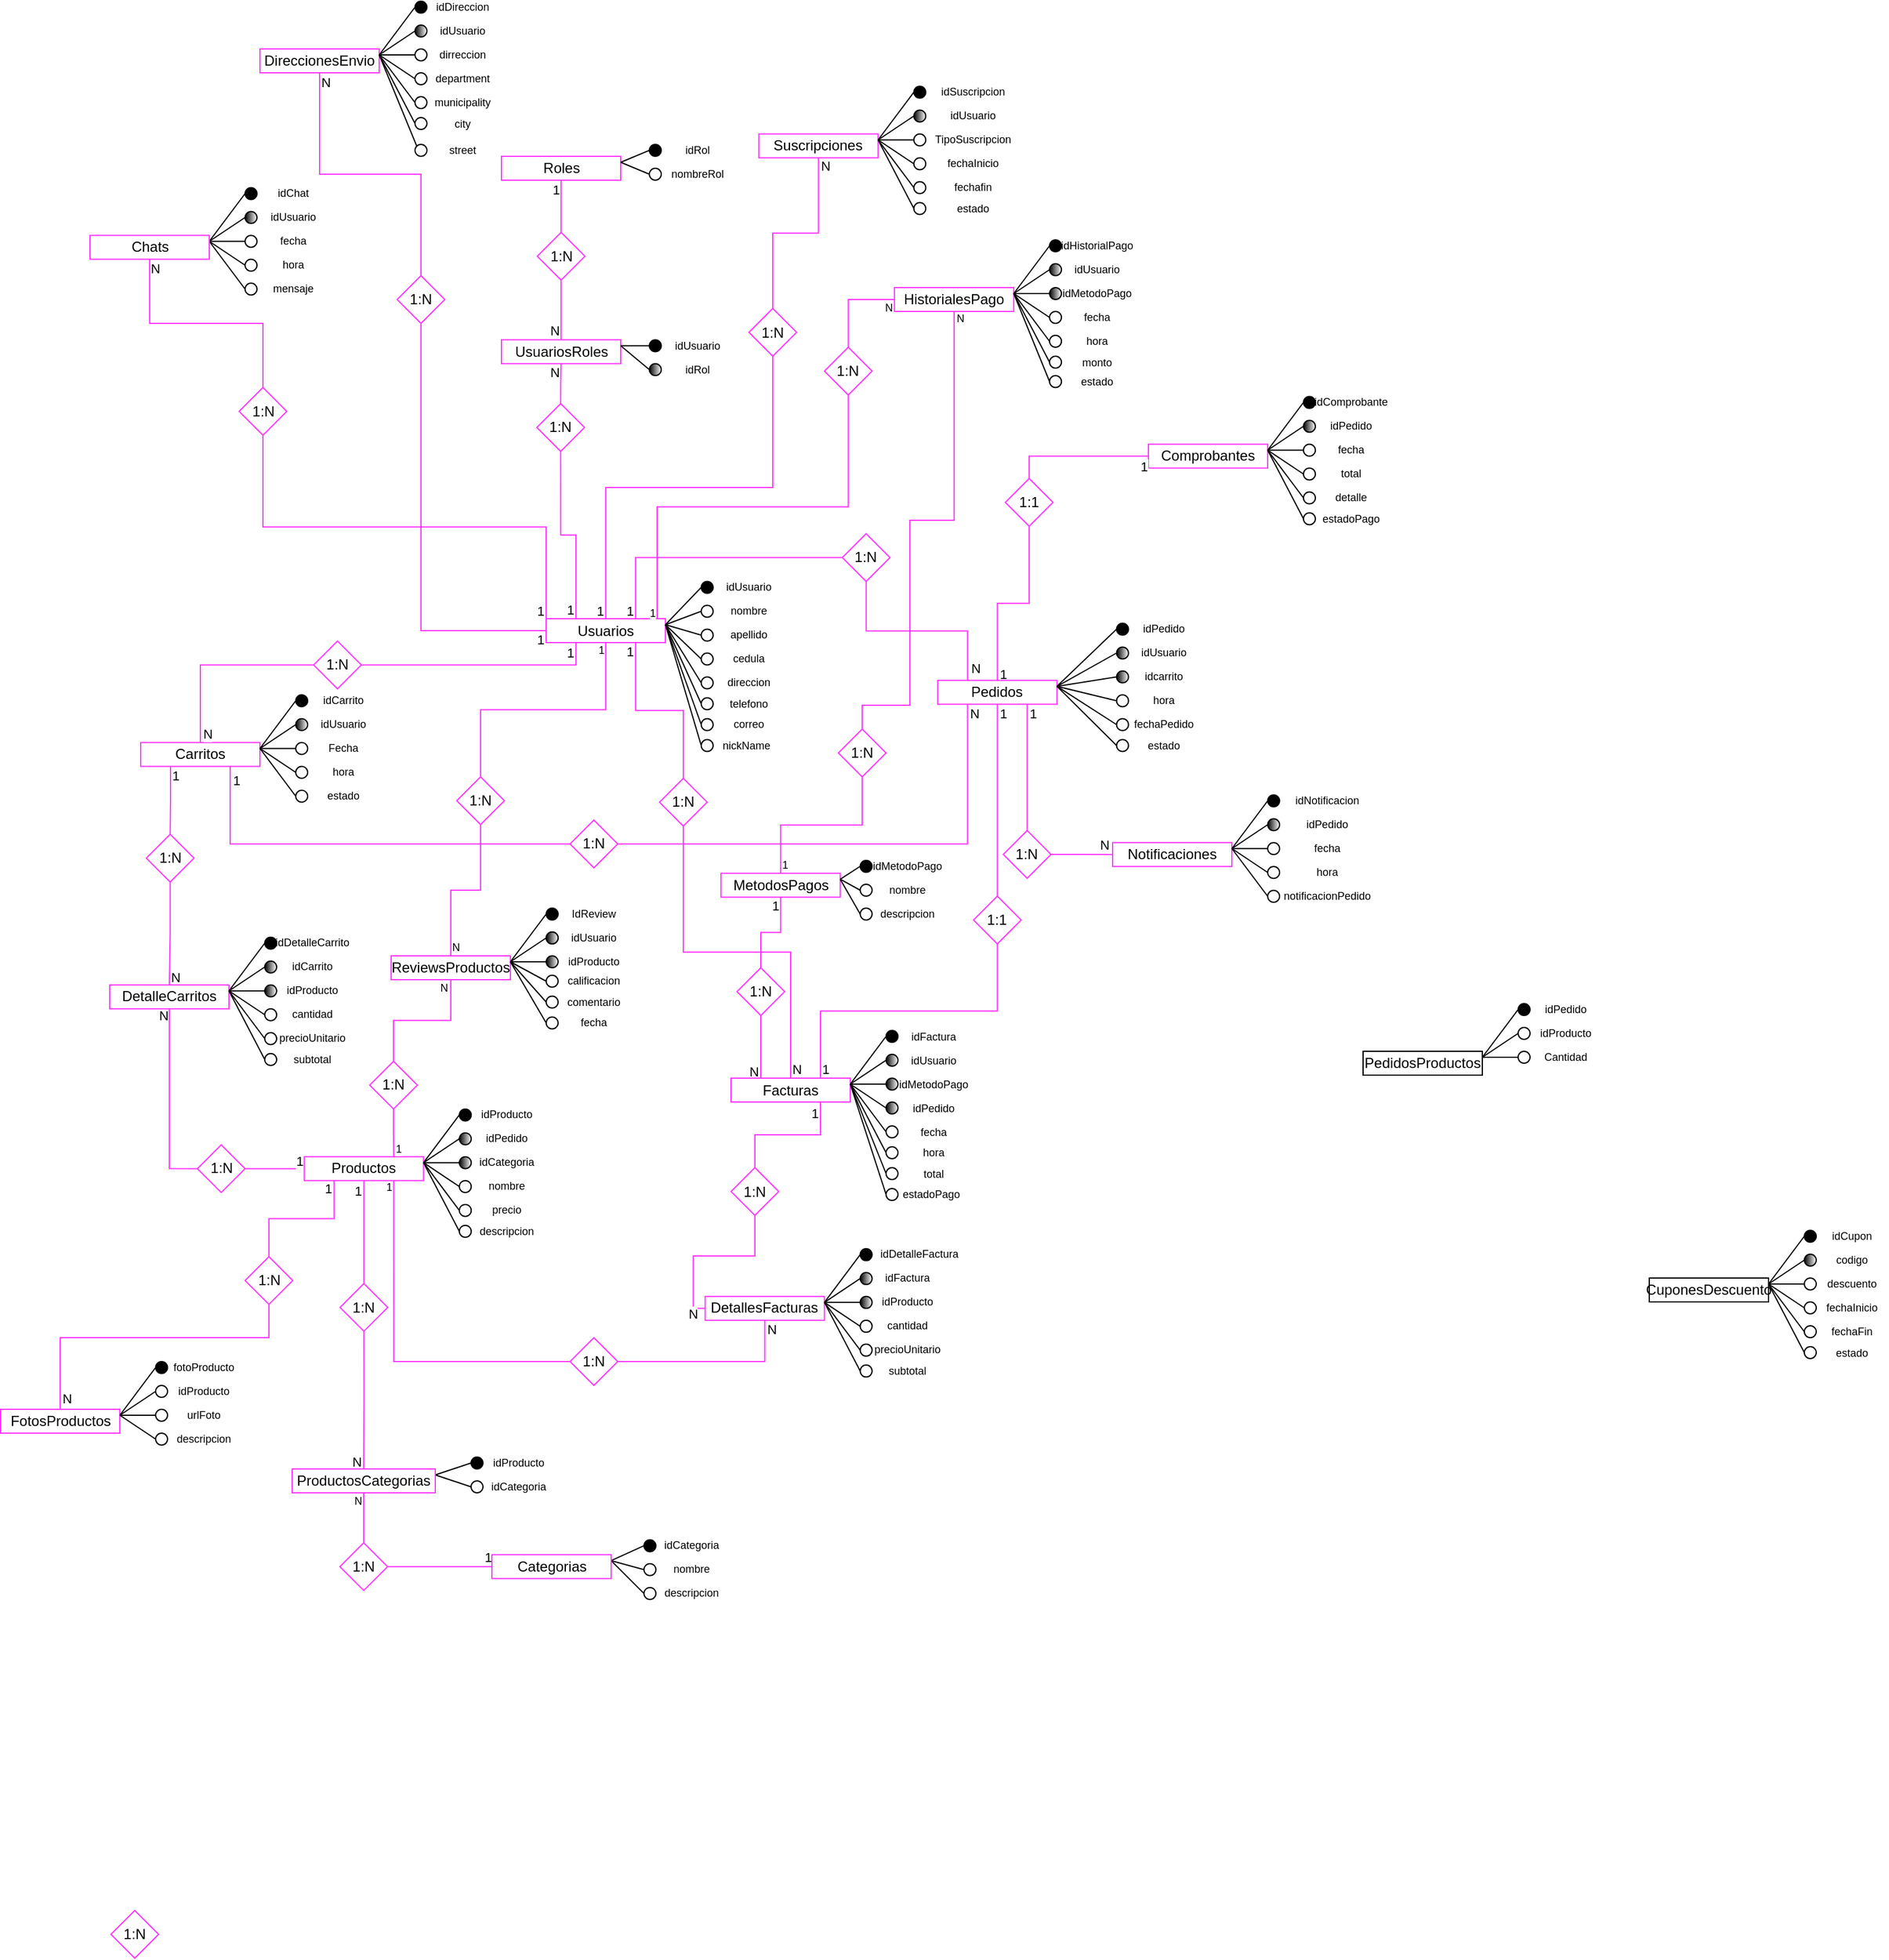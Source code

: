<mxfile>
    <diagram id="cl9pHFJJxzllaQqiW4cm" name="Página-1">
        <mxGraphModel dx="1094" dy="150" grid="1" gridSize="10" guides="1" tooltips="1" connect="1" arrows="1" fold="1" page="1" pageScale="1" pageWidth="827" pageHeight="1169" math="0" shadow="0">
            <root>
                <mxCell id="0"/>
                <mxCell id="1" parent="0"/>
                <mxCell id="548" value="" style="edgeStyle=orthogonalEdgeStyle;html=1;endArrow=none;endFill=0;rounded=0;fillColor=#6a00ff;strokeColor=#FF33FF;exitX=0.75;exitY=0;exitDx=0;exitDy=0;entryX=0;entryY=0.5;entryDx=0;entryDy=0;" edge="1" parent="1" source="7" target="547">
                    <mxGeometry relative="1" as="geometry">
                        <mxPoint x="520" y="530" as="sourcePoint"/>
                        <mxPoint x="700" y="480" as="targetPoint"/>
                    </mxGeometry>
                </mxCell>
                <mxCell id="550" value="1" style="edgeLabel;html=1;align=center;verticalAlign=middle;resizable=0;points=[];" vertex="1" connectable="0" parent="548">
                    <mxGeometry x="-0.836" y="-1" relative="1" as="geometry">
                        <mxPoint x="-6" y="12" as="offset"/>
                    </mxGeometry>
                </mxCell>
                <mxCell id="748" style="edgeStyle=orthogonalEdgeStyle;rounded=0;html=1;exitX=0.5;exitY=0;exitDx=0;exitDy=0;entryX=0.5;entryY=1;entryDx=0;entryDy=0;strokeColor=#FF33FF;endArrow=none;endFill=0;" edge="1" parent="1" source="7" target="747">
                    <mxGeometry relative="1" as="geometry">
                        <mxPoint x="575" y="395" as="targetPoint"/>
                    </mxGeometry>
                </mxCell>
                <mxCell id="750" value="1" style="edgeLabel;html=1;align=center;verticalAlign=middle;resizable=0;points=[];" vertex="1" connectable="0" parent="748">
                    <mxGeometry x="-0.927" y="2" relative="1" as="geometry">
                        <mxPoint x="-3" y="6" as="offset"/>
                    </mxGeometry>
                </mxCell>
                <mxCell id="780" style="edgeStyle=orthogonalEdgeStyle;rounded=0;html=1;entryX=0.5;entryY=0;entryDx=0;entryDy=0;strokeColor=#FF33FF;endArrow=none;endFill=0;exitX=0.75;exitY=1;exitDx=0;exitDy=0;" edge="1" parent="1" source="7" target="563">
                    <mxGeometry relative="1" as="geometry">
                        <mxPoint x="460" y="500" as="sourcePoint"/>
                    </mxGeometry>
                </mxCell>
                <mxCell id="782" value="1" style="edgeLabel;html=1;align=center;verticalAlign=middle;resizable=0;points=[];" vertex="1" connectable="0" parent="780">
                    <mxGeometry x="-0.958" relative="1" as="geometry">
                        <mxPoint x="-5" y="4" as="offset"/>
                    </mxGeometry>
                </mxCell>
                <mxCell id="853" style="edgeStyle=orthogonalEdgeStyle;rounded=0;html=1;exitX=0;exitY=0;exitDx=0;exitDy=0;entryX=0.5;entryY=1;entryDx=0;entryDy=0;strokeColor=#FF33FF;endArrow=none;endFill=0;" edge="1" parent="1" source="7" target="852">
                    <mxGeometry relative="1" as="geometry"/>
                </mxCell>
                <mxCell id="855" value="1" style="edgeLabel;html=1;align=center;verticalAlign=middle;resizable=0;points=[];" vertex="1" connectable="0" parent="853">
                    <mxGeometry x="-0.924" relative="1" as="geometry">
                        <mxPoint x="-5" y="8" as="offset"/>
                    </mxGeometry>
                </mxCell>
                <mxCell id="1101" style="edgeStyle=orthogonalEdgeStyle;rounded=0;html=1;exitX=0.5;exitY=1;exitDx=0;exitDy=0;entryX=0.5;entryY=0;entryDx=0;entryDy=0;strokeColor=#FF33FF;fontSize=9;endArrow=none;endFill=0;" edge="1" parent="1" source="7" target="1098">
                    <mxGeometry relative="1" as="geometry"/>
                </mxCell>
                <mxCell id="1103" value="1" style="edgeLabel;html=1;align=center;verticalAlign=middle;resizable=0;points=[];fontSize=9;" vertex="1" connectable="0" parent="1101">
                    <mxGeometry x="-0.945" relative="1" as="geometry">
                        <mxPoint x="-4" as="offset"/>
                    </mxGeometry>
                </mxCell>
                <mxCell id="7" value="Usuarios" style="whiteSpace=wrap;html=1;align=center;fillStyle=auto;strokeColor=#FF33FF;fillColor=none;gradientColor=none;gradientDirection=south;" parent="1" vertex="1">
                    <mxGeometry x="435" y="527.5" width="100" height="20" as="geometry"/>
                </mxCell>
                <mxCell id="35" style="edgeStyle=none;html=1;exitX=0;exitY=1;exitDx=0;exitDy=0;strokeColor=#000000;fontSize=9;" parent="1" source="13" edge="1">
                    <mxGeometry relative="1" as="geometry">
                        <mxPoint x="566.333" y="504.917" as="targetPoint"/>
                    </mxGeometry>
                </mxCell>
                <mxCell id="13" value="" style="ellipse;whiteSpace=wrap;html=1;aspect=fixed;fillStyle=auto;gradientDirection=south;strokeColor=#000000;fillColor=#000000;" parent="1" vertex="1">
                    <mxGeometry x="565" y="496.25" width="10" height="10" as="geometry"/>
                </mxCell>
                <mxCell id="17" value="" style="endArrow=none;html=1;rounded=0;exitX=1;exitY=0.25;exitDx=0;exitDy=0;entryX=0;entryY=0.5;entryDx=0;entryDy=0;strokeColor=#000000;" parent="1" source="7" target="13" edge="1">
                    <mxGeometry relative="1" as="geometry">
                        <mxPoint x="455" y="516.25" as="sourcePoint"/>
                        <mxPoint x="615" y="516.25" as="targetPoint"/>
                    </mxGeometry>
                </mxCell>
                <mxCell id="18" value="" style="ellipse;whiteSpace=wrap;html=1;aspect=fixed;fillStyle=auto;gradientDirection=south;strokeColor=#000000;fillColor=none;" parent="1" vertex="1">
                    <mxGeometry x="565" y="516.25" width="10" height="10" as="geometry"/>
                </mxCell>
                <mxCell id="19" value="" style="endArrow=none;html=1;rounded=0;exitX=1;exitY=0.25;exitDx=0;exitDy=0;entryX=0;entryY=0.5;entryDx=0;entryDy=0;strokeColor=#000000;" parent="1" source="7" target="18" edge="1">
                    <mxGeometry relative="1" as="geometry">
                        <mxPoint x="535" y="568.59" as="sourcePoint"/>
                        <mxPoint x="613.3" y="546.25" as="targetPoint"/>
                    </mxGeometry>
                </mxCell>
                <mxCell id="20" value="" style="ellipse;whiteSpace=wrap;html=1;aspect=fixed;fillStyle=auto;gradientDirection=south;strokeColor=#000000;fillColor=none;" parent="1" vertex="1">
                    <mxGeometry x="565" y="536.25" width="10" height="10" as="geometry"/>
                </mxCell>
                <mxCell id="21" value="" style="endArrow=none;html=1;rounded=0;exitX=1;exitY=0.25;exitDx=0;exitDy=0;entryX=0;entryY=0.5;entryDx=0;entryDy=0;strokeColor=#000000;" parent="1" source="7" target="20" edge="1">
                    <mxGeometry relative="1" as="geometry">
                        <mxPoint x="535" y="598.59" as="sourcePoint"/>
                        <mxPoint x="613.3" y="576.25" as="targetPoint"/>
                    </mxGeometry>
                </mxCell>
                <mxCell id="22" value="" style="ellipse;whiteSpace=wrap;html=1;aspect=fixed;fillStyle=auto;gradientDirection=south;strokeColor=#000000;fillColor=none;" parent="1" vertex="1">
                    <mxGeometry x="565" y="556.25" width="10" height="10" as="geometry"/>
                </mxCell>
                <mxCell id="23" value="" style="endArrow=none;html=1;rounded=0;exitX=1;exitY=0.25;exitDx=0;exitDy=0;entryX=0;entryY=0.5;entryDx=0;entryDy=0;strokeColor=#000000;" parent="1" source="7" target="22" edge="1">
                    <mxGeometry relative="1" as="geometry">
                        <mxPoint x="535" y="628.59" as="sourcePoint"/>
                        <mxPoint x="613.3" y="606.25" as="targetPoint"/>
                    </mxGeometry>
                </mxCell>
                <mxCell id="24" value="" style="ellipse;whiteSpace=wrap;html=1;aspect=fixed;fillStyle=auto;gradientDirection=south;strokeColor=#000000;fillColor=none;" parent="1" vertex="1">
                    <mxGeometry x="565" y="576.25" width="10" height="10" as="geometry"/>
                </mxCell>
                <mxCell id="25" value="" style="endArrow=none;html=1;rounded=0;exitX=1;exitY=0.25;exitDx=0;exitDy=0;entryX=0;entryY=0.5;entryDx=0;entryDy=0;strokeColor=#000000;" parent="1" source="7" target="24" edge="1">
                    <mxGeometry relative="1" as="geometry">
                        <mxPoint x="535" y="658.59" as="sourcePoint"/>
                        <mxPoint x="613.3" y="636.25" as="targetPoint"/>
                    </mxGeometry>
                </mxCell>
                <mxCell id="34" value="idUsuario" style="text;html=1;strokeColor=none;fillColor=none;align=center;verticalAlign=middle;whiteSpace=wrap;rounded=0;fillStyle=auto;strokeWidth=1;fontSize=9;container=0;movable=1;resizable=1;rotatable=1;deletable=1;editable=1;connectable=1;" parent="1" vertex="1">
                    <mxGeometry x="575" y="496.25" width="60" height="10" as="geometry"/>
                </mxCell>
                <mxCell id="37" value="nombre" style="text;html=1;strokeColor=none;fillColor=none;align=center;verticalAlign=middle;whiteSpace=wrap;rounded=0;fillStyle=auto;strokeWidth=1;fontSize=9;" parent="1" vertex="1">
                    <mxGeometry x="575" y="516.25" width="60" height="10" as="geometry"/>
                </mxCell>
                <mxCell id="38" value="apellido" style="text;html=1;strokeColor=none;fillColor=none;align=center;verticalAlign=middle;whiteSpace=wrap;rounded=0;fillStyle=auto;strokeWidth=1;fontSize=9;" parent="1" vertex="1">
                    <mxGeometry x="575" y="536.25" width="60" height="10" as="geometry"/>
                </mxCell>
                <mxCell id="39" value="cedula" style="text;html=1;strokeColor=none;fillColor=none;align=center;verticalAlign=middle;whiteSpace=wrap;rounded=0;fillStyle=auto;strokeWidth=1;fontSize=9;" parent="1" vertex="1">
                    <mxGeometry x="575" y="556.25" width="60" height="10" as="geometry"/>
                </mxCell>
                <mxCell id="40" value="direccion" style="text;html=1;strokeColor=none;fillColor=none;align=center;verticalAlign=middle;whiteSpace=wrap;rounded=0;fillStyle=auto;strokeWidth=1;fontSize=9;" parent="1" vertex="1">
                    <mxGeometry x="575" y="576.25" width="60" height="10" as="geometry"/>
                </mxCell>
                <mxCell id="41" value="" style="ellipse;whiteSpace=wrap;html=1;aspect=fixed;fillStyle=auto;gradientDirection=south;strokeColor=#000000;fillColor=none;" parent="1" vertex="1">
                    <mxGeometry x="565" y="593.75" width="10" height="10" as="geometry"/>
                </mxCell>
                <mxCell id="42" value="" style="endArrow=none;html=1;rounded=0;exitX=1;exitY=0.25;exitDx=0;exitDy=0;entryX=0;entryY=0.5;entryDx=0;entryDy=0;strokeColor=#000000;" parent="1" source="7" target="41" edge="1">
                    <mxGeometry relative="1" as="geometry">
                        <mxPoint x="535" y="558.75" as="sourcePoint"/>
                        <mxPoint x="613.3" y="653.75" as="targetPoint"/>
                    </mxGeometry>
                </mxCell>
                <mxCell id="43" value="telefono" style="text;html=1;strokeColor=none;fillColor=none;align=center;verticalAlign=middle;whiteSpace=wrap;rounded=0;fillStyle=auto;strokeWidth=1;fontSize=9;" parent="1" vertex="1">
                    <mxGeometry x="575" y="593.75" width="60" height="10" as="geometry"/>
                </mxCell>
                <mxCell id="44" value="" style="ellipse;whiteSpace=wrap;html=1;aspect=fixed;fillStyle=auto;gradientDirection=south;strokeColor=#000000;fillColor=none;" parent="1" vertex="1">
                    <mxGeometry x="565" y="611.25" width="10" height="10" as="geometry"/>
                </mxCell>
                <mxCell id="45" value="" style="endArrow=none;html=1;rounded=0;exitX=1;exitY=0.25;exitDx=0;exitDy=0;entryX=0;entryY=0.5;entryDx=0;entryDy=0;strokeColor=#000000;" parent="1" source="7" target="44" edge="1">
                    <mxGeometry relative="1" as="geometry">
                        <mxPoint x="535" y="576.25" as="sourcePoint"/>
                        <mxPoint x="613.3" y="671.25" as="targetPoint"/>
                    </mxGeometry>
                </mxCell>
                <mxCell id="46" value="correo" style="text;html=1;strokeColor=none;fillColor=none;align=center;verticalAlign=middle;whiteSpace=wrap;rounded=0;fillStyle=auto;strokeWidth=1;fontSize=9;" parent="1" vertex="1">
                    <mxGeometry x="575" y="611.25" width="60" height="10" as="geometry"/>
                </mxCell>
                <mxCell id="47" value="" style="ellipse;whiteSpace=wrap;html=1;aspect=fixed;fillStyle=auto;gradientDirection=south;strokeColor=#000000;fillColor=none;" parent="1" vertex="1">
                    <mxGeometry x="565" y="628.75" width="10" height="10" as="geometry"/>
                </mxCell>
                <mxCell id="48" value="" style="endArrow=none;html=1;rounded=0;exitX=1;exitY=0.25;exitDx=0;exitDy=0;entryX=0;entryY=0.5;entryDx=0;entryDy=0;strokeColor=#000000;" parent="1" source="7" target="47" edge="1">
                    <mxGeometry relative="1" as="geometry">
                        <mxPoint x="535" y="593.75" as="sourcePoint"/>
                        <mxPoint x="613.3" y="688.75" as="targetPoint"/>
                    </mxGeometry>
                </mxCell>
                <mxCell id="49" value="nickName" style="text;html=1;strokeColor=none;fillColor=none;align=center;verticalAlign=middle;whiteSpace=wrap;rounded=0;fillStyle=auto;strokeWidth=1;fontSize=9;" parent="1" vertex="1">
                    <mxGeometry x="573.3" y="628.75" width="60" height="10" as="geometry"/>
                </mxCell>
                <mxCell id="723" style="edgeStyle=orthogonalEdgeStyle;rounded=0;html=1;exitX=0.75;exitY=1;exitDx=0;exitDy=0;entryX=0;entryY=0.5;entryDx=0;entryDy=0;strokeColor=#FF33FF;endArrow=none;endFill=0;" edge="1" parent="1" source="103" target="565">
                    <mxGeometry relative="1" as="geometry"/>
                </mxCell>
                <mxCell id="725" value="1" style="edgeLabel;html=1;align=center;verticalAlign=middle;resizable=0;points=[];" vertex="1" connectable="0" parent="723">
                    <mxGeometry x="-0.941" relative="1" as="geometry">
                        <mxPoint x="5" y="1" as="offset"/>
                    </mxGeometry>
                </mxCell>
                <mxCell id="943" style="edgeStyle=orthogonalEdgeStyle;rounded=0;html=1;entryX=0.5;entryY=0;entryDx=0;entryDy=0;strokeColor=#FF33FF;endArrow=none;endFill=0;exitX=0.25;exitY=1;exitDx=0;exitDy=0;" edge="1" parent="1" source="103" target="555">
                    <mxGeometry relative="1" as="geometry">
                        <mxPoint x="110" y="670" as="sourcePoint"/>
                    </mxGeometry>
                </mxCell>
                <mxCell id="945" value="1" style="edgeLabel;html=1;align=center;verticalAlign=middle;resizable=0;points=[];" vertex="1" connectable="0" parent="943">
                    <mxGeometry x="-0.906" relative="1" as="geometry">
                        <mxPoint x="4" y="5" as="offset"/>
                    </mxGeometry>
                </mxCell>
                <mxCell id="103" value="Carritos" style="whiteSpace=wrap;html=1;align=center;fillStyle=auto;strokeColor=#FF33FF;fillColor=none;gradientColor=none;gradientDirection=south;" parent="1" vertex="1">
                    <mxGeometry x="95.0" y="631.25" width="100" height="20" as="geometry"/>
                </mxCell>
                <mxCell id="104" style="edgeStyle=none;html=1;exitX=0;exitY=1;exitDx=0;exitDy=0;strokeColor=#000000;fontSize=9;" parent="1" source="105" edge="1">
                    <mxGeometry relative="1" as="geometry">
                        <mxPoint x="226.333" y="599.917" as="targetPoint"/>
                    </mxGeometry>
                </mxCell>
                <mxCell id="105" value="" style="ellipse;whiteSpace=wrap;html=1;aspect=fixed;fillStyle=auto;gradientDirection=south;strokeColor=#000000;fillColor=#000000;" parent="1" vertex="1">
                    <mxGeometry x="225.0" y="591.25" width="10" height="10" as="geometry"/>
                </mxCell>
                <mxCell id="106" value="" style="endArrow=none;html=1;rounded=0;exitX=1;exitY=0.25;exitDx=0;exitDy=0;entryX=0;entryY=0.5;entryDx=0;entryDy=0;strokeColor=#000000;" parent="1" source="103" target="105" edge="1">
                    <mxGeometry relative="1" as="geometry">
                        <mxPoint x="115.0" y="611.25" as="sourcePoint"/>
                        <mxPoint x="275.0" y="611.25" as="targetPoint"/>
                    </mxGeometry>
                </mxCell>
                <mxCell id="107" value="" style="ellipse;whiteSpace=wrap;html=1;aspect=fixed;fillStyle=auto;gradientDirection=west;strokeColor=#000000;fillColor=default;gradientColor=default;" parent="1" vertex="1">
                    <mxGeometry x="225.0" y="611.25" width="10" height="10" as="geometry"/>
                </mxCell>
                <mxCell id="108" value="" style="endArrow=none;html=1;rounded=0;exitX=1;exitY=0.25;exitDx=0;exitDy=0;entryX=0;entryY=0.5;entryDx=0;entryDy=0;strokeColor=#000000;" parent="1" source="103" target="107" edge="1">
                    <mxGeometry relative="1" as="geometry">
                        <mxPoint x="195.0" y="663.59" as="sourcePoint"/>
                        <mxPoint x="273.3" y="641.25" as="targetPoint"/>
                    </mxGeometry>
                </mxCell>
                <mxCell id="109" value="" style="ellipse;whiteSpace=wrap;html=1;aspect=fixed;fillStyle=auto;gradientDirection=south;strokeColor=#000000;fillColor=none;" parent="1" vertex="1">
                    <mxGeometry x="225.0" y="631.25" width="10" height="10" as="geometry"/>
                </mxCell>
                <mxCell id="110" value="" style="endArrow=none;html=1;rounded=0;exitX=1;exitY=0.25;exitDx=0;exitDy=0;entryX=0;entryY=0.5;entryDx=0;entryDy=0;strokeColor=#000000;" parent="1" source="103" target="109" edge="1">
                    <mxGeometry relative="1" as="geometry">
                        <mxPoint x="195.0" y="693.59" as="sourcePoint"/>
                        <mxPoint x="273.3" y="671.25" as="targetPoint"/>
                    </mxGeometry>
                </mxCell>
                <mxCell id="111" value="" style="ellipse;whiteSpace=wrap;html=1;aspect=fixed;fillStyle=auto;gradientDirection=south;strokeColor=#000000;fillColor=none;" parent="1" vertex="1">
                    <mxGeometry x="225.0" y="651.25" width="10" height="10" as="geometry"/>
                </mxCell>
                <mxCell id="112" value="" style="endArrow=none;html=1;rounded=0;exitX=1;exitY=0.25;exitDx=0;exitDy=0;entryX=0;entryY=0.5;entryDx=0;entryDy=0;strokeColor=#000000;" parent="1" source="103" target="111" edge="1">
                    <mxGeometry relative="1" as="geometry">
                        <mxPoint x="195.0" y="723.59" as="sourcePoint"/>
                        <mxPoint x="273.3" y="701.25" as="targetPoint"/>
                    </mxGeometry>
                </mxCell>
                <mxCell id="113" value="" style="ellipse;whiteSpace=wrap;html=1;aspect=fixed;fillStyle=auto;gradientDirection=south;strokeColor=#000000;fillColor=none;" parent="1" vertex="1">
                    <mxGeometry x="225.0" y="671.25" width="10" height="10" as="geometry"/>
                </mxCell>
                <mxCell id="114" value="" style="endArrow=none;html=1;rounded=0;exitX=1;exitY=0.25;exitDx=0;exitDy=0;entryX=0;entryY=0.5;entryDx=0;entryDy=0;strokeColor=#000000;" parent="1" source="103" target="113" edge="1">
                    <mxGeometry relative="1" as="geometry">
                        <mxPoint x="195.0" y="753.59" as="sourcePoint"/>
                        <mxPoint x="273.3" y="731.25" as="targetPoint"/>
                    </mxGeometry>
                </mxCell>
                <mxCell id="497" value="PedidosProductos" style="whiteSpace=wrap;html=1;align=center;fillStyle=auto;strokeColor=#000000;fillColor=none;gradientColor=none;gradientDirection=south;" parent="1" vertex="1">
                    <mxGeometry x="1120" y="890" width="100" height="20" as="geometry"/>
                </mxCell>
                <mxCell id="498" style="edgeStyle=none;html=1;exitX=0;exitY=1;exitDx=0;exitDy=0;strokeColor=#000000;fontSize=9;" parent="1" source="499" edge="1">
                    <mxGeometry relative="1" as="geometry">
                        <mxPoint x="1251.333" y="858.667" as="targetPoint"/>
                    </mxGeometry>
                </mxCell>
                <mxCell id="499" value="" style="ellipse;whiteSpace=wrap;html=1;aspect=fixed;fillStyle=auto;gradientDirection=south;strokeColor=#000000;fillColor=#000000;" parent="1" vertex="1">
                    <mxGeometry x="1250" y="850" width="10" height="10" as="geometry"/>
                </mxCell>
                <mxCell id="500" value="" style="endArrow=none;html=1;rounded=0;exitX=1;exitY=0.25;exitDx=0;exitDy=0;entryX=0;entryY=0.5;entryDx=0;entryDy=0;strokeColor=#000000;" parent="1" source="497" target="499" edge="1">
                    <mxGeometry relative="1" as="geometry">
                        <mxPoint x="1140" y="870" as="sourcePoint"/>
                        <mxPoint x="1300" y="870" as="targetPoint"/>
                    </mxGeometry>
                </mxCell>
                <mxCell id="501" value="" style="ellipse;whiteSpace=wrap;html=1;aspect=fixed;fillStyle=auto;gradientDirection=south;strokeColor=#000000;fillColor=none;" parent="1" vertex="1">
                    <mxGeometry x="1250" y="870" width="10" height="10" as="geometry"/>
                </mxCell>
                <mxCell id="502" value="" style="endArrow=none;html=1;rounded=0;exitX=1;exitY=0.25;exitDx=0;exitDy=0;entryX=0;entryY=0.5;entryDx=0;entryDy=0;strokeColor=#000000;" parent="1" source="497" target="501" edge="1">
                    <mxGeometry relative="1" as="geometry">
                        <mxPoint x="1220" y="922.34" as="sourcePoint"/>
                        <mxPoint x="1298.3" y="900" as="targetPoint"/>
                    </mxGeometry>
                </mxCell>
                <mxCell id="503" value="" style="ellipse;whiteSpace=wrap;html=1;aspect=fixed;fillStyle=auto;gradientDirection=south;strokeColor=#000000;fillColor=none;" parent="1" vertex="1">
                    <mxGeometry x="1250" y="890" width="10" height="10" as="geometry"/>
                </mxCell>
                <mxCell id="504" value="" style="endArrow=none;html=1;rounded=0;exitX=1;exitY=0.25;exitDx=0;exitDy=0;entryX=0;entryY=0.5;entryDx=0;entryDy=0;strokeColor=#000000;" parent="1" source="497" target="503" edge="1">
                    <mxGeometry relative="1" as="geometry">
                        <mxPoint x="1220" y="952.34" as="sourcePoint"/>
                        <mxPoint x="1298.3" y="930" as="targetPoint"/>
                    </mxGeometry>
                </mxCell>
                <mxCell id="505" value="idPedido" style="text;html=1;strokeColor=none;fillColor=none;align=center;verticalAlign=middle;whiteSpace=wrap;rounded=0;fillStyle=auto;strokeWidth=1;fontSize=9;container=0;movable=1;resizable=1;rotatable=1;deletable=1;editable=1;connectable=1;" parent="1" vertex="1">
                    <mxGeometry x="1260" y="850" width="60" height="10" as="geometry"/>
                </mxCell>
                <mxCell id="506" value="idProducto" style="text;html=1;strokeColor=none;fillColor=none;align=center;verticalAlign=middle;whiteSpace=wrap;rounded=0;fillStyle=auto;strokeWidth=1;fontSize=9;" parent="1" vertex="1">
                    <mxGeometry x="1260" y="870" width="60" height="10" as="geometry"/>
                </mxCell>
                <mxCell id="507" value="Cantidad" style="text;html=1;strokeColor=none;fillColor=none;align=center;verticalAlign=middle;whiteSpace=wrap;rounded=0;fillStyle=auto;strokeWidth=1;fontSize=9;" parent="1" vertex="1">
                    <mxGeometry x="1260" y="890" width="60" height="10" as="geometry"/>
                </mxCell>
                <mxCell id="523" value="Roles" style="whiteSpace=wrap;html=1;align=center;fillStyle=auto;gradientDirection=south;strokeColor=#FF33FF;" parent="1" vertex="1">
                    <mxGeometry x="397.5" y="140" width="100" height="20" as="geometry"/>
                </mxCell>
                <mxCell id="524" style="edgeStyle=none;html=1;exitX=0;exitY=1;exitDx=0;exitDy=0;strokeColor=#000000;fontSize=9;" parent="1" source="525" edge="1">
                    <mxGeometry relative="1" as="geometry">
                        <mxPoint x="522.833" y="138.667" as="targetPoint"/>
                    </mxGeometry>
                </mxCell>
                <mxCell id="525" value="" style="ellipse;whiteSpace=wrap;html=1;aspect=fixed;fillStyle=auto;gradientDirection=south;strokeColor=#000000;fillColor=#000000;" parent="1" vertex="1">
                    <mxGeometry x="521.5" y="130" width="10" height="10" as="geometry"/>
                </mxCell>
                <mxCell id="526" value="" style="endArrow=none;html=1;rounded=0;exitX=1;exitY=0.25;exitDx=0;exitDy=0;entryX=0;entryY=0.5;entryDx=0;entryDy=0;strokeColor=#000000;" parent="1" source="523" target="525" edge="1">
                    <mxGeometry relative="1" as="geometry">
                        <mxPoint x="411.5" y="150" as="sourcePoint"/>
                        <mxPoint x="571.5" y="150" as="targetPoint"/>
                    </mxGeometry>
                </mxCell>
                <mxCell id="527" value="" style="ellipse;whiteSpace=wrap;html=1;aspect=fixed;fillStyle=auto;gradientDirection=south;strokeColor=#000000;fillColor=none;" parent="1" vertex="1">
                    <mxGeometry x="521.5" y="150" width="10" height="10" as="geometry"/>
                </mxCell>
                <mxCell id="528" value="" style="endArrow=none;html=1;rounded=0;exitX=1;exitY=0.25;exitDx=0;exitDy=0;entryX=0;entryY=0.5;entryDx=0;entryDy=0;strokeColor=#000000;" parent="1" source="523" target="527" edge="1">
                    <mxGeometry relative="1" as="geometry">
                        <mxPoint x="491.5" y="202.34" as="sourcePoint"/>
                        <mxPoint x="569.8" y="180" as="targetPoint"/>
                    </mxGeometry>
                </mxCell>
                <mxCell id="529" value="idRol" style="text;html=1;strokeColor=none;fillColor=none;align=center;verticalAlign=middle;whiteSpace=wrap;rounded=0;fillStyle=auto;strokeWidth=1;fontSize=9;container=0;movable=1;resizable=1;rotatable=1;deletable=1;editable=1;connectable=1;" parent="1" vertex="1">
                    <mxGeometry x="531.5" y="130" width="60" height="10" as="geometry"/>
                </mxCell>
                <mxCell id="530" value="nombreRol" style="text;html=1;strokeColor=none;fillColor=none;align=center;verticalAlign=middle;whiteSpace=wrap;rounded=0;fillStyle=auto;strokeWidth=1;fontSize=9;" parent="1" vertex="1">
                    <mxGeometry x="531.5" y="150" width="60" height="10" as="geometry"/>
                </mxCell>
                <mxCell id="531" value="UsuariosRoles" style="whiteSpace=wrap;html=1;align=center;fillStyle=auto;strokeColor=#FF33FF;fillColor=none;gradientColor=none;gradientDirection=south;" parent="1" vertex="1">
                    <mxGeometry x="397.5" y="293.75" width="100" height="20" as="geometry"/>
                </mxCell>
                <mxCell id="532" style="edgeStyle=none;html=1;exitX=0;exitY=1;exitDx=0;exitDy=0;strokeColor=#000000;fontSize=9;" parent="1" source="533" edge="1">
                    <mxGeometry relative="1" as="geometry">
                        <mxPoint x="522.833" y="302.417" as="targetPoint"/>
                    </mxGeometry>
                </mxCell>
                <mxCell id="533" value="" style="ellipse;whiteSpace=wrap;html=1;aspect=fixed;fillStyle=auto;gradientDirection=west;strokeColor=#000000;fillColor=#000000;gradientColor=default;" parent="1" vertex="1">
                    <mxGeometry x="521.5" y="293.75" width="10" height="10" as="geometry"/>
                </mxCell>
                <mxCell id="534" value="" style="endArrow=none;html=1;rounded=0;exitX=1;exitY=0.25;exitDx=0;exitDy=0;entryX=0;entryY=0.5;entryDx=0;entryDy=0;strokeColor=#000000;" parent="1" source="531" target="533" edge="1">
                    <mxGeometry relative="1" as="geometry">
                        <mxPoint x="411.5" y="313.75" as="sourcePoint"/>
                        <mxPoint x="571.5" y="313.75" as="targetPoint"/>
                    </mxGeometry>
                </mxCell>
                <mxCell id="535" value="" style="ellipse;whiteSpace=wrap;html=1;aspect=fixed;fillStyle=auto;gradientDirection=west;strokeColor=#000000;fillColor=default;gradientColor=default;" parent="1" vertex="1">
                    <mxGeometry x="521.5" y="313.75" width="10" height="10" as="geometry"/>
                </mxCell>
                <mxCell id="536" value="" style="endArrow=none;html=1;rounded=0;exitX=1;exitY=0.25;exitDx=0;exitDy=0;entryX=0;entryY=0.5;entryDx=0;entryDy=0;strokeColor=#000000;" parent="1" source="531" target="535" edge="1">
                    <mxGeometry relative="1" as="geometry">
                        <mxPoint x="491.5" y="366.09" as="sourcePoint"/>
                        <mxPoint x="569.8" y="343.75" as="targetPoint"/>
                    </mxGeometry>
                </mxCell>
                <mxCell id="537" value="idUsuario" style="text;html=1;strokeColor=none;fillColor=none;align=center;verticalAlign=middle;whiteSpace=wrap;rounded=0;fillStyle=auto;strokeWidth=1;fontSize=9;container=0;movable=1;resizable=1;rotatable=1;deletable=1;editable=1;connectable=1;" parent="1" vertex="1">
                    <mxGeometry x="531.5" y="293.75" width="60" height="10" as="geometry"/>
                </mxCell>
                <mxCell id="538" value="idRol" style="text;html=1;strokeColor=none;fillColor=none;align=center;verticalAlign=middle;whiteSpace=wrap;rounded=0;fillStyle=auto;strokeWidth=1;fontSize=9;" parent="1" vertex="1">
                    <mxGeometry x="531.5" y="313.75" width="60" height="10" as="geometry"/>
                </mxCell>
                <mxCell id="721" style="rounded=0;html=1;strokeColor=#FF33FF;endArrow=none;endFill=0;entryX=0.25;entryY=0;entryDx=0;entryDy=0;exitX=0.5;exitY=1;exitDx=0;exitDy=0;edgeStyle=orthogonalEdgeStyle;" edge="1" parent="1" source="547" target="701">
                    <mxGeometry relative="1" as="geometry">
                        <mxPoint x="770" y="480" as="sourcePoint"/>
                        <mxPoint x="710" y="560" as="targetPoint"/>
                    </mxGeometry>
                </mxCell>
                <mxCell id="722" value="N" style="edgeLabel;html=1;align=center;verticalAlign=middle;resizable=0;points=[];" vertex="1" connectable="0" parent="721">
                    <mxGeometry x="0.918" y="1" relative="1" as="geometry">
                        <mxPoint x="5" y="-4" as="offset"/>
                    </mxGeometry>
                </mxCell>
                <mxCell id="547" value="1:N" style="rhombus;whiteSpace=wrap;html=1;fillColor=none;strokeColor=#FF33FF;fillStyle=auto;gradientColor=none;gradientDirection=south;" vertex="1" parent="1">
                    <mxGeometry x="683.3" y="456.25" width="40" height="40" as="geometry"/>
                </mxCell>
                <mxCell id="966" style="edgeStyle=orthogonalEdgeStyle;rounded=0;html=1;exitX=0.5;exitY=1;exitDx=0;exitDy=0;entryX=0.5;entryY=0;entryDx=0;entryDy=0;strokeColor=#FF33FF;endArrow=none;endFill=0;" edge="1" parent="1" source="553" target="951">
                    <mxGeometry relative="1" as="geometry">
                        <Array as="points">
                            <mxPoint x="203" y="1130"/>
                            <mxPoint x="28" y="1130"/>
                        </Array>
                    </mxGeometry>
                </mxCell>
                <mxCell id="967" value="N" style="edgeLabel;html=1;align=center;verticalAlign=middle;resizable=0;points=[];" vertex="1" connectable="0" parent="966">
                    <mxGeometry x="0.876" relative="1" as="geometry">
                        <mxPoint x="5" y="7" as="offset"/>
                    </mxGeometry>
                </mxCell>
                <mxCell id="553" value="1:N" style="rhombus;whiteSpace=wrap;html=1;fillColor=none;strokeColor=#FF33FF;fillStyle=auto;gradientColor=none;gradientDirection=south;" vertex="1" parent="1">
                    <mxGeometry x="182.5" y="1062.09" width="40" height="40" as="geometry"/>
                </mxCell>
                <mxCell id="947" style="rounded=0;html=1;exitX=0;exitY=0.5;exitDx=0;exitDy=0;entryX=0.5;entryY=1;entryDx=0;entryDy=0;strokeColor=#FF33FF;endArrow=none;endFill=0;edgeStyle=orthogonalEdgeStyle;" edge="1" parent="1" source="554" target="921">
                    <mxGeometry relative="1" as="geometry"/>
                </mxCell>
                <mxCell id="950" value="N" style="edgeLabel;html=1;align=center;verticalAlign=middle;resizable=0;points=[];" vertex="1" connectable="0" parent="947">
                    <mxGeometry x="0.979" relative="1" as="geometry">
                        <mxPoint x="-5" y="4" as="offset"/>
                    </mxGeometry>
                </mxCell>
                <mxCell id="948" style="edgeStyle=orthogonalEdgeStyle;rounded=0;html=1;exitX=1;exitY=0.5;exitDx=0;exitDy=0;entryX=0;entryY=0.5;entryDx=0;entryDy=0;strokeColor=#FF33FF;endArrow=none;endFill=0;" edge="1" parent="1" source="554" target="641">
                    <mxGeometry relative="1" as="geometry"/>
                </mxCell>
                <mxCell id="949" value="1" style="edgeLabel;html=1;align=center;verticalAlign=middle;resizable=0;points=[];" vertex="1" connectable="0" parent="948">
                    <mxGeometry x="0.954" relative="1" as="geometry">
                        <mxPoint x="-3" y="-7" as="offset"/>
                    </mxGeometry>
                </mxCell>
                <mxCell id="554" value="1:N" style="rhombus;whiteSpace=wrap;html=1;fillColor=none;strokeColor=#FF33FF;fillStyle=auto;gradientColor=none;gradientDirection=south;" vertex="1" parent="1">
                    <mxGeometry x="142.5" y="968.34" width="40" height="40" as="geometry"/>
                </mxCell>
                <mxCell id="944" style="edgeStyle=orthogonalEdgeStyle;rounded=0;html=1;exitX=0.5;exitY=1;exitDx=0;exitDy=0;entryX=0.5;entryY=0;entryDx=0;entryDy=0;strokeColor=#FF33FF;endArrow=none;endFill=0;" edge="1" parent="1" source="555" target="921">
                    <mxGeometry relative="1" as="geometry"/>
                </mxCell>
                <mxCell id="946" value="N" style="edgeLabel;html=1;align=center;verticalAlign=middle;resizable=0;points=[];" vertex="1" connectable="0" parent="944">
                    <mxGeometry x="0.885" y="1" relative="1" as="geometry">
                        <mxPoint x="4" y="-2" as="offset"/>
                    </mxGeometry>
                </mxCell>
                <mxCell id="555" value="1:N" style="rhombus;whiteSpace=wrap;html=1;fillColor=none;strokeColor=#FF33FF;fillStyle=auto;gradientColor=none;gradientDirection=south;" vertex="1" parent="1">
                    <mxGeometry x="99.7" y="708.13" width="40" height="40" as="geometry"/>
                </mxCell>
                <mxCell id="827" style="edgeStyle=orthogonalEdgeStyle;rounded=0;html=1;exitX=0.5;exitY=1;exitDx=0;exitDy=0;entryX=0;entryY=0.5;entryDx=0;entryDy=0;strokeColor=#FF33FF;endArrow=none;endFill=0;" edge="1" parent="1" source="560" target="806">
                    <mxGeometry relative="1" as="geometry"/>
                </mxCell>
                <mxCell id="829" value="N" style="edgeLabel;html=1;align=center;verticalAlign=middle;resizable=0;points=[];" vertex="1" connectable="0" parent="827">
                    <mxGeometry x="0.819" y="-1" relative="1" as="geometry">
                        <mxPoint y="7" as="offset"/>
                    </mxGeometry>
                </mxCell>
                <mxCell id="560" value="1:N" style="rhombus;whiteSpace=wrap;html=1;fillColor=none;strokeColor=#FF33FF;fillStyle=auto;gradientColor=none;gradientDirection=south;" vertex="1" parent="1">
                    <mxGeometry x="590" y="987.5" width="40" height="40" as="geometry"/>
                </mxCell>
                <mxCell id="795" style="edgeStyle=orthogonalEdgeStyle;rounded=0;html=1;exitX=0.5;exitY=1;exitDx=0;exitDy=0;entryX=0.25;entryY=0;entryDx=0;entryDy=0;strokeColor=#FF33FF;endArrow=none;endFill=0;" edge="1" parent="1" source="562" target="752">
                    <mxGeometry relative="1" as="geometry"/>
                </mxCell>
                <mxCell id="798" value="N" style="edgeLabel;html=1;align=center;verticalAlign=middle;resizable=0;points=[];" vertex="1" connectable="0" parent="795">
                    <mxGeometry x="0.917" y="-1" relative="1" as="geometry">
                        <mxPoint x="-5" y="-4" as="offset"/>
                    </mxGeometry>
                </mxCell>
                <mxCell id="796" style="edgeStyle=orthogonalEdgeStyle;rounded=0;html=1;entryX=0.5;entryY=1;entryDx=0;entryDy=0;strokeColor=#FF33FF;endArrow=none;endFill=0;exitX=0.5;exitY=0;exitDx=0;exitDy=0;" edge="1" parent="1" source="562" target="784">
                    <mxGeometry relative="1" as="geometry">
                        <mxPoint x="590" y="840" as="sourcePoint"/>
                    </mxGeometry>
                </mxCell>
                <mxCell id="797" value="1" style="edgeLabel;html=1;align=center;verticalAlign=middle;resizable=0;points=[];" vertex="1" connectable="0" parent="796">
                    <mxGeometry x="0.843" relative="1" as="geometry">
                        <mxPoint x="-5" y="1" as="offset"/>
                    </mxGeometry>
                </mxCell>
                <mxCell id="562" value="1:N" style="rhombus;whiteSpace=wrap;html=1;fillColor=none;strokeColor=#FF33FF;fillStyle=auto;gradientColor=none;gradientDirection=south;" vertex="1" parent="1">
                    <mxGeometry x="595" y="820.0" width="40" height="40" as="geometry"/>
                </mxCell>
                <mxCell id="781" style="edgeStyle=orthogonalEdgeStyle;rounded=0;html=1;exitX=0.5;exitY=1;exitDx=0;exitDy=0;strokeColor=#FF33FF;endArrow=none;endFill=0;entryX=0.5;entryY=0;entryDx=0;entryDy=0;" edge="1" parent="1" source="563" target="752">
                    <mxGeometry relative="1" as="geometry">
                        <mxPoint x="490" y="870" as="targetPoint"/>
                    </mxGeometry>
                </mxCell>
                <mxCell id="783" value="N" style="edgeLabel;html=1;align=center;verticalAlign=middle;resizable=0;points=[];" vertex="1" connectable="0" parent="781">
                    <mxGeometry x="0.923" relative="1" as="geometry">
                        <mxPoint x="5" y="4" as="offset"/>
                    </mxGeometry>
                </mxCell>
                <mxCell id="563" value="1:N" style="rhombus;whiteSpace=wrap;html=1;fillColor=none;strokeColor=#FF33FF;fillStyle=auto;gradientColor=none;gradientDirection=south;" vertex="1" parent="1">
                    <mxGeometry x="530" y="661.25" width="40" height="40" as="geometry"/>
                </mxCell>
                <mxCell id="724" style="edgeStyle=orthogonalEdgeStyle;rounded=0;html=1;exitX=1;exitY=0.5;exitDx=0;exitDy=0;entryX=0.25;entryY=1;entryDx=0;entryDy=0;strokeColor=#FF33FF;endArrow=none;endFill=0;" edge="1" parent="1" source="565" target="701">
                    <mxGeometry relative="1" as="geometry"/>
                </mxCell>
                <mxCell id="726" value="N" style="edgeLabel;html=1;align=center;verticalAlign=middle;resizable=0;points=[];" vertex="1" connectable="0" parent="724">
                    <mxGeometry x="0.935" y="1" relative="1" as="geometry">
                        <mxPoint x="6" y="-6" as="offset"/>
                    </mxGeometry>
                </mxCell>
                <mxCell id="565" value="1:N" style="rhombus;whiteSpace=wrap;html=1;fillColor=none;strokeColor=#FF33FF;fillStyle=auto;gradientColor=none;gradientDirection=south;" vertex="1" parent="1">
                    <mxGeometry x="455" y="696.25" width="40" height="40" as="geometry"/>
                </mxCell>
                <mxCell id="690" style="edgeStyle=orthogonalEdgeStyle;rounded=0;html=1;exitX=0;exitY=0.5;exitDx=0;exitDy=0;entryX=0.5;entryY=0;entryDx=0;entryDy=0;strokeColor=#FF33FF;endArrow=none;endFill=0;" edge="1" parent="1" source="566" target="103">
                    <mxGeometry relative="1" as="geometry"/>
                </mxCell>
                <mxCell id="698" value="N" style="edgeLabel;html=1;align=center;verticalAlign=middle;resizable=0;points=[];" vertex="1" connectable="0" parent="690">
                    <mxGeometry x="0.824" relative="1" as="geometry">
                        <mxPoint x="6" y="6" as="offset"/>
                    </mxGeometry>
                </mxCell>
                <mxCell id="697" style="edgeStyle=orthogonalEdgeStyle;rounded=0;html=1;exitX=1;exitY=0.5;exitDx=0;exitDy=0;strokeColor=#FF33FF;endArrow=none;endFill=0;entryX=0.25;entryY=1;entryDx=0;entryDy=0;" edge="1" parent="1" source="566" target="7">
                    <mxGeometry relative="1" as="geometry">
                        <mxPoint x="390" y="494" as="targetPoint"/>
                    </mxGeometry>
                </mxCell>
                <mxCell id="699" value="1" style="edgeLabel;html=1;align=center;verticalAlign=middle;resizable=0;points=[];" vertex="1" connectable="0" parent="697">
                    <mxGeometry x="0.888" relative="1" as="geometry">
                        <mxPoint x="-5" y="-3" as="offset"/>
                    </mxGeometry>
                </mxCell>
                <mxCell id="566" value="1:N" style="rhombus;whiteSpace=wrap;html=1;fillColor=none;strokeColor=#FF33FF;fillStyle=auto;gradientColor=none;gradientDirection=south;" vertex="1" parent="1">
                    <mxGeometry x="240" y="546.25" width="40" height="40" as="geometry"/>
                </mxCell>
                <mxCell id="571" style="edgeStyle=orthogonalEdgeStyle;rounded=0;html=1;exitX=0.5;exitY=1;exitDx=0;exitDy=0;entryX=0.25;entryY=0;entryDx=0;entryDy=0;strokeColor=#FF33FF;endArrow=none;endFill=0;" edge="1" parent="1" source="570" target="7">
                    <mxGeometry relative="1" as="geometry"/>
                </mxCell>
                <mxCell id="578" value="1" style="edgeLabel;html=1;align=center;verticalAlign=middle;resizable=0;points=[];" vertex="1" connectable="0" parent="571">
                    <mxGeometry x="0.769" relative="1" as="geometry">
                        <mxPoint x="-5" y="10" as="offset"/>
                    </mxGeometry>
                </mxCell>
                <mxCell id="572" style="edgeStyle=orthogonalEdgeStyle;rounded=0;html=1;exitX=0.5;exitY=0;exitDx=0;exitDy=0;entryX=0.5;entryY=1;entryDx=0;entryDy=0;strokeColor=#FF33FF;endArrow=none;endFill=0;" edge="1" parent="1" source="570" target="531">
                    <mxGeometry relative="1" as="geometry"/>
                </mxCell>
                <mxCell id="575" value="N" style="edgeLabel;html=1;align=center;verticalAlign=middle;resizable=0;points=[];" vertex="1" connectable="0" parent="572">
                    <mxGeometry x="0.846" relative="1" as="geometry">
                        <mxPoint x="-6" y="4" as="offset"/>
                    </mxGeometry>
                </mxCell>
                <mxCell id="570" value="1:N" style="rhombus;whiteSpace=wrap;html=1;fillColor=none;strokeColor=#FF33FF;fillStyle=auto;gradientColor=none;gradientDirection=south;" vertex="1" parent="1">
                    <mxGeometry x="427.16" y="347.25" width="40" height="40" as="geometry"/>
                </mxCell>
                <mxCell id="581" style="edgeStyle=orthogonalEdgeStyle;rounded=0;html=1;exitX=0.5;exitY=1;exitDx=0;exitDy=0;entryX=0.5;entryY=0;entryDx=0;entryDy=0;strokeColor=#FF33FF;endArrow=none;endFill=0;" edge="1" parent="1" source="580" target="531">
                    <mxGeometry relative="1" as="geometry"/>
                </mxCell>
                <mxCell id="583" value="N" style="edgeLabel;html=1;align=center;verticalAlign=middle;resizable=0;points=[];" vertex="1" connectable="0" parent="581">
                    <mxGeometry x="0.716" y="-1" relative="1" as="geometry">
                        <mxPoint x="-5" y="-1" as="offset"/>
                    </mxGeometry>
                </mxCell>
                <mxCell id="582" style="edgeStyle=orthogonalEdgeStyle;rounded=0;html=1;exitX=0.5;exitY=0;exitDx=0;exitDy=0;entryX=0.5;entryY=1;entryDx=0;entryDy=0;strokeColor=#FF33FF;endArrow=none;endFill=0;" edge="1" parent="1" source="580" target="523">
                    <mxGeometry relative="1" as="geometry"/>
                </mxCell>
                <mxCell id="585" value="1" style="edgeLabel;html=1;align=center;verticalAlign=middle;resizable=0;points=[];" vertex="1" connectable="0" parent="582">
                    <mxGeometry x="0.843" relative="1" as="geometry">
                        <mxPoint x="-5" y="4" as="offset"/>
                    </mxGeometry>
                </mxCell>
                <mxCell id="580" value="1:N" style="rhombus;whiteSpace=wrap;html=1;fillColor=none;strokeColor=#FF33FF;fillStyle=auto;gradientColor=none;gradientDirection=south;" vertex="1" parent="1">
                    <mxGeometry x="427.5" y="203.75" width="40" height="40" as="geometry"/>
                </mxCell>
                <mxCell id="965" style="edgeStyle=orthogonalEdgeStyle;rounded=0;html=1;exitX=0.25;exitY=1;exitDx=0;exitDy=0;entryX=0.5;entryY=0;entryDx=0;entryDy=0;strokeColor=#FF33FF;endArrow=none;endFill=0;" edge="1" parent="1" source="641" target="553">
                    <mxGeometry relative="1" as="geometry"/>
                </mxCell>
                <mxCell id="968" value="1" style="edgeLabel;html=1;align=center;verticalAlign=middle;resizable=0;points=[];" vertex="1" connectable="0" parent="965">
                    <mxGeometry x="-0.976" relative="1" as="geometry">
                        <mxPoint x="-5" y="5" as="offset"/>
                    </mxGeometry>
                </mxCell>
                <mxCell id="641" value="Productos" style="whiteSpace=wrap;html=1;align=center;fillStyle=auto;strokeColor=#FF33FF;fillColor=none;gradientColor=none;gradientDirection=south;" vertex="1" parent="1">
                    <mxGeometry x="232.16" y="978.34" width="100" height="20" as="geometry"/>
                </mxCell>
                <mxCell id="643" value="" style="ellipse;whiteSpace=wrap;html=1;aspect=fixed;fillStyle=auto;gradientDirection=south;strokeColor=#000000;fillColor=#000000;" vertex="1" parent="1">
                    <mxGeometry x="362.16" y="938.34" width="10" height="10" as="geometry"/>
                </mxCell>
                <mxCell id="644" value="" style="endArrow=none;html=1;rounded=0;exitX=1;exitY=0.25;exitDx=0;exitDy=0;entryX=0;entryY=0.5;entryDx=0;entryDy=0;strokeColor=#000000;" edge="1" source="641" target="643" parent="1">
                    <mxGeometry relative="1" as="geometry">
                        <mxPoint x="252.16" y="958.34" as="sourcePoint"/>
                        <mxPoint x="412.16" y="958.34" as="targetPoint"/>
                    </mxGeometry>
                </mxCell>
                <mxCell id="645" value="" style="ellipse;whiteSpace=wrap;html=1;aspect=fixed;fillStyle=auto;gradientDirection=west;strokeColor=#000000;fillColor=default;gradientColor=default;" vertex="1" parent="1">
                    <mxGeometry x="362.16" y="958.34" width="10" height="10" as="geometry"/>
                </mxCell>
                <mxCell id="646" value="" style="endArrow=none;html=1;rounded=0;exitX=1;exitY=0.25;exitDx=0;exitDy=0;entryX=0;entryY=0.5;entryDx=0;entryDy=0;strokeColor=#000000;" edge="1" source="641" target="645" parent="1">
                    <mxGeometry relative="1" as="geometry">
                        <mxPoint x="192.16" y="574.43" as="sourcePoint"/>
                        <mxPoint x="270.46" y="552.09" as="targetPoint"/>
                    </mxGeometry>
                </mxCell>
                <mxCell id="647" value="" style="ellipse;whiteSpace=wrap;html=1;aspect=fixed;fillStyle=auto;gradientDirection=west;strokeColor=#000000;fillColor=default;gradientColor=default;" vertex="1" parent="1">
                    <mxGeometry x="362.16" y="978.34" width="10" height="10" as="geometry"/>
                </mxCell>
                <mxCell id="648" value="" style="endArrow=none;html=1;rounded=0;exitX=1;exitY=0.25;exitDx=0;exitDy=0;entryX=0;entryY=0.5;entryDx=0;entryDy=0;strokeColor=#000000;" edge="1" source="641" target="647" parent="1">
                    <mxGeometry relative="1" as="geometry">
                        <mxPoint x="332.16" y="1040.68" as="sourcePoint"/>
                        <mxPoint x="410.46" y="1018.34" as="targetPoint"/>
                    </mxGeometry>
                </mxCell>
                <mxCell id="649" value="" style="ellipse;whiteSpace=wrap;html=1;aspect=fixed;fillStyle=auto;gradientDirection=south;strokeColor=#000000;fillColor=none;" vertex="1" parent="1">
                    <mxGeometry x="362.16" y="998.34" width="10" height="10" as="geometry"/>
                </mxCell>
                <mxCell id="650" value="" style="endArrow=none;html=1;rounded=0;exitX=1;exitY=0.25;exitDx=0;exitDy=0;entryX=0;entryY=0.5;entryDx=0;entryDy=0;strokeColor=#000000;" edge="1" source="641" target="649" parent="1">
                    <mxGeometry relative="1" as="geometry">
                        <mxPoint x="332.16" y="1070.68" as="sourcePoint"/>
                        <mxPoint x="410.46" y="1048.34" as="targetPoint"/>
                    </mxGeometry>
                </mxCell>
                <mxCell id="651" value="" style="ellipse;whiteSpace=wrap;html=1;aspect=fixed;fillStyle=auto;gradientDirection=south;strokeColor=#000000;fillColor=none;" vertex="1" parent="1">
                    <mxGeometry x="362.16" y="1018.34" width="10" height="10" as="geometry"/>
                </mxCell>
                <mxCell id="652" value="" style="endArrow=none;html=1;rounded=0;exitX=1;exitY=0.25;exitDx=0;exitDy=0;entryX=0;entryY=0.5;entryDx=0;entryDy=0;strokeColor=#000000;" edge="1" source="641" target="651" parent="1">
                    <mxGeometry relative="1" as="geometry">
                        <mxPoint x="332.16" y="1100.68" as="sourcePoint"/>
                        <mxPoint x="410.46" y="1078.34" as="targetPoint"/>
                    </mxGeometry>
                </mxCell>
                <mxCell id="653" value="idProducto" style="text;html=1;strokeColor=none;fillColor=none;align=center;verticalAlign=middle;whiteSpace=wrap;rounded=0;fillStyle=auto;strokeWidth=1;fontSize=9;container=0;movable=1;resizable=1;rotatable=1;deletable=1;editable=1;connectable=1;" vertex="1" parent="1">
                    <mxGeometry x="372.16" y="938.34" width="60" height="10" as="geometry"/>
                </mxCell>
                <mxCell id="654" value="idPedido" style="text;html=1;strokeColor=none;fillColor=none;align=center;verticalAlign=middle;whiteSpace=wrap;rounded=0;fillStyle=auto;strokeWidth=1;fontSize=9;" vertex="1" parent="1">
                    <mxGeometry x="372.16" y="958.34" width="60" height="10" as="geometry"/>
                </mxCell>
                <mxCell id="655" value="idCategoria" style="text;html=1;strokeColor=none;fillColor=none;align=center;verticalAlign=middle;whiteSpace=wrap;rounded=0;fillStyle=auto;strokeWidth=1;fontSize=9;" vertex="1" parent="1">
                    <mxGeometry x="372.16" y="978.34" width="60" height="10" as="geometry"/>
                </mxCell>
                <mxCell id="656" value="nombre" style="text;html=1;strokeColor=none;fillColor=none;align=center;verticalAlign=middle;whiteSpace=wrap;rounded=0;fillStyle=auto;strokeWidth=1;fontSize=9;" vertex="1" parent="1">
                    <mxGeometry x="372.16" y="998.34" width="60" height="10" as="geometry"/>
                </mxCell>
                <mxCell id="657" value="precio" style="text;html=1;strokeColor=none;fillColor=none;align=center;verticalAlign=middle;whiteSpace=wrap;rounded=0;fillStyle=auto;strokeWidth=1;fontSize=9;" vertex="1" parent="1">
                    <mxGeometry x="372.16" y="1018.34" width="60" height="10" as="geometry"/>
                </mxCell>
                <mxCell id="658" value="" style="ellipse;whiteSpace=wrap;html=1;aspect=fixed;fillStyle=auto;gradientDirection=south;strokeColor=#000000;fillColor=none;" vertex="1" parent="1">
                    <mxGeometry x="362.16" y="1035.84" width="10" height="10" as="geometry"/>
                </mxCell>
                <mxCell id="659" value="" style="endArrow=none;html=1;rounded=0;exitX=1;exitY=0.25;exitDx=0;exitDy=0;entryX=0;entryY=0.5;entryDx=0;entryDy=0;strokeColor=#000000;" edge="1" source="641" target="658" parent="1">
                    <mxGeometry relative="1" as="geometry">
                        <mxPoint x="332.16" y="1000.84" as="sourcePoint"/>
                        <mxPoint x="410.46" y="1095.84" as="targetPoint"/>
                    </mxGeometry>
                </mxCell>
                <mxCell id="660" value="descripcion" style="text;html=1;strokeColor=none;fillColor=none;align=center;verticalAlign=middle;whiteSpace=wrap;rounded=0;fillStyle=auto;strokeWidth=1;fontSize=9;" vertex="1" parent="1">
                    <mxGeometry x="372.16" y="1035.84" width="60" height="10" as="geometry"/>
                </mxCell>
                <mxCell id="661" style="edgeStyle=orthogonalEdgeStyle;rounded=0;html=1;exitX=1;exitY=0.5;exitDx=0;exitDy=0;entryX=0;entryY=0.5;entryDx=0;entryDy=0;strokeColor=#FF33FF;endArrow=none;endFill=0;" edge="1" source="663" target="689" parent="1">
                    <mxGeometry relative="1" as="geometry"/>
                </mxCell>
                <mxCell id="662" value="1" style="edgeLabel;html=1;align=center;verticalAlign=middle;resizable=0;points=[];" vertex="1" connectable="0" parent="661">
                    <mxGeometry x="0.75" y="-1" relative="1" as="geometry">
                        <mxPoint x="7" y="-9" as="offset"/>
                    </mxGeometry>
                </mxCell>
                <mxCell id="663" value="1:N" style="rhombus;whiteSpace=wrap;html=1;fillColor=none;strokeColor=#FF33FF;fillStyle=auto;gradientColor=none;gradientDirection=south;" vertex="1" parent="1">
                    <mxGeometry x="262" y="1301.84" width="40" height="40" as="geometry"/>
                </mxCell>
                <mxCell id="664" style="edgeStyle=orthogonalEdgeStyle;rounded=0;html=1;strokeColor=#FF33FF;endArrow=none;endFill=0;entryX=0.5;entryY=1;entryDx=0;entryDy=0;exitX=0.5;exitY=0;exitDx=0;exitDy=0;" edge="1" source="668" target="641" parent="1">
                    <mxGeometry relative="1" as="geometry">
                        <mxPoint x="290" y="1250" as="sourcePoint"/>
                        <mxPoint x="490" y="1400" as="targetPoint"/>
                    </mxGeometry>
                </mxCell>
                <mxCell id="665" value="1" style="edgeLabel;html=1;align=center;verticalAlign=middle;resizable=0;points=[];" vertex="1" connectable="0" parent="664">
                    <mxGeometry x="0.887" relative="1" as="geometry">
                        <mxPoint x="-5" y="4" as="offset"/>
                    </mxGeometry>
                </mxCell>
                <mxCell id="666" style="edgeStyle=orthogonalEdgeStyle;rounded=0;html=1;exitX=0.5;exitY=1;exitDx=0;exitDy=0;entryX=0.5;entryY=0;entryDx=0;entryDy=0;strokeColor=#FF33FF;endArrow=none;endFill=0;" edge="1" source="668" target="678" parent="1">
                    <mxGeometry relative="1" as="geometry"/>
                </mxCell>
                <mxCell id="667" value="N" style="edgeLabel;html=1;align=center;verticalAlign=middle;resizable=0;points=[];" vertex="1" connectable="0" parent="666">
                    <mxGeometry x="0.939" relative="1" as="geometry">
                        <mxPoint x="-6" y="-3" as="offset"/>
                    </mxGeometry>
                </mxCell>
                <mxCell id="668" value="1:N" style="rhombus;whiteSpace=wrap;html=1;fillColor=none;strokeColor=#FF33FF;fillStyle=auto;gradientColor=none;gradientDirection=south;" vertex="1" parent="1">
                    <mxGeometry x="262.16" y="1084.59" width="40" height="40" as="geometry"/>
                </mxCell>
                <mxCell id="669" style="edgeStyle=none;html=1;exitX=0;exitY=1;exitDx=0;exitDy=0;strokeColor=#000000;fontSize=9;" edge="1" source="670" parent="1">
                    <mxGeometry relative="1" as="geometry">
                        <mxPoint x="373.333" y="1238.667" as="targetPoint"/>
                    </mxGeometry>
                </mxCell>
                <mxCell id="670" value="" style="ellipse;whiteSpace=wrap;html=1;aspect=fixed;fillStyle=auto;gradientDirection=south;strokeColor=#000000;fillColor=#000000;" vertex="1" parent="1">
                    <mxGeometry x="372" y="1230.0" width="10" height="10" as="geometry"/>
                </mxCell>
                <mxCell id="671" value="" style="endArrow=none;html=1;rounded=0;exitX=1;exitY=0.25;exitDx=0;exitDy=0;entryX=0;entryY=0.5;entryDx=0;entryDy=0;strokeColor=#000000;" edge="1" source="678" target="670" parent="1">
                    <mxGeometry relative="1" as="geometry">
                        <mxPoint x="262" y="1250.0" as="sourcePoint"/>
                        <mxPoint x="422" y="1250.0" as="targetPoint"/>
                    </mxGeometry>
                </mxCell>
                <mxCell id="672" value="" style="ellipse;whiteSpace=wrap;html=1;aspect=fixed;fillStyle=auto;gradientDirection=south;strokeColor=#000000;fillColor=none;" vertex="1" parent="1">
                    <mxGeometry x="372" y="1250.0" width="10" height="10" as="geometry"/>
                </mxCell>
                <mxCell id="673" value="" style="endArrow=none;html=1;rounded=0;exitX=1;exitY=0.25;exitDx=0;exitDy=0;entryX=0;entryY=0.5;entryDx=0;entryDy=0;strokeColor=#000000;" edge="1" source="678" target="672" parent="1">
                    <mxGeometry relative="1" as="geometry">
                        <mxPoint x="342" y="1302.34" as="sourcePoint"/>
                        <mxPoint x="420.3" y="1280.0" as="targetPoint"/>
                    </mxGeometry>
                </mxCell>
                <mxCell id="674" value="idProducto" style="text;html=1;strokeColor=none;fillColor=none;align=center;verticalAlign=middle;whiteSpace=wrap;rounded=0;fillStyle=auto;strokeWidth=1;fontSize=9;container=0;movable=1;resizable=1;rotatable=1;deletable=1;editable=1;connectable=1;" vertex="1" parent="1">
                    <mxGeometry x="382" y="1230.0" width="60" height="10" as="geometry"/>
                </mxCell>
                <mxCell id="675" value="idCategoria" style="text;html=1;strokeColor=none;fillColor=none;align=center;verticalAlign=middle;whiteSpace=wrap;rounded=0;fillStyle=auto;strokeWidth=1;fontSize=9;" vertex="1" parent="1">
                    <mxGeometry x="382" y="1250.0" width="60" height="10" as="geometry"/>
                </mxCell>
                <mxCell id="676" style="edgeStyle=orthogonalEdgeStyle;rounded=0;html=1;strokeColor=#FF33FF;endArrow=none;endFill=0;entryX=0.5;entryY=0;entryDx=0;entryDy=0;exitX=0.5;exitY=1;exitDx=0;exitDy=0;" edge="1" source="678" target="663" parent="1">
                    <mxGeometry relative="1" as="geometry">
                        <mxPoint x="230" y="1340" as="sourcePoint"/>
                        <mxPoint x="320" y="1328.72" as="targetPoint"/>
                    </mxGeometry>
                </mxCell>
                <mxCell id="1076" value="N" style="edgeLabel;html=1;align=center;verticalAlign=middle;resizable=0;points=[];fontSize=9;" vertex="1" connectable="0" parent="676">
                    <mxGeometry x="-0.891" y="-1" relative="1" as="geometry">
                        <mxPoint x="-4" y="4" as="offset"/>
                    </mxGeometry>
                </mxCell>
                <mxCell id="678" value="ProductosCategorias" style="whiteSpace=wrap;html=1;align=center;fillStyle=auto;strokeColor=#FF33FF;fillColor=none;gradientColor=none;gradientDirection=south;" vertex="1" parent="1">
                    <mxGeometry x="222" y="1240.0" width="120" height="20" as="geometry"/>
                </mxCell>
                <mxCell id="679" style="edgeStyle=none;html=1;exitX=0;exitY=1;exitDx=0;exitDy=0;strokeColor=#000000;fontSize=9;" edge="1" source="680" parent="1">
                    <mxGeometry relative="1" as="geometry">
                        <mxPoint x="518.333" y="1308.007" as="targetPoint"/>
                    </mxGeometry>
                </mxCell>
                <mxCell id="680" value="" style="ellipse;whiteSpace=wrap;html=1;aspect=fixed;fillStyle=auto;gradientDirection=south;strokeColor=#000000;fillColor=#000000;" vertex="1" parent="1">
                    <mxGeometry x="517" y="1299.34" width="10" height="10" as="geometry"/>
                </mxCell>
                <mxCell id="681" value="" style="endArrow=none;html=1;rounded=0;exitX=1;exitY=0.25;exitDx=0;exitDy=0;entryX=0;entryY=0.5;entryDx=0;entryDy=0;strokeColor=#000000;" edge="1" source="689" target="680" parent="1">
                    <mxGeometry relative="1" as="geometry">
                        <mxPoint x="407" y="1319.34" as="sourcePoint"/>
                        <mxPoint x="567" y="1319.34" as="targetPoint"/>
                    </mxGeometry>
                </mxCell>
                <mxCell id="682" value="" style="ellipse;whiteSpace=wrap;html=1;aspect=fixed;fillStyle=auto;gradientDirection=south;strokeColor=#000000;fillColor=none;" vertex="1" parent="1">
                    <mxGeometry x="517" y="1319.34" width="10" height="10" as="geometry"/>
                </mxCell>
                <mxCell id="683" value="" style="endArrow=none;html=1;rounded=0;exitX=1;exitY=0.25;exitDx=0;exitDy=0;entryX=0;entryY=0.5;entryDx=0;entryDy=0;strokeColor=#000000;" edge="1" source="689" target="682" parent="1">
                    <mxGeometry relative="1" as="geometry">
                        <mxPoint x="487" y="1371.68" as="sourcePoint"/>
                        <mxPoint x="565.3" y="1349.34" as="targetPoint"/>
                    </mxGeometry>
                </mxCell>
                <mxCell id="684" value="" style="ellipse;whiteSpace=wrap;html=1;aspect=fixed;fillStyle=auto;gradientDirection=south;strokeColor=#000000;fillColor=none;" vertex="1" parent="1">
                    <mxGeometry x="517" y="1339.34" width="10" height="10" as="geometry"/>
                </mxCell>
                <mxCell id="685" value="" style="endArrow=none;html=1;rounded=0;exitX=1;exitY=0.25;exitDx=0;exitDy=0;entryX=0;entryY=0.5;entryDx=0;entryDy=0;strokeColor=#000000;" edge="1" source="689" target="684" parent="1">
                    <mxGeometry relative="1" as="geometry">
                        <mxPoint x="487" y="1401.68" as="sourcePoint"/>
                        <mxPoint x="565.3" y="1379.34" as="targetPoint"/>
                    </mxGeometry>
                </mxCell>
                <mxCell id="686" value="idCategoria" style="text;html=1;strokeColor=none;fillColor=none;align=center;verticalAlign=middle;whiteSpace=wrap;rounded=0;fillStyle=auto;strokeWidth=1;fontSize=9;container=0;movable=1;resizable=1;rotatable=1;deletable=1;editable=1;connectable=1;" vertex="1" parent="1">
                    <mxGeometry x="527" y="1299.34" width="60" height="10" as="geometry"/>
                </mxCell>
                <mxCell id="687" value="nombre" style="text;html=1;strokeColor=none;fillColor=none;align=center;verticalAlign=middle;whiteSpace=wrap;rounded=0;fillStyle=auto;strokeWidth=1;fontSize=9;" vertex="1" parent="1">
                    <mxGeometry x="527" y="1319.34" width="60" height="10" as="geometry"/>
                </mxCell>
                <mxCell id="688" value="descripcion" style="text;html=1;strokeColor=none;fillColor=none;align=center;verticalAlign=middle;whiteSpace=wrap;rounded=0;fillStyle=auto;strokeWidth=1;fontSize=9;" vertex="1" parent="1">
                    <mxGeometry x="527" y="1339.34" width="60" height="10" as="geometry"/>
                </mxCell>
                <mxCell id="689" value="Categorias" style="whiteSpace=wrap;html=1;align=center;fillStyle=auto;strokeColor=#FF33FF;fillColor=none;gradientColor=none;gradientDirection=south;" vertex="1" parent="1">
                    <mxGeometry x="389.5" y="1311.84" width="100" height="20" as="geometry"/>
                </mxCell>
                <mxCell id="692" value="idCarrito" style="text;html=1;strokeColor=none;fillColor=none;align=center;verticalAlign=middle;whiteSpace=wrap;rounded=0;fillStyle=auto;strokeWidth=1;fontSize=9;container=0;movable=1;resizable=1;rotatable=1;deletable=1;editable=1;connectable=1;" vertex="1" parent="1">
                    <mxGeometry x="235" y="591.25" width="60" height="10" as="geometry"/>
                </mxCell>
                <mxCell id="693" value="idUsuario" style="text;html=1;strokeColor=none;fillColor=none;align=center;verticalAlign=middle;whiteSpace=wrap;rounded=0;fillStyle=auto;strokeWidth=1;fontSize=9;" vertex="1" parent="1">
                    <mxGeometry x="235" y="611.25" width="60" height="10" as="geometry"/>
                </mxCell>
                <mxCell id="694" value="Fecha" style="text;html=1;strokeColor=none;fillColor=none;align=center;verticalAlign=middle;whiteSpace=wrap;rounded=0;fillStyle=auto;strokeWidth=1;fontSize=9;" vertex="1" parent="1">
                    <mxGeometry x="235" y="631.25" width="60" height="10" as="geometry"/>
                </mxCell>
                <mxCell id="695" value="hora" style="text;html=1;strokeColor=none;fillColor=none;align=center;verticalAlign=middle;whiteSpace=wrap;rounded=0;fillStyle=auto;strokeWidth=1;fontSize=9;" vertex="1" parent="1">
                    <mxGeometry x="235" y="651.25" width="60" height="10" as="geometry"/>
                </mxCell>
                <mxCell id="696" value="estado" style="text;html=1;strokeColor=none;fillColor=none;align=center;verticalAlign=middle;whiteSpace=wrap;rounded=0;fillStyle=auto;strokeWidth=1;fontSize=9;" vertex="1" parent="1">
                    <mxGeometry x="235" y="671.25" width="60" height="10" as="geometry"/>
                </mxCell>
                <mxCell id="801" style="edgeStyle=orthogonalEdgeStyle;rounded=0;html=1;entryX=0.5;entryY=0;entryDx=0;entryDy=0;strokeColor=#FF33FF;endArrow=none;endFill=0;exitX=0.5;exitY=1;exitDx=0;exitDy=0;" edge="1" parent="1" source="701" target="800">
                    <mxGeometry relative="1" as="geometry">
                        <mxPoint x="680" y="660" as="sourcePoint"/>
                    </mxGeometry>
                </mxCell>
                <mxCell id="805" value="1" style="edgeLabel;html=1;align=center;verticalAlign=middle;resizable=0;points=[];" vertex="1" connectable="0" parent="801">
                    <mxGeometry x="-0.972" relative="1" as="geometry">
                        <mxPoint x="4" y="5" as="offset"/>
                    </mxGeometry>
                </mxCell>
                <mxCell id="892" style="edgeStyle=orthogonalEdgeStyle;rounded=0;html=1;exitX=0.75;exitY=1;exitDx=0;exitDy=0;entryX=0.5;entryY=0;entryDx=0;entryDy=0;strokeColor=#FF33FF;endArrow=none;endFill=0;" edge="1" parent="1" source="701" target="891">
                    <mxGeometry relative="1" as="geometry"/>
                </mxCell>
                <mxCell id="893" value="1" style="edgeLabel;html=1;align=center;verticalAlign=middle;resizable=0;points=[];" vertex="1" connectable="0" parent="892">
                    <mxGeometry x="-0.972" y="-1" relative="1" as="geometry">
                        <mxPoint x="5" y="6" as="offset"/>
                    </mxGeometry>
                </mxCell>
                <mxCell id="917" style="edgeStyle=orthogonalEdgeStyle;rounded=0;html=1;exitX=0.5;exitY=0;exitDx=0;exitDy=0;entryX=0.5;entryY=1;entryDx=0;entryDy=0;strokeColor=#FF33FF;endArrow=none;endFill=0;" edge="1" parent="1" source="701" target="916">
                    <mxGeometry relative="1" as="geometry"/>
                </mxCell>
                <mxCell id="919" value="1" style="edgeLabel;html=1;align=center;verticalAlign=middle;resizable=0;points=[];" vertex="1" connectable="0" parent="917">
                    <mxGeometry x="-0.931" y="-1" relative="1" as="geometry">
                        <mxPoint x="3" as="offset"/>
                    </mxGeometry>
                </mxCell>
                <mxCell id="701" value="Pedidos" style="whiteSpace=wrap;html=1;align=center;fillStyle=auto;strokeColor=#FF33FF;fillColor=none;gradientColor=none;gradientDirection=south;" vertex="1" parent="1">
                    <mxGeometry x="763.3" y="579.17" width="100" height="20" as="geometry"/>
                </mxCell>
                <mxCell id="702" style="edgeStyle=none;html=1;exitX=0;exitY=1;exitDx=0;exitDy=0;strokeColor=#000000;fontSize=9;" edge="1" source="703" parent="1">
                    <mxGeometry relative="1" as="geometry">
                        <mxPoint x="914.633" y="539.917" as="targetPoint"/>
                    </mxGeometry>
                </mxCell>
                <mxCell id="703" value="" style="ellipse;whiteSpace=wrap;html=1;aspect=fixed;fillStyle=auto;gradientDirection=south;strokeColor=#000000;fillColor=#000000;" vertex="1" parent="1">
                    <mxGeometry x="913.3" y="531.25" width="10" height="10" as="geometry"/>
                </mxCell>
                <mxCell id="704" value="" style="endArrow=none;html=1;rounded=0;exitX=1;exitY=0.25;exitDx=0;exitDy=0;entryX=0;entryY=0.5;entryDx=0;entryDy=0;strokeColor=#000000;" edge="1" source="701" target="703" parent="1">
                    <mxGeometry relative="1" as="geometry">
                        <mxPoint x="763.3" y="671.67" as="sourcePoint"/>
                        <mxPoint x="923.3" y="671.67" as="targetPoint"/>
                    </mxGeometry>
                </mxCell>
                <mxCell id="705" value="" style="ellipse;whiteSpace=wrap;html=1;aspect=fixed;fillStyle=auto;gradientDirection=west;strokeColor=#000000;fillColor=default;gradientColor=default;" vertex="1" parent="1">
                    <mxGeometry x="913.3" y="551.25" width="10" height="10" as="geometry"/>
                </mxCell>
                <mxCell id="706" value="" style="endArrow=none;html=1;rounded=0;exitX=1;exitY=0.25;exitDx=0;exitDy=0;entryX=0;entryY=0.5;entryDx=0;entryDy=0;strokeColor=#000000;" edge="1" source="701" target="705" parent="1">
                    <mxGeometry relative="1" as="geometry">
                        <mxPoint x="843.3" y="724.01" as="sourcePoint"/>
                        <mxPoint x="921.6" y="701.67" as="targetPoint"/>
                    </mxGeometry>
                </mxCell>
                <mxCell id="707" value="" style="ellipse;whiteSpace=wrap;html=1;aspect=fixed;fillStyle=auto;gradientDirection=west;strokeColor=#000000;fillColor=default;gradientColor=default;" vertex="1" parent="1">
                    <mxGeometry x="913.3" y="571.25" width="10" height="10" as="geometry"/>
                </mxCell>
                <mxCell id="708" value="" style="endArrow=none;html=1;rounded=0;exitX=1;exitY=0.25;exitDx=0;exitDy=0;entryX=0;entryY=0.5;entryDx=0;entryDy=0;strokeColor=#000000;" edge="1" source="701" target="707" parent="1">
                    <mxGeometry relative="1" as="geometry">
                        <mxPoint x="843.3" y="754.01" as="sourcePoint"/>
                        <mxPoint x="921.6" y="731.67" as="targetPoint"/>
                    </mxGeometry>
                </mxCell>
                <mxCell id="709" value="" style="ellipse;whiteSpace=wrap;html=1;aspect=fixed;fillStyle=auto;gradientDirection=south;strokeColor=#000000;fillColor=none;" vertex="1" parent="1">
                    <mxGeometry x="913.3" y="591.25" width="10" height="10" as="geometry"/>
                </mxCell>
                <mxCell id="710" value="" style="endArrow=none;html=1;rounded=0;exitX=1;exitY=0.25;exitDx=0;exitDy=0;entryX=0;entryY=0.5;entryDx=0;entryDy=0;strokeColor=#000000;" edge="1" source="701" target="709" parent="1">
                    <mxGeometry relative="1" as="geometry">
                        <mxPoint x="843.3" y="784.01" as="sourcePoint"/>
                        <mxPoint x="921.6" y="761.67" as="targetPoint"/>
                    </mxGeometry>
                </mxCell>
                <mxCell id="711" value="" style="ellipse;whiteSpace=wrap;html=1;aspect=fixed;fillStyle=auto;gradientDirection=south;strokeColor=#000000;fillColor=none;" vertex="1" parent="1">
                    <mxGeometry x="913.3" y="611.25" width="10" height="10" as="geometry"/>
                </mxCell>
                <mxCell id="712" value="" style="endArrow=none;html=1;rounded=0;exitX=1;exitY=0.25;exitDx=0;exitDy=0;entryX=0;entryY=0.5;entryDx=0;entryDy=0;strokeColor=#000000;" edge="1" source="701" target="711" parent="1">
                    <mxGeometry relative="1" as="geometry">
                        <mxPoint x="843.3" y="814.01" as="sourcePoint"/>
                        <mxPoint x="921.6" y="791.67" as="targetPoint"/>
                    </mxGeometry>
                </mxCell>
                <mxCell id="713" value="idPedido" style="text;html=1;strokeColor=none;fillColor=none;align=center;verticalAlign=middle;whiteSpace=wrap;rounded=0;fillStyle=auto;strokeWidth=1;fontSize=9;container=0;movable=1;resizable=1;rotatable=1;deletable=1;editable=1;connectable=1;" vertex="1" parent="1">
                    <mxGeometry x="923.3" y="531.25" width="60" height="10" as="geometry"/>
                </mxCell>
                <mxCell id="714" value="idUsuario" style="text;html=1;strokeColor=none;fillColor=none;align=center;verticalAlign=middle;whiteSpace=wrap;rounded=0;fillStyle=auto;strokeWidth=1;fontSize=9;" vertex="1" parent="1">
                    <mxGeometry x="923.3" y="551.25" width="60" height="10" as="geometry"/>
                </mxCell>
                <mxCell id="715" value="idcarrito" style="text;html=1;strokeColor=none;fillColor=none;align=center;verticalAlign=middle;whiteSpace=wrap;rounded=0;fillStyle=auto;strokeWidth=1;fontSize=9;" vertex="1" parent="1">
                    <mxGeometry x="923.3" y="571.25" width="60" height="10" as="geometry"/>
                </mxCell>
                <mxCell id="716" value="hora" style="text;html=1;strokeColor=none;fillColor=none;align=center;verticalAlign=middle;whiteSpace=wrap;rounded=0;fillStyle=auto;strokeWidth=1;fontSize=9;" vertex="1" parent="1">
                    <mxGeometry x="923.3" y="591.25" width="60" height="10" as="geometry"/>
                </mxCell>
                <mxCell id="717" value="fechaPedido" style="text;html=1;strokeColor=none;fillColor=none;align=center;verticalAlign=middle;whiteSpace=wrap;rounded=0;fillStyle=auto;strokeWidth=1;fontSize=9;" vertex="1" parent="1">
                    <mxGeometry x="923.3" y="611.25" width="60" height="10" as="geometry"/>
                </mxCell>
                <mxCell id="718" value="" style="ellipse;whiteSpace=wrap;html=1;aspect=fixed;fillStyle=auto;gradientDirection=south;strokeColor=#000000;fillColor=none;" vertex="1" parent="1">
                    <mxGeometry x="913.3" y="628.75" width="10" height="10" as="geometry"/>
                </mxCell>
                <mxCell id="719" value="" style="endArrow=none;html=1;rounded=0;exitX=1;exitY=0.25;exitDx=0;exitDy=0;entryX=0;entryY=0.5;entryDx=0;entryDy=0;strokeColor=#000000;" edge="1" source="701" target="718" parent="1">
                    <mxGeometry relative="1" as="geometry">
                        <mxPoint x="843.3" y="714.17" as="sourcePoint"/>
                        <mxPoint x="921.6" y="809.17" as="targetPoint"/>
                    </mxGeometry>
                </mxCell>
                <mxCell id="720" value="estado" style="text;html=1;strokeColor=none;fillColor=none;align=center;verticalAlign=middle;whiteSpace=wrap;rounded=0;fillStyle=auto;strokeWidth=1;fontSize=9;" vertex="1" parent="1">
                    <mxGeometry x="923.3" y="628.75" width="60" height="10" as="geometry"/>
                </mxCell>
                <mxCell id="727" value="Suscripciones" style="whiteSpace=wrap;html=1;align=center;fillStyle=auto;strokeColor=#FF33FF;fillColor=none;gradientColor=none;gradientDirection=south;" vertex="1" parent="1">
                    <mxGeometry x="613.3" y="121.25" width="100" height="20" as="geometry"/>
                </mxCell>
                <mxCell id="728" style="edgeStyle=none;html=1;exitX=0;exitY=1;exitDx=0;exitDy=0;strokeColor=#000000;fontSize=9;" edge="1" source="729" parent="1">
                    <mxGeometry relative="1" as="geometry">
                        <mxPoint x="744.633" y="89.917" as="targetPoint"/>
                    </mxGeometry>
                </mxCell>
                <mxCell id="729" value="" style="ellipse;whiteSpace=wrap;html=1;aspect=fixed;fillStyle=auto;gradientDirection=south;strokeColor=#000000;fillColor=#000000;" vertex="1" parent="1">
                    <mxGeometry x="743.3" y="81.25" width="10" height="10" as="geometry"/>
                </mxCell>
                <mxCell id="730" value="" style="endArrow=none;html=1;rounded=0;exitX=1;exitY=0.25;exitDx=0;exitDy=0;entryX=0;entryY=0.5;entryDx=0;entryDy=0;strokeColor=#000000;" edge="1" source="727" target="729" parent="1">
                    <mxGeometry relative="1" as="geometry">
                        <mxPoint x="633.3" y="101.25" as="sourcePoint"/>
                        <mxPoint x="793.3" y="101.25" as="targetPoint"/>
                    </mxGeometry>
                </mxCell>
                <mxCell id="731" value="" style="ellipse;whiteSpace=wrap;html=1;aspect=fixed;fillStyle=auto;gradientDirection=west;strokeColor=#000000;fillColor=default;gradientColor=default;" vertex="1" parent="1">
                    <mxGeometry x="743.3" y="101.25" width="10" height="10" as="geometry"/>
                </mxCell>
                <mxCell id="732" value="" style="endArrow=none;html=1;rounded=0;exitX=1;exitY=0.25;exitDx=0;exitDy=0;entryX=0;entryY=0.5;entryDx=0;entryDy=0;strokeColor=#000000;" edge="1" source="727" target="731" parent="1">
                    <mxGeometry relative="1" as="geometry">
                        <mxPoint x="713.3" y="153.59" as="sourcePoint"/>
                        <mxPoint x="791.6" y="131.25" as="targetPoint"/>
                    </mxGeometry>
                </mxCell>
                <mxCell id="733" value="" style="ellipse;whiteSpace=wrap;html=1;aspect=fixed;fillStyle=auto;gradientDirection=south;strokeColor=#000000;fillColor=none;" vertex="1" parent="1">
                    <mxGeometry x="743.3" y="121.25" width="10" height="10" as="geometry"/>
                </mxCell>
                <mxCell id="734" value="" style="endArrow=none;html=1;rounded=0;exitX=1;exitY=0.25;exitDx=0;exitDy=0;entryX=0;entryY=0.5;entryDx=0;entryDy=0;strokeColor=#000000;" edge="1" source="727" target="733" parent="1">
                    <mxGeometry relative="1" as="geometry">
                        <mxPoint x="713.3" y="183.59" as="sourcePoint"/>
                        <mxPoint x="791.6" y="161.25" as="targetPoint"/>
                    </mxGeometry>
                </mxCell>
                <mxCell id="735" value="" style="ellipse;whiteSpace=wrap;html=1;aspect=fixed;fillStyle=auto;gradientDirection=south;strokeColor=#000000;fillColor=none;" vertex="1" parent="1">
                    <mxGeometry x="743.3" y="141.25" width="10" height="10" as="geometry"/>
                </mxCell>
                <mxCell id="736" value="" style="endArrow=none;html=1;rounded=0;exitX=1;exitY=0.25;exitDx=0;exitDy=0;entryX=0;entryY=0.5;entryDx=0;entryDy=0;strokeColor=#000000;" edge="1" source="727" target="735" parent="1">
                    <mxGeometry relative="1" as="geometry">
                        <mxPoint x="713.3" y="213.59" as="sourcePoint"/>
                        <mxPoint x="791.6" y="191.25" as="targetPoint"/>
                    </mxGeometry>
                </mxCell>
                <mxCell id="737" value="" style="ellipse;whiteSpace=wrap;html=1;aspect=fixed;fillStyle=auto;gradientDirection=south;strokeColor=#000000;fillColor=none;" vertex="1" parent="1">
                    <mxGeometry x="743.3" y="161.25" width="10" height="10" as="geometry"/>
                </mxCell>
                <mxCell id="738" value="" style="endArrow=none;html=1;rounded=0;exitX=1;exitY=0.25;exitDx=0;exitDy=0;entryX=0;entryY=0.5;entryDx=0;entryDy=0;strokeColor=#000000;" edge="1" source="727" target="737" parent="1">
                    <mxGeometry relative="1" as="geometry">
                        <mxPoint x="713.3" y="243.59" as="sourcePoint"/>
                        <mxPoint x="791.6" y="221.25" as="targetPoint"/>
                    </mxGeometry>
                </mxCell>
                <mxCell id="739" value="idSuscripcion" style="text;html=1;strokeColor=none;fillColor=none;align=center;verticalAlign=middle;whiteSpace=wrap;rounded=0;fillStyle=auto;strokeWidth=1;fontSize=9;container=0;movable=1;resizable=1;rotatable=1;deletable=1;editable=1;connectable=1;" vertex="1" parent="1">
                    <mxGeometry x="763.3" y="81.25" width="60" height="10" as="geometry"/>
                </mxCell>
                <mxCell id="740" value="idUsuario" style="text;html=1;strokeColor=none;fillColor=none;align=center;verticalAlign=middle;whiteSpace=wrap;rounded=0;fillStyle=auto;strokeWidth=1;fontSize=9;" vertex="1" parent="1">
                    <mxGeometry x="763.3" y="101.25" width="60" height="10" as="geometry"/>
                </mxCell>
                <mxCell id="741" value="TipoSuscripcion" style="text;html=1;strokeColor=none;fillColor=none;align=center;verticalAlign=middle;whiteSpace=wrap;rounded=0;fillStyle=auto;strokeWidth=1;fontSize=9;" vertex="1" parent="1">
                    <mxGeometry x="763.3" y="121.25" width="60" height="10" as="geometry"/>
                </mxCell>
                <mxCell id="742" value="fechaInicio" style="text;html=1;strokeColor=none;fillColor=none;align=center;verticalAlign=middle;whiteSpace=wrap;rounded=0;fillStyle=auto;strokeWidth=1;fontSize=9;" vertex="1" parent="1">
                    <mxGeometry x="763.3" y="141.25" width="60" height="10" as="geometry"/>
                </mxCell>
                <mxCell id="743" value="fechafin" style="text;html=1;strokeColor=none;fillColor=none;align=center;verticalAlign=middle;whiteSpace=wrap;rounded=0;fillStyle=auto;strokeWidth=1;fontSize=9;" vertex="1" parent="1">
                    <mxGeometry x="763.3" y="161.25" width="60" height="10" as="geometry"/>
                </mxCell>
                <mxCell id="744" value="" style="ellipse;whiteSpace=wrap;html=1;aspect=fixed;fillStyle=auto;gradientDirection=south;strokeColor=#000000;fillColor=none;" vertex="1" parent="1">
                    <mxGeometry x="743.3" y="178.75" width="10" height="10" as="geometry"/>
                </mxCell>
                <mxCell id="745" value="" style="endArrow=none;html=1;rounded=0;exitX=1;exitY=0.25;exitDx=0;exitDy=0;entryX=0;entryY=0.5;entryDx=0;entryDy=0;strokeColor=#000000;" edge="1" source="727" target="744" parent="1">
                    <mxGeometry relative="1" as="geometry">
                        <mxPoint x="713.3" y="143.75" as="sourcePoint"/>
                        <mxPoint x="791.6" y="238.75" as="targetPoint"/>
                    </mxGeometry>
                </mxCell>
                <mxCell id="746" value="estado" style="text;html=1;strokeColor=none;fillColor=none;align=center;verticalAlign=middle;whiteSpace=wrap;rounded=0;fillStyle=auto;strokeWidth=1;fontSize=9;" vertex="1" parent="1">
                    <mxGeometry x="763.3" y="178.75" width="60" height="10" as="geometry"/>
                </mxCell>
                <mxCell id="749" style="edgeStyle=orthogonalEdgeStyle;rounded=0;html=1;exitX=0.5;exitY=0;exitDx=0;exitDy=0;entryX=0.5;entryY=1;entryDx=0;entryDy=0;strokeColor=#FF33FF;endArrow=none;endFill=0;" edge="1" parent="1" source="747" target="727">
                    <mxGeometry relative="1" as="geometry"/>
                </mxCell>
                <mxCell id="751" value="N" style="edgeLabel;html=1;align=center;verticalAlign=middle;resizable=0;points=[];" vertex="1" connectable="0" parent="749">
                    <mxGeometry x="0.956" y="1" relative="1" as="geometry">
                        <mxPoint x="6" y="3" as="offset"/>
                    </mxGeometry>
                </mxCell>
                <mxCell id="747" value="1:N" style="rhombus;whiteSpace=wrap;html=1;fillColor=none;strokeColor=#FF33FF;fillStyle=auto;gradientColor=none;gradientDirection=south;" vertex="1" parent="1">
                    <mxGeometry x="605" y="267.5" width="40" height="40" as="geometry"/>
                </mxCell>
                <mxCell id="826" style="edgeStyle=orthogonalEdgeStyle;rounded=0;html=1;exitX=0.75;exitY=1;exitDx=0;exitDy=0;strokeColor=#FF33FF;endArrow=none;endFill=0;entryX=0.5;entryY=0;entryDx=0;entryDy=0;" edge="1" parent="1" source="752" target="560">
                    <mxGeometry relative="1" as="geometry">
                        <mxPoint x="670" y="996.67" as="targetPoint"/>
                    </mxGeometry>
                </mxCell>
                <mxCell id="828" value="1" style="edgeLabel;html=1;align=center;verticalAlign=middle;resizable=0;points=[];" vertex="1" connectable="0" parent="826">
                    <mxGeometry x="-0.837" y="-1" relative="1" as="geometry">
                        <mxPoint x="-4" as="offset"/>
                    </mxGeometry>
                </mxCell>
                <mxCell id="752" value="Facturas" style="whiteSpace=wrap;html=1;align=center;fillStyle=auto;strokeColor=#FF33FF;fillColor=none;gradientColor=none;gradientDirection=south;" vertex="1" parent="1">
                    <mxGeometry x="590" y="912.5" width="100" height="20" as="geometry"/>
                </mxCell>
                <mxCell id="753" style="edgeStyle=none;html=1;exitX=0;exitY=1;exitDx=0;exitDy=0;strokeColor=#000000;fontSize=9;" edge="1" source="754" parent="1">
                    <mxGeometry relative="1" as="geometry">
                        <mxPoint x="721.333" y="881.167" as="targetPoint"/>
                    </mxGeometry>
                </mxCell>
                <mxCell id="754" value="" style="ellipse;whiteSpace=wrap;html=1;aspect=fixed;fillStyle=auto;gradientDirection=south;strokeColor=#000000;fillColor=#000000;" vertex="1" parent="1">
                    <mxGeometry x="720" y="872.5" width="10" height="10" as="geometry"/>
                </mxCell>
                <mxCell id="755" value="" style="endArrow=none;html=1;rounded=0;exitX=1;exitY=0.25;exitDx=0;exitDy=0;entryX=0;entryY=0.5;entryDx=0;entryDy=0;strokeColor=#000000;" edge="1" source="752" target="754" parent="1">
                    <mxGeometry relative="1" as="geometry">
                        <mxPoint x="610" y="892.5" as="sourcePoint"/>
                        <mxPoint x="770" y="892.5" as="targetPoint"/>
                    </mxGeometry>
                </mxCell>
                <mxCell id="756" value="" style="ellipse;whiteSpace=wrap;html=1;aspect=fixed;fillStyle=auto;gradientDirection=west;strokeColor=#000000;fillColor=default;gradientColor=default;" vertex="1" parent="1">
                    <mxGeometry x="720" y="892.5" width="10" height="10" as="geometry"/>
                </mxCell>
                <mxCell id="757" value="" style="endArrow=none;html=1;rounded=0;exitX=1;exitY=0.25;exitDx=0;exitDy=0;entryX=0;entryY=0.5;entryDx=0;entryDy=0;strokeColor=#000000;" edge="1" source="752" target="756" parent="1">
                    <mxGeometry relative="1" as="geometry">
                        <mxPoint x="690" y="944.84" as="sourcePoint"/>
                        <mxPoint x="768.3" y="922.5" as="targetPoint"/>
                    </mxGeometry>
                </mxCell>
                <mxCell id="758" value="" style="ellipse;whiteSpace=wrap;html=1;aspect=fixed;fillStyle=auto;gradientDirection=west;strokeColor=#000000;fillColor=default;gradientColor=default;" vertex="1" parent="1">
                    <mxGeometry x="720" y="912.5" width="10" height="10" as="geometry"/>
                </mxCell>
                <mxCell id="759" value="" style="endArrow=none;html=1;rounded=0;exitX=1;exitY=0.25;exitDx=0;exitDy=0;entryX=0;entryY=0.5;entryDx=0;entryDy=0;strokeColor=#000000;" edge="1" source="752" target="758" parent="1">
                    <mxGeometry relative="1" as="geometry">
                        <mxPoint x="690" y="974.84" as="sourcePoint"/>
                        <mxPoint x="768.3" y="952.5" as="targetPoint"/>
                    </mxGeometry>
                </mxCell>
                <mxCell id="760" value="" style="ellipse;whiteSpace=wrap;html=1;aspect=fixed;fillStyle=auto;gradientDirection=west;strokeColor=#000000;fillColor=default;gradientColor=default;" vertex="1" parent="1">
                    <mxGeometry x="720" y="932.5" width="10" height="10" as="geometry"/>
                </mxCell>
                <mxCell id="761" value="" style="endArrow=none;html=1;rounded=0;exitX=1;exitY=0.25;exitDx=0;exitDy=0;entryX=0;entryY=0.5;entryDx=0;entryDy=0;strokeColor=#000000;" edge="1" source="752" target="760" parent="1">
                    <mxGeometry relative="1" as="geometry">
                        <mxPoint x="690" y="1004.84" as="sourcePoint"/>
                        <mxPoint x="768.3" y="982.5" as="targetPoint"/>
                    </mxGeometry>
                </mxCell>
                <mxCell id="762" value="" style="ellipse;whiteSpace=wrap;html=1;aspect=fixed;fillStyle=auto;gradientDirection=south;strokeColor=#000000;fillColor=none;" vertex="1" parent="1">
                    <mxGeometry x="720" y="952.5" width="10" height="10" as="geometry"/>
                </mxCell>
                <mxCell id="763" value="" style="endArrow=none;html=1;rounded=0;exitX=1;exitY=0.25;exitDx=0;exitDy=0;entryX=0;entryY=0.5;entryDx=0;entryDy=0;strokeColor=#000000;" edge="1" source="752" target="762" parent="1">
                    <mxGeometry relative="1" as="geometry">
                        <mxPoint x="690" y="1034.84" as="sourcePoint"/>
                        <mxPoint x="768.3" y="1012.5" as="targetPoint"/>
                    </mxGeometry>
                </mxCell>
                <mxCell id="764" value="idFactura" style="text;html=1;strokeColor=none;fillColor=none;align=center;verticalAlign=middle;whiteSpace=wrap;rounded=0;fillStyle=auto;strokeWidth=1;fontSize=9;container=0;movable=1;resizable=1;rotatable=1;deletable=1;editable=1;connectable=1;" vertex="1" parent="1">
                    <mxGeometry x="730" y="872.5" width="60" height="10" as="geometry"/>
                </mxCell>
                <mxCell id="765" value="idUsuario" style="text;html=1;strokeColor=none;fillColor=none;align=center;verticalAlign=middle;whiteSpace=wrap;rounded=0;fillStyle=auto;strokeWidth=1;fontSize=9;" vertex="1" parent="1">
                    <mxGeometry x="730" y="892.5" width="60" height="10" as="geometry"/>
                </mxCell>
                <mxCell id="766" value="idMetodoPago" style="text;html=1;strokeColor=none;fillColor=none;align=center;verticalAlign=middle;whiteSpace=wrap;rounded=0;fillStyle=auto;strokeWidth=1;fontSize=9;" vertex="1" parent="1">
                    <mxGeometry x="730" y="912.5" width="60" height="10" as="geometry"/>
                </mxCell>
                <mxCell id="767" value="idPedido" style="text;html=1;strokeColor=none;fillColor=none;align=center;verticalAlign=middle;whiteSpace=wrap;rounded=0;fillStyle=auto;strokeWidth=1;fontSize=9;" vertex="1" parent="1">
                    <mxGeometry x="730" y="932.5" width="60" height="10" as="geometry"/>
                </mxCell>
                <mxCell id="768" value="fecha" style="text;html=1;strokeColor=none;fillColor=none;align=center;verticalAlign=middle;whiteSpace=wrap;rounded=0;fillStyle=auto;strokeWidth=1;fontSize=9;" vertex="1" parent="1">
                    <mxGeometry x="730" y="952.5" width="60" height="10" as="geometry"/>
                </mxCell>
                <mxCell id="769" value="" style="ellipse;whiteSpace=wrap;html=1;aspect=fixed;fillStyle=auto;gradientDirection=south;strokeColor=#000000;fillColor=none;" vertex="1" parent="1">
                    <mxGeometry x="720" y="970" width="10" height="10" as="geometry"/>
                </mxCell>
                <mxCell id="770" value="" style="endArrow=none;html=1;rounded=0;exitX=1;exitY=0.25;exitDx=0;exitDy=0;entryX=0;entryY=0.5;entryDx=0;entryDy=0;strokeColor=#000000;" edge="1" source="752" target="769" parent="1">
                    <mxGeometry relative="1" as="geometry">
                        <mxPoint x="690" y="935" as="sourcePoint"/>
                        <mxPoint x="768.3" y="1030" as="targetPoint"/>
                    </mxGeometry>
                </mxCell>
                <mxCell id="771" value="hora" style="text;html=1;strokeColor=none;fillColor=none;align=center;verticalAlign=middle;whiteSpace=wrap;rounded=0;fillStyle=auto;strokeWidth=1;fontSize=9;" vertex="1" parent="1">
                    <mxGeometry x="730" y="970" width="60" height="10" as="geometry"/>
                </mxCell>
                <mxCell id="772" value="" style="ellipse;whiteSpace=wrap;html=1;aspect=fixed;fillStyle=auto;gradientDirection=south;strokeColor=#000000;fillColor=none;" vertex="1" parent="1">
                    <mxGeometry x="720" y="987.5" width="10" height="10" as="geometry"/>
                </mxCell>
                <mxCell id="773" value="" style="endArrow=none;html=1;rounded=0;exitX=1;exitY=0.25;exitDx=0;exitDy=0;entryX=0;entryY=0.5;entryDx=0;entryDy=0;strokeColor=#000000;" edge="1" source="752" target="772" parent="1">
                    <mxGeometry relative="1" as="geometry">
                        <mxPoint x="690" y="952.5" as="sourcePoint"/>
                        <mxPoint x="768.3" y="1047.5" as="targetPoint"/>
                    </mxGeometry>
                </mxCell>
                <mxCell id="774" value="total" style="text;html=1;strokeColor=none;fillColor=none;align=center;verticalAlign=middle;whiteSpace=wrap;rounded=0;fillStyle=auto;strokeWidth=1;fontSize=9;" vertex="1" parent="1">
                    <mxGeometry x="730" y="987.5" width="60" height="10" as="geometry"/>
                </mxCell>
                <mxCell id="775" value="" style="ellipse;whiteSpace=wrap;html=1;aspect=fixed;fillStyle=auto;gradientDirection=south;strokeColor=#000000;fillColor=none;" vertex="1" parent="1">
                    <mxGeometry x="720" y="1005" width="10" height="10" as="geometry"/>
                </mxCell>
                <mxCell id="776" value="" style="endArrow=none;html=1;rounded=0;exitX=1;exitY=0.25;exitDx=0;exitDy=0;entryX=0;entryY=0.5;entryDx=0;entryDy=0;strokeColor=#000000;" edge="1" source="752" target="775" parent="1">
                    <mxGeometry relative="1" as="geometry">
                        <mxPoint x="690" y="970" as="sourcePoint"/>
                        <mxPoint x="768.3" y="1065" as="targetPoint"/>
                    </mxGeometry>
                </mxCell>
                <mxCell id="777" value="estadoPago" style="text;html=1;strokeColor=none;fillColor=none;align=center;verticalAlign=middle;whiteSpace=wrap;rounded=0;fillStyle=auto;strokeWidth=1;fontSize=9;" vertex="1" parent="1">
                    <mxGeometry x="728.3" y="1005" width="60" height="10" as="geometry"/>
                </mxCell>
                <mxCell id="784" value="MetodosPagos" style="whiteSpace=wrap;html=1;align=center;fillStyle=auto;strokeColor=#FF33FF;fillColor=none;gradientColor=none;gradientDirection=south;" vertex="1" parent="1">
                    <mxGeometry x="581.6" y="740.83" width="100" height="20" as="geometry"/>
                </mxCell>
                <mxCell id="785" style="edgeStyle=none;html=1;exitX=0;exitY=1;exitDx=0;exitDy=0;strokeColor=#000000;fontSize=9;" edge="1" source="786" parent="1">
                    <mxGeometry relative="1" as="geometry">
                        <mxPoint x="699.633" y="738.667" as="targetPoint"/>
                    </mxGeometry>
                </mxCell>
                <mxCell id="786" value="" style="ellipse;whiteSpace=wrap;html=1;aspect=fixed;fillStyle=auto;gradientDirection=south;strokeColor=#000000;fillColor=#000000;" vertex="1" parent="1">
                    <mxGeometry x="698.3" y="730" width="10" height="10" as="geometry"/>
                </mxCell>
                <mxCell id="787" value="" style="endArrow=none;html=1;rounded=0;exitX=1;exitY=0.25;exitDx=0;exitDy=0;entryX=0;entryY=0.5;entryDx=0;entryDy=0;strokeColor=#000000;" edge="1" source="784" target="786" parent="1">
                    <mxGeometry relative="1" as="geometry">
                        <mxPoint x="588.3" y="709.16" as="sourcePoint"/>
                        <mxPoint x="748.3" y="709.16" as="targetPoint"/>
                    </mxGeometry>
                </mxCell>
                <mxCell id="788" value="" style="ellipse;whiteSpace=wrap;html=1;aspect=fixed;fillStyle=auto;gradientDirection=south;strokeColor=#000000;fillColor=none;" vertex="1" parent="1">
                    <mxGeometry x="698.3" y="750" width="10" height="10" as="geometry"/>
                </mxCell>
                <mxCell id="789" value="" style="endArrow=none;html=1;rounded=0;exitX=1;exitY=0.25;exitDx=0;exitDy=0;entryX=0;entryY=0.5;entryDx=0;entryDy=0;strokeColor=#000000;" edge="1" source="784" target="788" parent="1">
                    <mxGeometry relative="1" as="geometry">
                        <mxPoint x="668.3" y="761.5" as="sourcePoint"/>
                        <mxPoint x="746.6" y="739.16" as="targetPoint"/>
                    </mxGeometry>
                </mxCell>
                <mxCell id="790" value="" style="ellipse;whiteSpace=wrap;html=1;aspect=fixed;fillStyle=auto;gradientDirection=south;strokeColor=#000000;fillColor=none;" vertex="1" parent="1">
                    <mxGeometry x="698.3" y="770" width="10" height="10" as="geometry"/>
                </mxCell>
                <mxCell id="791" value="" style="endArrow=none;html=1;rounded=0;exitX=1;exitY=0.25;exitDx=0;exitDy=0;entryX=0;entryY=0.5;entryDx=0;entryDy=0;strokeColor=#000000;" edge="1" source="784" target="790" parent="1">
                    <mxGeometry relative="1" as="geometry">
                        <mxPoint x="668.3" y="791.5" as="sourcePoint"/>
                        <mxPoint x="746.6" y="769.16" as="targetPoint"/>
                    </mxGeometry>
                </mxCell>
                <mxCell id="792" value="idMetodoPago" style="text;html=1;strokeColor=none;fillColor=none;align=center;verticalAlign=middle;whiteSpace=wrap;rounded=0;fillStyle=auto;strokeWidth=1;fontSize=9;container=0;movable=1;resizable=1;rotatable=1;deletable=1;editable=1;connectable=1;" vertex="1" parent="1">
                    <mxGeometry x="708.3" y="730" width="60" height="10" as="geometry"/>
                </mxCell>
                <mxCell id="793" value="nombre" style="text;html=1;strokeColor=none;fillColor=none;align=center;verticalAlign=middle;whiteSpace=wrap;rounded=0;fillStyle=auto;strokeWidth=1;fontSize=9;" vertex="1" parent="1">
                    <mxGeometry x="708.3" y="750" width="60" height="10" as="geometry"/>
                </mxCell>
                <mxCell id="794" value="descripcion" style="text;html=1;strokeColor=none;fillColor=none;align=center;verticalAlign=middle;whiteSpace=wrap;rounded=0;fillStyle=auto;strokeWidth=1;fontSize=9;" vertex="1" parent="1">
                    <mxGeometry x="708.3" y="770" width="60" height="10" as="geometry"/>
                </mxCell>
                <mxCell id="802" style="edgeStyle=orthogonalEdgeStyle;rounded=0;html=1;exitX=0.5;exitY=1;exitDx=0;exitDy=0;strokeColor=#FF33FF;endArrow=none;endFill=0;entryX=0.75;entryY=0;entryDx=0;entryDy=0;" edge="1" parent="1" source="800" target="752">
                    <mxGeometry relative="1" as="geometry">
                        <mxPoint x="610" y="830" as="targetPoint"/>
                    </mxGeometry>
                </mxCell>
                <mxCell id="804" value="1" style="edgeLabel;html=1;align=center;verticalAlign=middle;resizable=0;points=[];" vertex="1" connectable="0" parent="802">
                    <mxGeometry x="0.966" y="1" relative="1" as="geometry">
                        <mxPoint x="3" y="-3" as="offset"/>
                    </mxGeometry>
                </mxCell>
                <mxCell id="800" value="1:1" style="rhombus;whiteSpace=wrap;html=1;fillColor=none;strokeColor=#FF33FF;fillStyle=auto;gradientColor=none;gradientDirection=south;" vertex="1" parent="1">
                    <mxGeometry x="793.3" y="760" width="40" height="40" as="geometry"/>
                </mxCell>
                <mxCell id="831" style="edgeStyle=orthogonalEdgeStyle;rounded=0;html=1;exitX=0.5;exitY=1;exitDx=0;exitDy=0;entryX=1;entryY=0.5;entryDx=0;entryDy=0;strokeColor=#FF33FF;endArrow=none;endFill=0;" edge="1" parent="1" source="806" target="830">
                    <mxGeometry relative="1" as="geometry">
                        <mxPoint x="703.3" y="1180.42" as="targetPoint"/>
                    </mxGeometry>
                </mxCell>
                <mxCell id="834" value="N" style="edgeLabel;html=1;align=center;verticalAlign=middle;resizable=0;points=[];" vertex="1" connectable="0" parent="831">
                    <mxGeometry x="-0.964" relative="1" as="geometry">
                        <mxPoint x="5" y="4" as="offset"/>
                    </mxGeometry>
                </mxCell>
                <mxCell id="806" value="DetallesFacturas" style="whiteSpace=wrap;html=1;align=center;fillStyle=auto;strokeColor=#FF33FF;fillColor=none;gradientColor=none;gradientDirection=south;" vertex="1" parent="1">
                    <mxGeometry x="568.3" y="1095.43" width="100" height="20" as="geometry"/>
                </mxCell>
                <mxCell id="807" style="edgeStyle=none;html=1;exitX=0;exitY=1;exitDx=0;exitDy=0;strokeColor=#000000;fontSize=9;" edge="1" source="808" parent="1">
                    <mxGeometry relative="1" as="geometry">
                        <mxPoint x="699.633" y="1064.097" as="targetPoint"/>
                    </mxGeometry>
                </mxCell>
                <mxCell id="808" value="" style="ellipse;whiteSpace=wrap;html=1;aspect=fixed;fillStyle=auto;gradientDirection=south;strokeColor=#000000;fillColor=#000000;" vertex="1" parent="1">
                    <mxGeometry x="698.3" y="1055.43" width="10" height="10" as="geometry"/>
                </mxCell>
                <mxCell id="809" value="" style="endArrow=none;html=1;rounded=0;exitX=1;exitY=0.25;exitDx=0;exitDy=0;entryX=0;entryY=0.5;entryDx=0;entryDy=0;strokeColor=#000000;" edge="1" source="806" target="808" parent="1">
                    <mxGeometry relative="1" as="geometry">
                        <mxPoint x="588.3" y="1075.43" as="sourcePoint"/>
                        <mxPoint x="748.3" y="1075.43" as="targetPoint"/>
                    </mxGeometry>
                </mxCell>
                <mxCell id="810" value="" style="ellipse;whiteSpace=wrap;html=1;aspect=fixed;fillStyle=auto;gradientDirection=west;strokeColor=#000000;fillColor=default;gradientColor=default;" vertex="1" parent="1">
                    <mxGeometry x="698.3" y="1075.43" width="10" height="10" as="geometry"/>
                </mxCell>
                <mxCell id="811" value="" style="endArrow=none;html=1;rounded=0;exitX=1;exitY=0.25;exitDx=0;exitDy=0;entryX=0;entryY=0.5;entryDx=0;entryDy=0;strokeColor=#000000;" edge="1" source="806" target="810" parent="1">
                    <mxGeometry relative="1" as="geometry">
                        <mxPoint x="668.3" y="1127.77" as="sourcePoint"/>
                        <mxPoint x="746.6" y="1105.43" as="targetPoint"/>
                    </mxGeometry>
                </mxCell>
                <mxCell id="812" value="" style="ellipse;whiteSpace=wrap;html=1;aspect=fixed;fillStyle=auto;gradientDirection=west;strokeColor=#000000;fillColor=default;gradientColor=default;" vertex="1" parent="1">
                    <mxGeometry x="698.3" y="1095.43" width="10" height="10" as="geometry"/>
                </mxCell>
                <mxCell id="813" value="" style="endArrow=none;html=1;rounded=0;exitX=1;exitY=0.25;exitDx=0;exitDy=0;entryX=0;entryY=0.5;entryDx=0;entryDy=0;strokeColor=#000000;" edge="1" source="806" target="812" parent="1">
                    <mxGeometry relative="1" as="geometry">
                        <mxPoint x="668.3" y="1157.77" as="sourcePoint"/>
                        <mxPoint x="746.6" y="1135.43" as="targetPoint"/>
                    </mxGeometry>
                </mxCell>
                <mxCell id="814" value="" style="ellipse;whiteSpace=wrap;html=1;aspect=fixed;fillStyle=auto;gradientDirection=south;strokeColor=#000000;fillColor=none;" vertex="1" parent="1">
                    <mxGeometry x="698.3" y="1115.43" width="10" height="10" as="geometry"/>
                </mxCell>
                <mxCell id="815" value="" style="endArrow=none;html=1;rounded=0;exitX=1;exitY=0.25;exitDx=0;exitDy=0;entryX=0;entryY=0.5;entryDx=0;entryDy=0;strokeColor=#000000;" edge="1" source="806" target="814" parent="1">
                    <mxGeometry relative="1" as="geometry">
                        <mxPoint x="668.3" y="1187.77" as="sourcePoint"/>
                        <mxPoint x="746.6" y="1165.43" as="targetPoint"/>
                    </mxGeometry>
                </mxCell>
                <mxCell id="816" value="" style="ellipse;whiteSpace=wrap;html=1;aspect=fixed;fillStyle=auto;gradientDirection=south;strokeColor=#000000;fillColor=none;" vertex="1" parent="1">
                    <mxGeometry x="698.3" y="1135.43" width="10" height="10" as="geometry"/>
                </mxCell>
                <mxCell id="817" value="" style="endArrow=none;html=1;rounded=0;exitX=1;exitY=0.25;exitDx=0;exitDy=0;entryX=0;entryY=0.5;entryDx=0;entryDy=0;strokeColor=#000000;" edge="1" source="806" target="816" parent="1">
                    <mxGeometry relative="1" as="geometry">
                        <mxPoint x="668.3" y="1217.77" as="sourcePoint"/>
                        <mxPoint x="746.6" y="1195.43" as="targetPoint"/>
                    </mxGeometry>
                </mxCell>
                <mxCell id="818" value="idDetalleFactura" style="text;html=1;strokeColor=none;fillColor=none;align=center;verticalAlign=middle;whiteSpace=wrap;rounded=0;fillStyle=auto;strokeWidth=1;fontSize=9;container=0;movable=1;resizable=1;rotatable=1;deletable=1;editable=1;connectable=1;" vertex="1" parent="1">
                    <mxGeometry x="718.3" y="1055.43" width="60" height="10" as="geometry"/>
                </mxCell>
                <mxCell id="819" value="idFactura" style="text;html=1;strokeColor=none;fillColor=none;align=center;verticalAlign=middle;whiteSpace=wrap;rounded=0;fillStyle=auto;strokeWidth=1;fontSize=9;" vertex="1" parent="1">
                    <mxGeometry x="708.3" y="1075.43" width="60" height="10" as="geometry"/>
                </mxCell>
                <mxCell id="820" value="idProducto" style="text;html=1;strokeColor=none;fillColor=none;align=center;verticalAlign=middle;whiteSpace=wrap;rounded=0;fillStyle=auto;strokeWidth=1;fontSize=9;" vertex="1" parent="1">
                    <mxGeometry x="708.3" y="1095.43" width="60" height="10" as="geometry"/>
                </mxCell>
                <mxCell id="821" value="cantidad" style="text;html=1;strokeColor=none;fillColor=none;align=center;verticalAlign=middle;whiteSpace=wrap;rounded=0;fillStyle=auto;strokeWidth=1;fontSize=9;" vertex="1" parent="1">
                    <mxGeometry x="708.3" y="1115.43" width="60" height="10" as="geometry"/>
                </mxCell>
                <mxCell id="822" value="precioUnitario" style="text;html=1;strokeColor=none;fillColor=none;align=center;verticalAlign=middle;whiteSpace=wrap;rounded=0;fillStyle=auto;strokeWidth=1;fontSize=9;" vertex="1" parent="1">
                    <mxGeometry x="708.3" y="1135.43" width="60" height="10" as="geometry"/>
                </mxCell>
                <mxCell id="823" value="" style="ellipse;whiteSpace=wrap;html=1;aspect=fixed;fillStyle=auto;gradientDirection=south;strokeColor=#000000;fillColor=none;" vertex="1" parent="1">
                    <mxGeometry x="698.3" y="1152.93" width="10" height="10" as="geometry"/>
                </mxCell>
                <mxCell id="824" value="" style="endArrow=none;html=1;rounded=0;exitX=1;exitY=0.25;exitDx=0;exitDy=0;entryX=0;entryY=0.5;entryDx=0;entryDy=0;strokeColor=#000000;" edge="1" source="806" target="823" parent="1">
                    <mxGeometry relative="1" as="geometry">
                        <mxPoint x="668.3" y="1117.93" as="sourcePoint"/>
                        <mxPoint x="746.6" y="1212.93" as="targetPoint"/>
                    </mxGeometry>
                </mxCell>
                <mxCell id="825" value="subtotal" style="text;html=1;strokeColor=none;fillColor=none;align=center;verticalAlign=middle;whiteSpace=wrap;rounded=0;fillStyle=auto;strokeWidth=1;fontSize=9;" vertex="1" parent="1">
                    <mxGeometry x="708.3" y="1152.93" width="60" height="10" as="geometry"/>
                </mxCell>
                <mxCell id="941" style="rounded=0;html=1;exitX=0;exitY=0.5;exitDx=0;exitDy=0;strokeColor=#FF33FF;endArrow=none;endFill=0;entryX=0.75;entryY=1;entryDx=0;entryDy=0;edgeStyle=orthogonalEdgeStyle;" edge="1" parent="1" source="830" target="641">
                    <mxGeometry relative="1" as="geometry">
                        <mxPoint x="330" y="1020" as="targetPoint"/>
                    </mxGeometry>
                </mxCell>
                <mxCell id="1075" value="1" style="edgeLabel;html=1;align=center;verticalAlign=middle;resizable=0;points=[];fontSize=9;" vertex="1" connectable="0" parent="941">
                    <mxGeometry x="0.971" y="1" relative="1" as="geometry">
                        <mxPoint x="-3" y="1" as="offset"/>
                    </mxGeometry>
                </mxCell>
                <mxCell id="830" value="1:N" style="rhombus;whiteSpace=wrap;html=1;fillColor=none;strokeColor=#FF33FF;fillStyle=auto;gradientColor=none;gradientDirection=south;" vertex="1" parent="1">
                    <mxGeometry x="455" y="1130" width="40" height="40" as="geometry"/>
                </mxCell>
                <mxCell id="835" style="edgeStyle=none;html=1;exitX=0;exitY=1;exitDx=0;exitDy=0;strokeColor=#000000;fontSize=9;" edge="1" source="836" parent="1">
                    <mxGeometry relative="1" as="geometry">
                        <mxPoint x="183.833" y="174.917" as="targetPoint"/>
                    </mxGeometry>
                </mxCell>
                <mxCell id="836" value="" style="ellipse;whiteSpace=wrap;html=1;aspect=fixed;fillStyle=auto;gradientDirection=south;strokeColor=#000000;fillColor=#000000;" vertex="1" parent="1">
                    <mxGeometry x="182.5" y="166.25" width="10" height="10" as="geometry"/>
                </mxCell>
                <mxCell id="837" value="" style="endArrow=none;html=1;rounded=0;exitX=1;exitY=0.25;exitDx=0;exitDy=0;entryX=0;entryY=0.5;entryDx=0;entryDy=0;strokeColor=#000000;" edge="1" source="851" target="836" parent="1">
                    <mxGeometry relative="1" as="geometry">
                        <mxPoint x="72.5" y="186.25" as="sourcePoint"/>
                        <mxPoint x="232.5" y="186.25" as="targetPoint"/>
                    </mxGeometry>
                </mxCell>
                <mxCell id="838" value="" style="ellipse;whiteSpace=wrap;html=1;aspect=fixed;fillStyle=auto;gradientDirection=west;strokeColor=#000000;fillColor=default;gradientColor=default;" vertex="1" parent="1">
                    <mxGeometry x="182.5" y="186.25" width="10" height="10" as="geometry"/>
                </mxCell>
                <mxCell id="839" value="" style="endArrow=none;html=1;rounded=0;exitX=1;exitY=0.25;exitDx=0;exitDy=0;entryX=0;entryY=0.5;entryDx=0;entryDy=0;strokeColor=#000000;" edge="1" source="851" target="838" parent="1">
                    <mxGeometry relative="1" as="geometry">
                        <mxPoint x="152.5" y="238.59" as="sourcePoint"/>
                        <mxPoint x="230.8" y="216.25" as="targetPoint"/>
                    </mxGeometry>
                </mxCell>
                <mxCell id="840" value="" style="ellipse;whiteSpace=wrap;html=1;aspect=fixed;fillStyle=auto;gradientDirection=south;strokeColor=#000000;fillColor=none;" vertex="1" parent="1">
                    <mxGeometry x="182.5" y="206.25" width="10" height="10" as="geometry"/>
                </mxCell>
                <mxCell id="841" value="" style="endArrow=none;html=1;rounded=0;exitX=1;exitY=0.25;exitDx=0;exitDy=0;entryX=0;entryY=0.5;entryDx=0;entryDy=0;strokeColor=#000000;" edge="1" source="851" target="840" parent="1">
                    <mxGeometry relative="1" as="geometry">
                        <mxPoint x="152.5" y="268.59" as="sourcePoint"/>
                        <mxPoint x="230.8" y="246.25" as="targetPoint"/>
                    </mxGeometry>
                </mxCell>
                <mxCell id="842" value="" style="ellipse;whiteSpace=wrap;html=1;aspect=fixed;fillStyle=auto;gradientDirection=south;strokeColor=#000000;fillColor=none;" vertex="1" parent="1">
                    <mxGeometry x="182.5" y="226.25" width="10" height="10" as="geometry"/>
                </mxCell>
                <mxCell id="843" value="" style="endArrow=none;html=1;rounded=0;exitX=1;exitY=0.25;exitDx=0;exitDy=0;entryX=0;entryY=0.5;entryDx=0;entryDy=0;strokeColor=#000000;" edge="1" source="851" target="842" parent="1">
                    <mxGeometry relative="1" as="geometry">
                        <mxPoint x="152.5" y="298.59" as="sourcePoint"/>
                        <mxPoint x="230.8" y="276.25" as="targetPoint"/>
                    </mxGeometry>
                </mxCell>
                <mxCell id="844" value="" style="ellipse;whiteSpace=wrap;html=1;aspect=fixed;fillStyle=auto;gradientDirection=south;strokeColor=#000000;fillColor=none;" vertex="1" parent="1">
                    <mxGeometry x="182.5" y="246.25" width="10" height="10" as="geometry"/>
                </mxCell>
                <mxCell id="845" value="" style="endArrow=none;html=1;rounded=0;exitX=1;exitY=0.25;exitDx=0;exitDy=0;entryX=0;entryY=0.5;entryDx=0;entryDy=0;strokeColor=#000000;" edge="1" source="851" target="844" parent="1">
                    <mxGeometry relative="1" as="geometry">
                        <mxPoint x="152.5" y="328.59" as="sourcePoint"/>
                        <mxPoint x="230.8" y="306.25" as="targetPoint"/>
                    </mxGeometry>
                </mxCell>
                <mxCell id="846" value="idChat" style="text;html=1;strokeColor=none;fillColor=none;align=center;verticalAlign=middle;whiteSpace=wrap;rounded=0;fillStyle=auto;strokeWidth=1;fontSize=9;container=0;movable=1;resizable=1;rotatable=1;deletable=1;editable=1;connectable=1;" vertex="1" parent="1">
                    <mxGeometry x="192.5" y="166.25" width="60" height="10" as="geometry"/>
                </mxCell>
                <mxCell id="847" value="idUsuario" style="text;html=1;strokeColor=none;fillColor=none;align=center;verticalAlign=middle;whiteSpace=wrap;rounded=0;fillStyle=auto;strokeWidth=1;fontSize=9;" vertex="1" parent="1">
                    <mxGeometry x="192.5" y="186.25" width="60" height="10" as="geometry"/>
                </mxCell>
                <mxCell id="848" value="fecha" style="text;html=1;strokeColor=none;fillColor=none;align=center;verticalAlign=middle;whiteSpace=wrap;rounded=0;fillStyle=auto;strokeWidth=1;fontSize=9;" vertex="1" parent="1">
                    <mxGeometry x="192.5" y="206.25" width="60" height="10" as="geometry"/>
                </mxCell>
                <mxCell id="849" value="hora" style="text;html=1;strokeColor=none;fillColor=none;align=center;verticalAlign=middle;whiteSpace=wrap;rounded=0;fillStyle=auto;strokeWidth=1;fontSize=9;" vertex="1" parent="1">
                    <mxGeometry x="192.5" y="226.25" width="60" height="10" as="geometry"/>
                </mxCell>
                <mxCell id="850" value="mensaje" style="text;html=1;strokeColor=none;fillColor=none;align=center;verticalAlign=middle;whiteSpace=wrap;rounded=0;fillStyle=auto;strokeWidth=1;fontSize=9;" vertex="1" parent="1">
                    <mxGeometry x="192.5" y="246.25" width="60" height="10" as="geometry"/>
                </mxCell>
                <mxCell id="851" value="Chats" style="whiteSpace=wrap;html=1;align=center;fillStyle=auto;strokeColor=#FF33FF;fillColor=none;gradientColor=none;gradientDirection=south;" vertex="1" parent="1">
                    <mxGeometry x="52.5" y="206.25" width="100" height="20" as="geometry"/>
                </mxCell>
                <mxCell id="854" style="edgeStyle=orthogonalEdgeStyle;rounded=0;html=1;exitX=0.5;exitY=0;exitDx=0;exitDy=0;entryX=0.5;entryY=1;entryDx=0;entryDy=0;strokeColor=#FF33FF;endArrow=none;endFill=0;" edge="1" parent="1" source="852" target="851">
                    <mxGeometry relative="1" as="geometry"/>
                </mxCell>
                <mxCell id="856" value="N" style="edgeLabel;html=1;align=center;verticalAlign=middle;resizable=0;points=[];" vertex="1" connectable="0" parent="854">
                    <mxGeometry x="0.952" y="1" relative="1" as="geometry">
                        <mxPoint x="5" y="2" as="offset"/>
                    </mxGeometry>
                </mxCell>
                <mxCell id="852" value="1:N" style="rhombus;whiteSpace=wrap;html=1;fillColor=none;strokeColor=#FF33FF;fillStyle=auto;gradientColor=none;gradientDirection=south;" vertex="1" parent="1">
                    <mxGeometry x="177.5" y="333.75" width="40" height="40" as="geometry"/>
                </mxCell>
                <mxCell id="874" value="Notificaciones" style="whiteSpace=wrap;html=1;align=center;fillStyle=auto;strokeColor=#FF33FF;fillColor=none;gradientColor=none;gradientDirection=south;" vertex="1" parent="1">
                    <mxGeometry x="910" y="715.13" width="100" height="20" as="geometry"/>
                </mxCell>
                <mxCell id="875" style="edgeStyle=none;html=1;exitX=0;exitY=1;exitDx=0;exitDy=0;strokeColor=#000000;fontSize=9;" edge="1" source="876" parent="1">
                    <mxGeometry relative="1" as="geometry">
                        <mxPoint x="1041.333" y="683.797" as="targetPoint"/>
                    </mxGeometry>
                </mxCell>
                <mxCell id="876" value="" style="ellipse;whiteSpace=wrap;html=1;aspect=fixed;fillStyle=auto;gradientDirection=south;strokeColor=#000000;fillColor=#000000;" vertex="1" parent="1">
                    <mxGeometry x="1040" y="675.13" width="10" height="10" as="geometry"/>
                </mxCell>
                <mxCell id="877" value="" style="endArrow=none;html=1;rounded=0;exitX=1;exitY=0.25;exitDx=0;exitDy=0;entryX=0;entryY=0.5;entryDx=0;entryDy=0;strokeColor=#000000;" edge="1" source="874" target="876" parent="1">
                    <mxGeometry relative="1" as="geometry">
                        <mxPoint x="930" y="695.13" as="sourcePoint"/>
                        <mxPoint x="1090" y="695.13" as="targetPoint"/>
                    </mxGeometry>
                </mxCell>
                <mxCell id="878" value="" style="ellipse;whiteSpace=wrap;html=1;aspect=fixed;fillStyle=auto;gradientDirection=west;strokeColor=#000000;fillColor=default;gradientColor=default;" vertex="1" parent="1">
                    <mxGeometry x="1040" y="695.13" width="10" height="10" as="geometry"/>
                </mxCell>
                <mxCell id="879" value="" style="endArrow=none;html=1;rounded=0;exitX=1;exitY=0.25;exitDx=0;exitDy=0;entryX=0;entryY=0.5;entryDx=0;entryDy=0;strokeColor=#000000;" edge="1" source="874" target="878" parent="1">
                    <mxGeometry relative="1" as="geometry">
                        <mxPoint x="1010" y="747.47" as="sourcePoint"/>
                        <mxPoint x="1088.3" y="725.13" as="targetPoint"/>
                    </mxGeometry>
                </mxCell>
                <mxCell id="880" value="" style="ellipse;whiteSpace=wrap;html=1;aspect=fixed;fillStyle=auto;gradientDirection=south;strokeColor=#000000;fillColor=none;" vertex="1" parent="1">
                    <mxGeometry x="1040" y="715.13" width="10" height="10" as="geometry"/>
                </mxCell>
                <mxCell id="881" value="" style="endArrow=none;html=1;rounded=0;exitX=1;exitY=0.25;exitDx=0;exitDy=0;entryX=0;entryY=0.5;entryDx=0;entryDy=0;strokeColor=#000000;" edge="1" source="874" target="880" parent="1">
                    <mxGeometry relative="1" as="geometry">
                        <mxPoint x="1010" y="777.47" as="sourcePoint"/>
                        <mxPoint x="1088.3" y="755.13" as="targetPoint"/>
                    </mxGeometry>
                </mxCell>
                <mxCell id="882" value="" style="ellipse;whiteSpace=wrap;html=1;aspect=fixed;fillStyle=auto;gradientDirection=south;strokeColor=#000000;fillColor=none;" vertex="1" parent="1">
                    <mxGeometry x="1040" y="735.13" width="10" height="10" as="geometry"/>
                </mxCell>
                <mxCell id="883" value="" style="endArrow=none;html=1;rounded=0;exitX=1;exitY=0.25;exitDx=0;exitDy=0;entryX=0;entryY=0.5;entryDx=0;entryDy=0;strokeColor=#000000;" edge="1" source="874" target="882" parent="1">
                    <mxGeometry relative="1" as="geometry">
                        <mxPoint x="1010" y="807.47" as="sourcePoint"/>
                        <mxPoint x="1088.3" y="785.13" as="targetPoint"/>
                    </mxGeometry>
                </mxCell>
                <mxCell id="884" value="" style="ellipse;whiteSpace=wrap;html=1;aspect=fixed;fillStyle=auto;gradientDirection=south;strokeColor=#000000;fillColor=none;" vertex="1" parent="1">
                    <mxGeometry x="1040" y="755.13" width="10" height="10" as="geometry"/>
                </mxCell>
                <mxCell id="885" value="" style="endArrow=none;html=1;rounded=0;exitX=1;exitY=0.25;exitDx=0;exitDy=0;entryX=0;entryY=0.5;entryDx=0;entryDy=0;strokeColor=#000000;" edge="1" source="874" target="884" parent="1">
                    <mxGeometry relative="1" as="geometry">
                        <mxPoint x="1010" y="837.47" as="sourcePoint"/>
                        <mxPoint x="1088.3" y="815.13" as="targetPoint"/>
                    </mxGeometry>
                </mxCell>
                <mxCell id="886" value="idNotificacion" style="text;html=1;strokeColor=none;fillColor=none;align=center;verticalAlign=middle;whiteSpace=wrap;rounded=0;fillStyle=auto;strokeWidth=1;fontSize=9;container=0;movable=1;resizable=1;rotatable=1;deletable=1;editable=1;connectable=1;" vertex="1" parent="1">
                    <mxGeometry x="1060" y="675.13" width="60" height="10" as="geometry"/>
                </mxCell>
                <mxCell id="887" value="idPedido" style="text;html=1;strokeColor=none;fillColor=none;align=center;verticalAlign=middle;whiteSpace=wrap;rounded=0;fillStyle=auto;strokeWidth=1;fontSize=9;" vertex="1" parent="1">
                    <mxGeometry x="1060" y="695.13" width="60" height="10" as="geometry"/>
                </mxCell>
                <mxCell id="888" value="fecha" style="text;html=1;strokeColor=none;fillColor=none;align=center;verticalAlign=middle;whiteSpace=wrap;rounded=0;fillStyle=auto;strokeWidth=1;fontSize=9;" vertex="1" parent="1">
                    <mxGeometry x="1060" y="715.13" width="60" height="10" as="geometry"/>
                </mxCell>
                <mxCell id="889" value="hora" style="text;html=1;strokeColor=none;fillColor=none;align=center;verticalAlign=middle;whiteSpace=wrap;rounded=0;fillStyle=auto;strokeWidth=1;fontSize=9;" vertex="1" parent="1">
                    <mxGeometry x="1060" y="735.13" width="60" height="10" as="geometry"/>
                </mxCell>
                <mxCell id="890" value="notificacionPedido" style="text;html=1;strokeColor=none;fillColor=none;align=center;verticalAlign=middle;whiteSpace=wrap;rounded=0;fillStyle=auto;strokeWidth=1;fontSize=9;" vertex="1" parent="1">
                    <mxGeometry x="1060" y="755.13" width="60" height="10" as="geometry"/>
                </mxCell>
                <mxCell id="891" value="1:N" style="rhombus;whiteSpace=wrap;html=1;fillColor=none;strokeColor=#FF33FF;fillStyle=auto;gradientColor=none;gradientDirection=south;" vertex="1" parent="1">
                    <mxGeometry x="818.3" y="705" width="40" height="40" as="geometry"/>
                </mxCell>
                <mxCell id="894" style="edgeStyle=orthogonalEdgeStyle;rounded=0;html=1;exitX=1;exitY=0.5;exitDx=0;exitDy=0;entryX=0;entryY=0.5;entryDx=0;entryDy=0;strokeColor=#FF33FF;endArrow=none;endFill=0;" edge="1" parent="1" source="891" target="874">
                    <mxGeometry relative="1" as="geometry"/>
                </mxCell>
                <mxCell id="895" value="N" style="edgeLabel;html=1;align=center;verticalAlign=middle;resizable=0;points=[];" vertex="1" connectable="0" parent="894">
                    <mxGeometry x="0.932" y="-1" relative="1" as="geometry">
                        <mxPoint x="-5" y="-9" as="offset"/>
                    </mxGeometry>
                </mxCell>
                <mxCell id="896" value="Comprobantes" style="whiteSpace=wrap;html=1;align=center;fillStyle=auto;strokeColor=#FF33FF;fillColor=none;gradientColor=none;gradientDirection=south;" vertex="1" parent="1">
                    <mxGeometry x="940" y="381.25" width="100" height="20" as="geometry"/>
                </mxCell>
                <mxCell id="897" style="edgeStyle=none;html=1;exitX=0;exitY=1;exitDx=0;exitDy=0;strokeColor=#000000;fontSize=9;" edge="1" source="898" parent="1">
                    <mxGeometry relative="1" as="geometry">
                        <mxPoint x="1071.333" y="349.917" as="targetPoint"/>
                    </mxGeometry>
                </mxCell>
                <mxCell id="898" value="" style="ellipse;whiteSpace=wrap;html=1;aspect=fixed;fillStyle=auto;gradientDirection=south;strokeColor=#000000;fillColor=#000000;" vertex="1" parent="1">
                    <mxGeometry x="1070" y="341.25" width="10" height="10" as="geometry"/>
                </mxCell>
                <mxCell id="899" value="" style="endArrow=none;html=1;rounded=0;exitX=1;exitY=0.25;exitDx=0;exitDy=0;entryX=0;entryY=0.5;entryDx=0;entryDy=0;strokeColor=#000000;" edge="1" source="896" target="898" parent="1">
                    <mxGeometry relative="1" as="geometry">
                        <mxPoint x="960" y="361.25" as="sourcePoint"/>
                        <mxPoint x="1120" y="361.25" as="targetPoint"/>
                    </mxGeometry>
                </mxCell>
                <mxCell id="900" value="" style="ellipse;whiteSpace=wrap;html=1;aspect=fixed;fillStyle=auto;gradientDirection=west;strokeColor=#000000;fillColor=default;gradientColor=default;" vertex="1" parent="1">
                    <mxGeometry x="1070" y="361.25" width="10" height="10" as="geometry"/>
                </mxCell>
                <mxCell id="901" value="" style="endArrow=none;html=1;rounded=0;exitX=1;exitY=0.25;exitDx=0;exitDy=0;entryX=0;entryY=0.5;entryDx=0;entryDy=0;strokeColor=#000000;" edge="1" source="896" target="900" parent="1">
                    <mxGeometry relative="1" as="geometry">
                        <mxPoint x="1040" y="413.59" as="sourcePoint"/>
                        <mxPoint x="1118.3" y="391.25" as="targetPoint"/>
                    </mxGeometry>
                </mxCell>
                <mxCell id="902" value="" style="ellipse;whiteSpace=wrap;html=1;aspect=fixed;fillStyle=auto;gradientDirection=south;strokeColor=#000000;fillColor=none;" vertex="1" parent="1">
                    <mxGeometry x="1070" y="381.25" width="10" height="10" as="geometry"/>
                </mxCell>
                <mxCell id="903" value="" style="endArrow=none;html=1;rounded=0;exitX=1;exitY=0.25;exitDx=0;exitDy=0;entryX=0;entryY=0.5;entryDx=0;entryDy=0;strokeColor=#000000;" edge="1" source="896" target="902" parent="1">
                    <mxGeometry relative="1" as="geometry">
                        <mxPoint x="1040" y="443.59" as="sourcePoint"/>
                        <mxPoint x="1118.3" y="421.25" as="targetPoint"/>
                    </mxGeometry>
                </mxCell>
                <mxCell id="904" value="" style="ellipse;whiteSpace=wrap;html=1;aspect=fixed;fillStyle=auto;gradientDirection=south;strokeColor=#000000;fillColor=none;" vertex="1" parent="1">
                    <mxGeometry x="1070" y="401.25" width="10" height="10" as="geometry"/>
                </mxCell>
                <mxCell id="905" value="" style="endArrow=none;html=1;rounded=0;exitX=1;exitY=0.25;exitDx=0;exitDy=0;entryX=0;entryY=0.5;entryDx=0;entryDy=0;strokeColor=#000000;" edge="1" source="896" target="904" parent="1">
                    <mxGeometry relative="1" as="geometry">
                        <mxPoint x="1040" y="473.59" as="sourcePoint"/>
                        <mxPoint x="1118.3" y="451.25" as="targetPoint"/>
                    </mxGeometry>
                </mxCell>
                <mxCell id="906" value="" style="ellipse;whiteSpace=wrap;html=1;aspect=fixed;fillStyle=auto;gradientDirection=south;strokeColor=#000000;fillColor=none;" vertex="1" parent="1">
                    <mxGeometry x="1070" y="421.25" width="10" height="10" as="geometry"/>
                </mxCell>
                <mxCell id="907" value="" style="endArrow=none;html=1;rounded=0;exitX=1;exitY=0.25;exitDx=0;exitDy=0;entryX=0;entryY=0.5;entryDx=0;entryDy=0;strokeColor=#000000;" edge="1" source="896" target="906" parent="1">
                    <mxGeometry relative="1" as="geometry">
                        <mxPoint x="1040" y="503.59" as="sourcePoint"/>
                        <mxPoint x="1118.3" y="481.25" as="targetPoint"/>
                    </mxGeometry>
                </mxCell>
                <mxCell id="908" value="idComprobante" style="text;html=1;strokeColor=none;fillColor=none;align=center;verticalAlign=middle;whiteSpace=wrap;rounded=0;fillStyle=auto;strokeWidth=1;fontSize=9;container=0;movable=1;resizable=1;rotatable=1;deletable=1;editable=1;connectable=1;" vertex="1" parent="1">
                    <mxGeometry x="1080" y="341.25" width="60" height="10" as="geometry"/>
                </mxCell>
                <mxCell id="909" value="idPedido" style="text;html=1;strokeColor=none;fillColor=none;align=center;verticalAlign=middle;whiteSpace=wrap;rounded=0;fillStyle=auto;strokeWidth=1;fontSize=9;" vertex="1" parent="1">
                    <mxGeometry x="1080" y="361.25" width="60" height="10" as="geometry"/>
                </mxCell>
                <mxCell id="910" value="fecha" style="text;html=1;strokeColor=none;fillColor=none;align=center;verticalAlign=middle;whiteSpace=wrap;rounded=0;fillStyle=auto;strokeWidth=1;fontSize=9;" vertex="1" parent="1">
                    <mxGeometry x="1080" y="381.25" width="60" height="10" as="geometry"/>
                </mxCell>
                <mxCell id="911" value="total" style="text;html=1;strokeColor=none;fillColor=none;align=center;verticalAlign=middle;whiteSpace=wrap;rounded=0;fillStyle=auto;strokeWidth=1;fontSize=9;" vertex="1" parent="1">
                    <mxGeometry x="1080" y="401.25" width="60" height="10" as="geometry"/>
                </mxCell>
                <mxCell id="912" value="detalle" style="text;html=1;strokeColor=none;fillColor=none;align=center;verticalAlign=middle;whiteSpace=wrap;rounded=0;fillStyle=auto;strokeWidth=1;fontSize=9;" vertex="1" parent="1">
                    <mxGeometry x="1080" y="421.25" width="60" height="10" as="geometry"/>
                </mxCell>
                <mxCell id="913" value="" style="ellipse;whiteSpace=wrap;html=1;aspect=fixed;fillStyle=auto;gradientDirection=south;strokeColor=#000000;fillColor=none;" vertex="1" parent="1">
                    <mxGeometry x="1070" y="438.75" width="10" height="10" as="geometry"/>
                </mxCell>
                <mxCell id="914" value="" style="endArrow=none;html=1;rounded=0;exitX=1;exitY=0.25;exitDx=0;exitDy=0;entryX=0;entryY=0.5;entryDx=0;entryDy=0;strokeColor=#000000;" edge="1" source="896" target="913" parent="1">
                    <mxGeometry relative="1" as="geometry">
                        <mxPoint x="1040" y="403.75" as="sourcePoint"/>
                        <mxPoint x="1118.3" y="498.75" as="targetPoint"/>
                    </mxGeometry>
                </mxCell>
                <mxCell id="915" value="estadoPago" style="text;html=1;strokeColor=none;fillColor=none;align=center;verticalAlign=middle;whiteSpace=wrap;rounded=0;fillStyle=auto;strokeWidth=1;fontSize=9;" vertex="1" parent="1">
                    <mxGeometry x="1080" y="438.75" width="60" height="10" as="geometry"/>
                </mxCell>
                <mxCell id="918" style="edgeStyle=orthogonalEdgeStyle;rounded=0;html=1;exitX=0.5;exitY=0;exitDx=0;exitDy=0;entryX=0;entryY=0.5;entryDx=0;entryDy=0;strokeColor=#FF33FF;endArrow=none;endFill=0;" edge="1" parent="1" source="916" target="896">
                    <mxGeometry relative="1" as="geometry"/>
                </mxCell>
                <mxCell id="920" value="1" style="edgeLabel;html=1;align=center;verticalAlign=middle;resizable=0;points=[];" vertex="1" connectable="0" parent="918">
                    <mxGeometry x="0.902" relative="1" as="geometry">
                        <mxPoint x="1" y="8" as="offset"/>
                    </mxGeometry>
                </mxCell>
                <mxCell id="916" value="1:1" style="rhombus;whiteSpace=wrap;html=1;fillColor=none;strokeColor=#FF33FF;fillStyle=auto;gradientColor=none;gradientDirection=south;" vertex="1" parent="1">
                    <mxGeometry x="820" y="410" width="40" height="40" as="geometry"/>
                </mxCell>
                <mxCell id="921" value="DetalleCarritos" style="whiteSpace=wrap;html=1;align=center;fillStyle=auto;strokeColor=#FF33FF;fillColor=none;gradientColor=none;gradientDirection=south;" vertex="1" parent="1">
                    <mxGeometry x="69" y="834.38" width="100" height="20" as="geometry"/>
                </mxCell>
                <mxCell id="922" style="edgeStyle=none;html=1;exitX=0;exitY=1;exitDx=0;exitDy=0;strokeColor=#000000;fontSize=9;" edge="1" source="923" parent="1">
                    <mxGeometry relative="1" as="geometry">
                        <mxPoint x="200.333" y="803.047" as="targetPoint"/>
                    </mxGeometry>
                </mxCell>
                <mxCell id="923" value="" style="ellipse;whiteSpace=wrap;html=1;aspect=fixed;fillStyle=auto;gradientDirection=south;strokeColor=#000000;fillColor=#000000;" vertex="1" parent="1">
                    <mxGeometry x="199" y="794.38" width="10" height="10" as="geometry"/>
                </mxCell>
                <mxCell id="924" value="" style="endArrow=none;html=1;rounded=0;exitX=1;exitY=0.25;exitDx=0;exitDy=0;entryX=0;entryY=0.5;entryDx=0;entryDy=0;strokeColor=#000000;" edge="1" source="921" target="923" parent="1">
                    <mxGeometry relative="1" as="geometry">
                        <mxPoint x="89" y="814.38" as="sourcePoint"/>
                        <mxPoint x="249" y="814.38" as="targetPoint"/>
                    </mxGeometry>
                </mxCell>
                <mxCell id="925" value="" style="ellipse;whiteSpace=wrap;html=1;aspect=fixed;fillStyle=auto;gradientDirection=west;strokeColor=#000000;fillColor=default;gradientColor=default;" vertex="1" parent="1">
                    <mxGeometry x="199" y="814.38" width="10" height="10" as="geometry"/>
                </mxCell>
                <mxCell id="926" value="" style="endArrow=none;html=1;rounded=0;exitX=1;exitY=0.25;exitDx=0;exitDy=0;entryX=0;entryY=0.5;entryDx=0;entryDy=0;strokeColor=#000000;" edge="1" source="921" target="925" parent="1">
                    <mxGeometry relative="1" as="geometry">
                        <mxPoint x="169" y="866.72" as="sourcePoint"/>
                        <mxPoint x="247.3" y="844.38" as="targetPoint"/>
                    </mxGeometry>
                </mxCell>
                <mxCell id="927" value="" style="ellipse;whiteSpace=wrap;html=1;aspect=fixed;fillStyle=auto;gradientDirection=west;strokeColor=#000000;fillColor=default;gradientColor=default;" vertex="1" parent="1">
                    <mxGeometry x="199" y="834.38" width="10" height="10" as="geometry"/>
                </mxCell>
                <mxCell id="928" value="" style="endArrow=none;html=1;rounded=0;exitX=1;exitY=0.25;exitDx=0;exitDy=0;entryX=0;entryY=0.5;entryDx=0;entryDy=0;strokeColor=#000000;" edge="1" source="921" target="927" parent="1">
                    <mxGeometry relative="1" as="geometry">
                        <mxPoint x="169" y="896.72" as="sourcePoint"/>
                        <mxPoint x="247.3" y="874.38" as="targetPoint"/>
                    </mxGeometry>
                </mxCell>
                <mxCell id="929" value="" style="ellipse;whiteSpace=wrap;html=1;aspect=fixed;fillStyle=auto;gradientDirection=south;strokeColor=#000000;fillColor=none;" vertex="1" parent="1">
                    <mxGeometry x="199" y="854.38" width="10" height="10" as="geometry"/>
                </mxCell>
                <mxCell id="930" value="" style="endArrow=none;html=1;rounded=0;exitX=1;exitY=0.25;exitDx=0;exitDy=0;entryX=0;entryY=0.5;entryDx=0;entryDy=0;strokeColor=#000000;" edge="1" source="921" target="929" parent="1">
                    <mxGeometry relative="1" as="geometry">
                        <mxPoint x="169" y="926.72" as="sourcePoint"/>
                        <mxPoint x="247.3" y="904.38" as="targetPoint"/>
                    </mxGeometry>
                </mxCell>
                <mxCell id="931" value="" style="ellipse;whiteSpace=wrap;html=1;aspect=fixed;fillStyle=auto;gradientDirection=south;strokeColor=#000000;fillColor=none;" vertex="1" parent="1">
                    <mxGeometry x="199" y="874.38" width="10" height="10" as="geometry"/>
                </mxCell>
                <mxCell id="932" value="" style="endArrow=none;html=1;rounded=0;exitX=1;exitY=0.25;exitDx=0;exitDy=0;entryX=0;entryY=0.5;entryDx=0;entryDy=0;strokeColor=#000000;" edge="1" source="921" target="931" parent="1">
                    <mxGeometry relative="1" as="geometry">
                        <mxPoint x="169" y="956.72" as="sourcePoint"/>
                        <mxPoint x="247.3" y="934.38" as="targetPoint"/>
                    </mxGeometry>
                </mxCell>
                <mxCell id="933" value="idDetalleCarrito" style="text;html=1;strokeColor=none;fillColor=none;align=center;verticalAlign=middle;whiteSpace=wrap;rounded=0;fillStyle=auto;strokeWidth=1;fontSize=9;container=0;movable=1;resizable=1;rotatable=1;deletable=1;editable=1;connectable=1;" vertex="1" parent="1">
                    <mxGeometry x="209" y="794.38" width="60" height="10" as="geometry"/>
                </mxCell>
                <mxCell id="934" value="idCarrito" style="text;html=1;strokeColor=none;fillColor=none;align=center;verticalAlign=middle;whiteSpace=wrap;rounded=0;fillStyle=auto;strokeWidth=1;fontSize=9;" vertex="1" parent="1">
                    <mxGeometry x="209" y="814.38" width="60" height="10" as="geometry"/>
                </mxCell>
                <mxCell id="935" value="idProducto" style="text;html=1;strokeColor=none;fillColor=none;align=center;verticalAlign=middle;whiteSpace=wrap;rounded=0;fillStyle=auto;strokeWidth=1;fontSize=9;" vertex="1" parent="1">
                    <mxGeometry x="209" y="834.38" width="60" height="10" as="geometry"/>
                </mxCell>
                <mxCell id="936" value="cantidad" style="text;html=1;strokeColor=none;fillColor=none;align=center;verticalAlign=middle;whiteSpace=wrap;rounded=0;fillStyle=auto;strokeWidth=1;fontSize=9;" vertex="1" parent="1">
                    <mxGeometry x="209" y="854.38" width="60" height="10" as="geometry"/>
                </mxCell>
                <mxCell id="937" value="precioUnitario" style="text;html=1;strokeColor=none;fillColor=none;align=center;verticalAlign=middle;whiteSpace=wrap;rounded=0;fillStyle=auto;strokeWidth=1;fontSize=9;" vertex="1" parent="1">
                    <mxGeometry x="209" y="874.38" width="60" height="10" as="geometry"/>
                </mxCell>
                <mxCell id="938" value="" style="ellipse;whiteSpace=wrap;html=1;aspect=fixed;fillStyle=auto;gradientDirection=south;strokeColor=#000000;fillColor=none;" vertex="1" parent="1">
                    <mxGeometry x="199" y="891.88" width="10" height="10" as="geometry"/>
                </mxCell>
                <mxCell id="939" value="" style="endArrow=none;html=1;rounded=0;exitX=1;exitY=0.25;exitDx=0;exitDy=0;entryX=0;entryY=0.5;entryDx=0;entryDy=0;strokeColor=#000000;" edge="1" source="921" target="938" parent="1">
                    <mxGeometry relative="1" as="geometry">
                        <mxPoint x="169" y="856.88" as="sourcePoint"/>
                        <mxPoint x="247.3" y="951.88" as="targetPoint"/>
                    </mxGeometry>
                </mxCell>
                <mxCell id="940" value="subtotal" style="text;html=1;strokeColor=none;fillColor=none;align=center;verticalAlign=middle;whiteSpace=wrap;rounded=0;fillStyle=auto;strokeWidth=1;fontSize=9;" vertex="1" parent="1">
                    <mxGeometry x="209" y="891.88" width="60" height="10" as="geometry"/>
                </mxCell>
                <mxCell id="951" value="FotosProductos" style="whiteSpace=wrap;html=1;align=center;fillStyle=auto;strokeColor=#FF33FF;fillColor=none;gradientColor=none;gradientDirection=south;" vertex="1" parent="1">
                    <mxGeometry x="-22.5" y="1190" width="100" height="20" as="geometry"/>
                </mxCell>
                <mxCell id="952" style="edgeStyle=none;html=1;exitX=0;exitY=1;exitDx=0;exitDy=0;strokeColor=#000000;fontSize=9;" edge="1" source="953" parent="1">
                    <mxGeometry relative="1" as="geometry">
                        <mxPoint x="108.833" y="1158.667" as="targetPoint"/>
                    </mxGeometry>
                </mxCell>
                <mxCell id="953" value="" style="ellipse;whiteSpace=wrap;html=1;aspect=fixed;fillStyle=auto;gradientDirection=south;strokeColor=#000000;fillColor=#000000;" vertex="1" parent="1">
                    <mxGeometry x="107.5" y="1150" width="10" height="10" as="geometry"/>
                </mxCell>
                <mxCell id="954" value="" style="endArrow=none;html=1;rounded=0;exitX=1;exitY=0.25;exitDx=0;exitDy=0;entryX=0;entryY=0.5;entryDx=0;entryDy=0;strokeColor=#000000;" edge="1" source="951" target="953" parent="1">
                    <mxGeometry relative="1" as="geometry">
                        <mxPoint x="-2.5" y="1170" as="sourcePoint"/>
                        <mxPoint x="157.5" y="1170" as="targetPoint"/>
                    </mxGeometry>
                </mxCell>
                <mxCell id="955" value="" style="ellipse;whiteSpace=wrap;html=1;aspect=fixed;fillStyle=auto;gradientDirection=south;strokeColor=#000000;fillColor=none;" vertex="1" parent="1">
                    <mxGeometry x="107.5" y="1170" width="10" height="10" as="geometry"/>
                </mxCell>
                <mxCell id="956" value="" style="endArrow=none;html=1;rounded=0;exitX=1;exitY=0.25;exitDx=0;exitDy=0;entryX=0;entryY=0.5;entryDx=0;entryDy=0;strokeColor=#000000;" edge="1" source="951" target="955" parent="1">
                    <mxGeometry relative="1" as="geometry">
                        <mxPoint x="77.5" y="1222.34" as="sourcePoint"/>
                        <mxPoint x="155.8" y="1200" as="targetPoint"/>
                    </mxGeometry>
                </mxCell>
                <mxCell id="957" value="" style="ellipse;whiteSpace=wrap;html=1;aspect=fixed;fillStyle=auto;gradientDirection=south;strokeColor=#000000;fillColor=none;" vertex="1" parent="1">
                    <mxGeometry x="107.5" y="1190" width="10" height="10" as="geometry"/>
                </mxCell>
                <mxCell id="958" value="" style="endArrow=none;html=1;rounded=0;exitX=1;exitY=0.25;exitDx=0;exitDy=0;entryX=0;entryY=0.5;entryDx=0;entryDy=0;strokeColor=#000000;" edge="1" source="951" target="957" parent="1">
                    <mxGeometry relative="1" as="geometry">
                        <mxPoint x="77.5" y="1252.34" as="sourcePoint"/>
                        <mxPoint x="155.8" y="1230" as="targetPoint"/>
                    </mxGeometry>
                </mxCell>
                <mxCell id="959" value="" style="ellipse;whiteSpace=wrap;html=1;aspect=fixed;fillStyle=auto;gradientDirection=south;strokeColor=#000000;fillColor=none;" vertex="1" parent="1">
                    <mxGeometry x="107.5" y="1210" width="10" height="10" as="geometry"/>
                </mxCell>
                <mxCell id="960" value="" style="endArrow=none;html=1;rounded=0;exitX=1;exitY=0.25;exitDx=0;exitDy=0;entryX=0;entryY=0.5;entryDx=0;entryDy=0;strokeColor=#000000;" edge="1" source="951" target="959" parent="1">
                    <mxGeometry relative="1" as="geometry">
                        <mxPoint x="77.5" y="1282.34" as="sourcePoint"/>
                        <mxPoint x="155.8" y="1260" as="targetPoint"/>
                    </mxGeometry>
                </mxCell>
                <mxCell id="961" value="fotoProducto" style="text;html=1;strokeColor=none;fillColor=none;align=center;verticalAlign=middle;whiteSpace=wrap;rounded=0;fillStyle=auto;strokeWidth=1;fontSize=9;container=0;movable=1;resizable=1;rotatable=1;deletable=1;editable=1;connectable=1;" vertex="1" parent="1">
                    <mxGeometry x="117.5" y="1150" width="60" height="10" as="geometry"/>
                </mxCell>
                <mxCell id="962" value="idProducto" style="text;html=1;strokeColor=none;fillColor=none;align=center;verticalAlign=middle;whiteSpace=wrap;rounded=0;fillStyle=auto;strokeWidth=1;fontSize=9;" vertex="1" parent="1">
                    <mxGeometry x="117.5" y="1170" width="60" height="10" as="geometry"/>
                </mxCell>
                <mxCell id="963" value="urlFoto" style="text;html=1;strokeColor=none;fillColor=none;align=center;verticalAlign=middle;whiteSpace=wrap;rounded=0;fillStyle=auto;strokeWidth=1;fontSize=9;" vertex="1" parent="1">
                    <mxGeometry x="117.5" y="1190" width="60" height="10" as="geometry"/>
                </mxCell>
                <mxCell id="964" value="descripcion" style="text;html=1;strokeColor=none;fillColor=none;align=center;verticalAlign=middle;whiteSpace=wrap;rounded=0;fillStyle=auto;strokeWidth=1;fontSize=9;" vertex="1" parent="1">
                    <mxGeometry x="117.5" y="1210" width="60" height="10" as="geometry"/>
                </mxCell>
                <mxCell id="969" value="CuponesDescuento" style="whiteSpace=wrap;html=1;align=center;fillStyle=auto;strokeColor=#000000;fillColor=none;gradientColor=none;gradientDirection=south;" vertex="1" parent="1">
                    <mxGeometry x="1360" y="1080" width="100" height="20" as="geometry"/>
                </mxCell>
                <mxCell id="970" style="edgeStyle=none;html=1;exitX=0;exitY=1;exitDx=0;exitDy=0;strokeColor=#000000;fontSize=9;" edge="1" source="971" parent="1">
                    <mxGeometry relative="1" as="geometry">
                        <mxPoint x="1491.333" y="1048.667" as="targetPoint"/>
                    </mxGeometry>
                </mxCell>
                <mxCell id="971" value="" style="ellipse;whiteSpace=wrap;html=1;aspect=fixed;fillStyle=auto;gradientDirection=south;strokeColor=#000000;fillColor=#000000;" vertex="1" parent="1">
                    <mxGeometry x="1490" y="1040" width="10" height="10" as="geometry"/>
                </mxCell>
                <mxCell id="972" value="" style="endArrow=none;html=1;rounded=0;exitX=1;exitY=0.25;exitDx=0;exitDy=0;entryX=0;entryY=0.5;entryDx=0;entryDy=0;strokeColor=#000000;" edge="1" source="969" target="971" parent="1">
                    <mxGeometry relative="1" as="geometry">
                        <mxPoint x="1380" y="1060" as="sourcePoint"/>
                        <mxPoint x="1540" y="1060" as="targetPoint"/>
                    </mxGeometry>
                </mxCell>
                <mxCell id="973" value="" style="ellipse;whiteSpace=wrap;html=1;aspect=fixed;fillStyle=auto;gradientDirection=west;strokeColor=#000000;fillColor=default;gradientColor=default;" vertex="1" parent="1">
                    <mxGeometry x="1490" y="1060" width="10" height="10" as="geometry"/>
                </mxCell>
                <mxCell id="974" value="" style="endArrow=none;html=1;rounded=0;exitX=1;exitY=0.25;exitDx=0;exitDy=0;entryX=0;entryY=0.5;entryDx=0;entryDy=0;strokeColor=#000000;" edge="1" source="969" target="973" parent="1">
                    <mxGeometry relative="1" as="geometry">
                        <mxPoint x="1460" y="1112.34" as="sourcePoint"/>
                        <mxPoint x="1538.3" y="1090" as="targetPoint"/>
                    </mxGeometry>
                </mxCell>
                <mxCell id="975" value="" style="ellipse;whiteSpace=wrap;html=1;aspect=fixed;fillStyle=auto;gradientDirection=south;strokeColor=#000000;fillColor=none;" vertex="1" parent="1">
                    <mxGeometry x="1490" y="1080" width="10" height="10" as="geometry"/>
                </mxCell>
                <mxCell id="976" value="" style="endArrow=none;html=1;rounded=0;exitX=1;exitY=0.25;exitDx=0;exitDy=0;entryX=0;entryY=0.5;entryDx=0;entryDy=0;strokeColor=#000000;" edge="1" source="969" target="975" parent="1">
                    <mxGeometry relative="1" as="geometry">
                        <mxPoint x="1460" y="1142.34" as="sourcePoint"/>
                        <mxPoint x="1538.3" y="1120" as="targetPoint"/>
                    </mxGeometry>
                </mxCell>
                <mxCell id="977" value="" style="ellipse;whiteSpace=wrap;html=1;aspect=fixed;fillStyle=auto;gradientDirection=south;strokeColor=#000000;fillColor=none;" vertex="1" parent="1">
                    <mxGeometry x="1490" y="1100" width="10" height="10" as="geometry"/>
                </mxCell>
                <mxCell id="978" value="" style="endArrow=none;html=1;rounded=0;exitX=1;exitY=0.25;exitDx=0;exitDy=0;entryX=0;entryY=0.5;entryDx=0;entryDy=0;strokeColor=#000000;" edge="1" source="969" target="977" parent="1">
                    <mxGeometry relative="1" as="geometry">
                        <mxPoint x="1460" y="1172.34" as="sourcePoint"/>
                        <mxPoint x="1538.3" y="1150" as="targetPoint"/>
                    </mxGeometry>
                </mxCell>
                <mxCell id="979" value="" style="ellipse;whiteSpace=wrap;html=1;aspect=fixed;fillStyle=auto;gradientDirection=south;strokeColor=#000000;fillColor=none;" vertex="1" parent="1">
                    <mxGeometry x="1490" y="1120" width="10" height="10" as="geometry"/>
                </mxCell>
                <mxCell id="980" value="" style="endArrow=none;html=1;rounded=0;exitX=1;exitY=0.25;exitDx=0;exitDy=0;entryX=0;entryY=0.5;entryDx=0;entryDy=0;strokeColor=#000000;" edge="1" source="969" target="979" parent="1">
                    <mxGeometry relative="1" as="geometry">
                        <mxPoint x="1460" y="1202.34" as="sourcePoint"/>
                        <mxPoint x="1538.3" y="1180" as="targetPoint"/>
                    </mxGeometry>
                </mxCell>
                <mxCell id="981" value="idCupon" style="text;html=1;strokeColor=none;fillColor=none;align=center;verticalAlign=middle;whiteSpace=wrap;rounded=0;fillStyle=auto;strokeWidth=1;fontSize=9;container=0;movable=1;resizable=1;rotatable=1;deletable=1;editable=1;connectable=1;" vertex="1" parent="1">
                    <mxGeometry x="1500" y="1040" width="60" height="10" as="geometry"/>
                </mxCell>
                <mxCell id="982" value="codigo" style="text;html=1;strokeColor=none;fillColor=none;align=center;verticalAlign=middle;whiteSpace=wrap;rounded=0;fillStyle=auto;strokeWidth=1;fontSize=9;" vertex="1" parent="1">
                    <mxGeometry x="1500" y="1060" width="60" height="10" as="geometry"/>
                </mxCell>
                <mxCell id="983" value="descuento" style="text;html=1;strokeColor=none;fillColor=none;align=center;verticalAlign=middle;whiteSpace=wrap;rounded=0;fillStyle=auto;strokeWidth=1;fontSize=9;" vertex="1" parent="1">
                    <mxGeometry x="1500" y="1080" width="60" height="10" as="geometry"/>
                </mxCell>
                <mxCell id="984" value="fechaInicio" style="text;html=1;strokeColor=none;fillColor=none;align=center;verticalAlign=middle;whiteSpace=wrap;rounded=0;fillStyle=auto;strokeWidth=1;fontSize=9;" vertex="1" parent="1">
                    <mxGeometry x="1500" y="1100" width="60" height="10" as="geometry"/>
                </mxCell>
                <mxCell id="985" value="fechaFin" style="text;html=1;strokeColor=none;fillColor=none;align=center;verticalAlign=middle;whiteSpace=wrap;rounded=0;fillStyle=auto;strokeWidth=1;fontSize=9;" vertex="1" parent="1">
                    <mxGeometry x="1500" y="1120" width="60" height="10" as="geometry"/>
                </mxCell>
                <mxCell id="986" value="" style="ellipse;whiteSpace=wrap;html=1;aspect=fixed;fillStyle=auto;gradientDirection=south;strokeColor=#000000;fillColor=none;" vertex="1" parent="1">
                    <mxGeometry x="1490" y="1137.5" width="10" height="10" as="geometry"/>
                </mxCell>
                <mxCell id="987" value="" style="endArrow=none;html=1;rounded=0;exitX=1;exitY=0.25;exitDx=0;exitDy=0;entryX=0;entryY=0.5;entryDx=0;entryDy=0;strokeColor=#000000;" edge="1" source="969" target="986" parent="1">
                    <mxGeometry relative="1" as="geometry">
                        <mxPoint x="1460" y="1102.5" as="sourcePoint"/>
                        <mxPoint x="1538.3" y="1197.5" as="targetPoint"/>
                    </mxGeometry>
                </mxCell>
                <mxCell id="988" value="estado" style="text;html=1;strokeColor=none;fillColor=none;align=center;verticalAlign=middle;whiteSpace=wrap;rounded=0;fillStyle=auto;strokeWidth=1;fontSize=9;" vertex="1" parent="1">
                    <mxGeometry x="1500" y="1137.5" width="60" height="10" as="geometry"/>
                </mxCell>
                <mxCell id="1022" style="edgeStyle=orthogonalEdgeStyle;rounded=0;html=1;exitX=0.5;exitY=1;exitDx=0;exitDy=0;entryX=0.5;entryY=0;entryDx=0;entryDy=0;strokeColor=#FF33FF;endArrow=none;endFill=0;" edge="1" parent="1" source="989" target="1021">
                    <mxGeometry relative="1" as="geometry"/>
                </mxCell>
                <mxCell id="1025" value="N" style="edgeLabel;html=1;align=center;verticalAlign=middle;resizable=0;points=[];" vertex="1" connectable="0" parent="1022">
                    <mxGeometry x="-0.966" y="-1" relative="1" as="geometry">
                        <mxPoint x="6" y="3" as="offset"/>
                    </mxGeometry>
                </mxCell>
                <mxCell id="989" value="DireccionesEnvio" style="whiteSpace=wrap;html=1;align=center;fillStyle=auto;strokeColor=#FF33FF;fillColor=none;gradientColor=none;gradientDirection=south;" vertex="1" parent="1">
                    <mxGeometry x="195" y="50" width="100" height="20" as="geometry"/>
                </mxCell>
                <mxCell id="990" style="edgeStyle=none;html=1;exitX=0;exitY=1;exitDx=0;exitDy=0;strokeColor=#000000;fontSize=9;" edge="1" source="991" parent="1">
                    <mxGeometry relative="1" as="geometry">
                        <mxPoint x="326.333" y="18.667" as="targetPoint"/>
                    </mxGeometry>
                </mxCell>
                <mxCell id="991" value="" style="ellipse;whiteSpace=wrap;html=1;aspect=fixed;fillStyle=auto;gradientDirection=south;strokeColor=#000000;fillColor=#000000;" vertex="1" parent="1">
                    <mxGeometry x="325" y="10" width="10" height="10" as="geometry"/>
                </mxCell>
                <mxCell id="992" value="" style="endArrow=none;html=1;rounded=0;exitX=1;exitY=0.25;exitDx=0;exitDy=0;entryX=0;entryY=0.5;entryDx=0;entryDy=0;strokeColor=#000000;" edge="1" source="989" target="991" parent="1">
                    <mxGeometry relative="1" as="geometry">
                        <mxPoint x="215" y="30" as="sourcePoint"/>
                        <mxPoint x="375" y="30" as="targetPoint"/>
                    </mxGeometry>
                </mxCell>
                <mxCell id="993" value="" style="ellipse;whiteSpace=wrap;html=1;aspect=fixed;fillStyle=auto;gradientDirection=west;strokeColor=#000000;fillColor=default;gradientColor=default;" vertex="1" parent="1">
                    <mxGeometry x="325" y="30" width="10" height="10" as="geometry"/>
                </mxCell>
                <mxCell id="994" value="" style="endArrow=none;html=1;rounded=0;exitX=1;exitY=0.25;exitDx=0;exitDy=0;entryX=0;entryY=0.5;entryDx=0;entryDy=0;strokeColor=#000000;" edge="1" source="989" target="993" parent="1">
                    <mxGeometry relative="1" as="geometry">
                        <mxPoint x="295" y="82.34" as="sourcePoint"/>
                        <mxPoint x="373.3" y="60" as="targetPoint"/>
                    </mxGeometry>
                </mxCell>
                <mxCell id="995" value="" style="ellipse;whiteSpace=wrap;html=1;aspect=fixed;fillStyle=auto;gradientDirection=south;strokeColor=#000000;fillColor=none;" vertex="1" parent="1">
                    <mxGeometry x="325" y="50" width="10" height="10" as="geometry"/>
                </mxCell>
                <mxCell id="996" value="" style="endArrow=none;html=1;rounded=0;exitX=1;exitY=0.25;exitDx=0;exitDy=0;entryX=0;entryY=0.5;entryDx=0;entryDy=0;strokeColor=#000000;" edge="1" source="989" target="995" parent="1">
                    <mxGeometry relative="1" as="geometry">
                        <mxPoint x="295" y="112.34" as="sourcePoint"/>
                        <mxPoint x="373.3" y="90" as="targetPoint"/>
                    </mxGeometry>
                </mxCell>
                <mxCell id="997" value="" style="ellipse;whiteSpace=wrap;html=1;aspect=fixed;fillStyle=auto;gradientDirection=south;strokeColor=#000000;fillColor=none;" vertex="1" parent="1">
                    <mxGeometry x="325" y="70" width="10" height="10" as="geometry"/>
                </mxCell>
                <mxCell id="998" value="" style="endArrow=none;html=1;rounded=0;exitX=1;exitY=0.25;exitDx=0;exitDy=0;entryX=0;entryY=0.5;entryDx=0;entryDy=0;strokeColor=#000000;" edge="1" source="989" target="997" parent="1">
                    <mxGeometry relative="1" as="geometry">
                        <mxPoint x="295" y="142.34" as="sourcePoint"/>
                        <mxPoint x="373.3" y="120" as="targetPoint"/>
                    </mxGeometry>
                </mxCell>
                <mxCell id="999" value="" style="ellipse;whiteSpace=wrap;html=1;aspect=fixed;fillStyle=auto;gradientDirection=south;strokeColor=#000000;fillColor=none;" vertex="1" parent="1">
                    <mxGeometry x="325" y="90" width="10" height="10" as="geometry"/>
                </mxCell>
                <mxCell id="1000" value="" style="endArrow=none;html=1;rounded=0;exitX=1;exitY=0.25;exitDx=0;exitDy=0;entryX=0;entryY=0.5;entryDx=0;entryDy=0;strokeColor=#000000;" edge="1" source="989" target="999" parent="1">
                    <mxGeometry relative="1" as="geometry">
                        <mxPoint x="295" y="172.34" as="sourcePoint"/>
                        <mxPoint x="373.3" y="150" as="targetPoint"/>
                    </mxGeometry>
                </mxCell>
                <mxCell id="1001" value="idDireccion" style="text;html=1;strokeColor=none;fillColor=none;align=center;verticalAlign=middle;whiteSpace=wrap;rounded=0;fillStyle=auto;strokeWidth=1;fontSize=9;container=0;movable=1;resizable=1;rotatable=1;deletable=1;editable=1;connectable=1;" vertex="1" parent="1">
                    <mxGeometry x="335" y="10" width="60" height="10" as="geometry"/>
                </mxCell>
                <mxCell id="1002" value="idUsuario" style="text;html=1;strokeColor=none;fillColor=none;align=center;verticalAlign=middle;whiteSpace=wrap;rounded=0;fillStyle=auto;strokeWidth=1;fontSize=9;" vertex="1" parent="1">
                    <mxGeometry x="335" y="30" width="60" height="10" as="geometry"/>
                </mxCell>
                <mxCell id="1003" value="dirreccion" style="text;html=1;strokeColor=none;fillColor=none;align=center;verticalAlign=middle;whiteSpace=wrap;rounded=0;fillStyle=auto;strokeWidth=1;fontSize=9;" vertex="1" parent="1">
                    <mxGeometry x="335" y="50" width="60" height="10" as="geometry"/>
                </mxCell>
                <mxCell id="1004" value="department" style="text;html=1;strokeColor=none;fillColor=none;align=center;verticalAlign=middle;whiteSpace=wrap;rounded=0;fillStyle=auto;strokeWidth=1;fontSize=9;" vertex="1" parent="1">
                    <mxGeometry x="335" y="70" width="60" height="10" as="geometry"/>
                </mxCell>
                <mxCell id="1005" value="municipality" style="text;html=1;strokeColor=none;fillColor=none;align=center;verticalAlign=middle;whiteSpace=wrap;rounded=0;fillStyle=auto;strokeWidth=1;fontSize=9;" vertex="1" parent="1">
                    <mxGeometry x="335" y="90" width="60" height="10" as="geometry"/>
                </mxCell>
                <mxCell id="1006" value="" style="ellipse;whiteSpace=wrap;html=1;aspect=fixed;fillStyle=auto;gradientDirection=south;strokeColor=#000000;fillColor=none;" vertex="1" parent="1">
                    <mxGeometry x="325" y="107.5" width="10" height="10" as="geometry"/>
                </mxCell>
                <mxCell id="1007" value="" style="endArrow=none;html=1;rounded=0;exitX=1;exitY=0.25;exitDx=0;exitDy=0;entryX=0;entryY=0.5;entryDx=0;entryDy=0;strokeColor=#000000;" edge="1" source="989" target="1006" parent="1">
                    <mxGeometry relative="1" as="geometry">
                        <mxPoint x="295" y="72.5" as="sourcePoint"/>
                        <mxPoint x="373.3" y="167.5" as="targetPoint"/>
                    </mxGeometry>
                </mxCell>
                <mxCell id="1008" value="city" style="text;html=1;strokeColor=none;fillColor=none;align=center;verticalAlign=middle;whiteSpace=wrap;rounded=0;fillStyle=auto;strokeWidth=1;fontSize=9;" vertex="1" parent="1">
                    <mxGeometry x="335" y="107.5" width="60" height="10" as="geometry"/>
                </mxCell>
                <mxCell id="1009" value="" style="ellipse;whiteSpace=wrap;html=1;aspect=fixed;fillStyle=auto;gradientDirection=south;strokeColor=#000000;fillColor=none;" vertex="1" parent="1">
                    <mxGeometry x="325" y="130" width="10" height="10" as="geometry"/>
                </mxCell>
                <mxCell id="1010" value="street" style="text;html=1;strokeColor=none;fillColor=none;align=center;verticalAlign=middle;whiteSpace=wrap;rounded=0;fillStyle=auto;strokeWidth=1;fontSize=9;" vertex="1" parent="1">
                    <mxGeometry x="335" y="130" width="60" height="10" as="geometry"/>
                </mxCell>
                <mxCell id="1011" value="" style="endArrow=none;html=1;rounded=0;exitX=1;exitY=0.25;exitDx=0;exitDy=0;entryX=0;entryY=0;entryDx=0;entryDy=0;strokeColor=#000000;" edge="1" source="989" target="1009" parent="1">
                    <mxGeometry relative="1" as="geometry">
                        <mxPoint x="295" y="80" as="sourcePoint"/>
                        <mxPoint x="325" y="137.5" as="targetPoint"/>
                    </mxGeometry>
                </mxCell>
                <mxCell id="1017" value="1:N" style="rhombus;whiteSpace=wrap;html=1;fillColor=none;strokeColor=#FF33FF;fillStyle=auto;gradientColor=none;gradientDirection=south;" vertex="1" parent="1">
                    <mxGeometry x="70" y="1610" width="40" height="40" as="geometry"/>
                </mxCell>
                <mxCell id="1023" style="edgeStyle=orthogonalEdgeStyle;rounded=0;html=1;exitX=0.5;exitY=1;exitDx=0;exitDy=0;entryX=0;entryY=0.5;entryDx=0;entryDy=0;strokeColor=#FF33FF;endArrow=none;endFill=0;" edge="1" parent="1" source="1021" target="7">
                    <mxGeometry relative="1" as="geometry"/>
                </mxCell>
                <mxCell id="1024" value="1" style="edgeLabel;html=1;align=center;verticalAlign=middle;resizable=0;points=[];" vertex="1" connectable="0" parent="1023">
                    <mxGeometry x="0.939" relative="1" as="geometry">
                        <mxPoint x="6" y="7" as="offset"/>
                    </mxGeometry>
                </mxCell>
                <mxCell id="1021" value="1:N" style="rhombus;whiteSpace=wrap;html=1;fillColor=none;strokeColor=#FF33FF;fillStyle=auto;gradientColor=none;gradientDirection=south;" vertex="1" parent="1">
                    <mxGeometry x="310" y="240" width="40" height="40" as="geometry"/>
                </mxCell>
                <mxCell id="1077" value="ReviewsProductos" style="whiteSpace=wrap;html=1;align=center;fillStyle=auto;strokeColor=#FF33FF;fillColor=none;gradientColor=none;gradientDirection=south;" vertex="1" parent="1">
                    <mxGeometry x="305" y="810" width="100" height="20" as="geometry"/>
                </mxCell>
                <mxCell id="1078" style="edgeStyle=none;html=1;exitX=0;exitY=1;exitDx=0;exitDy=0;strokeColor=#000000;fontSize=9;" edge="1" source="1079" parent="1">
                    <mxGeometry relative="1" as="geometry">
                        <mxPoint x="436.333" y="778.667" as="targetPoint"/>
                    </mxGeometry>
                </mxCell>
                <mxCell id="1079" value="" style="ellipse;whiteSpace=wrap;html=1;aspect=fixed;fillStyle=auto;gradientDirection=south;strokeColor=#000000;fillColor=#000000;" vertex="1" parent="1">
                    <mxGeometry x="435" y="770" width="10" height="10" as="geometry"/>
                </mxCell>
                <mxCell id="1080" value="" style="endArrow=none;html=1;rounded=0;exitX=1;exitY=0.25;exitDx=0;exitDy=0;entryX=0;entryY=0.5;entryDx=0;entryDy=0;strokeColor=#000000;" edge="1" source="1077" target="1079" parent="1">
                    <mxGeometry relative="1" as="geometry">
                        <mxPoint x="325" y="790" as="sourcePoint"/>
                        <mxPoint x="485" y="790" as="targetPoint"/>
                    </mxGeometry>
                </mxCell>
                <mxCell id="1081" value="" style="ellipse;whiteSpace=wrap;html=1;aspect=fixed;fillStyle=auto;gradientDirection=south;strokeColor=#000000;fillColor=none;" vertex="1" parent="1">
                    <mxGeometry x="435" y="790" width="10" height="10" as="geometry"/>
                </mxCell>
                <mxCell id="1082" value="" style="endArrow=none;html=1;rounded=0;exitX=1;exitY=0.25;exitDx=0;exitDy=0;entryX=0;entryY=0.5;entryDx=0;entryDy=0;strokeColor=#000000;" edge="1" source="1077" target="1081" parent="1">
                    <mxGeometry relative="1" as="geometry">
                        <mxPoint x="405" y="842.34" as="sourcePoint"/>
                        <mxPoint x="483.3" y="820" as="targetPoint"/>
                    </mxGeometry>
                </mxCell>
                <mxCell id="1083" value="" style="ellipse;whiteSpace=wrap;html=1;aspect=fixed;fillStyle=auto;gradientDirection=west;strokeColor=#000000;fillColor=default;gradientColor=default;" vertex="1" parent="1">
                    <mxGeometry x="435" y="810" width="10" height="10" as="geometry"/>
                </mxCell>
                <mxCell id="1084" value="" style="endArrow=none;html=1;rounded=0;exitX=1;exitY=0.25;exitDx=0;exitDy=0;entryX=0;entryY=0.5;entryDx=0;entryDy=0;strokeColor=#000000;" edge="1" source="1077" target="1083" parent="1">
                    <mxGeometry relative="1" as="geometry">
                        <mxPoint x="405" y="872.34" as="sourcePoint"/>
                        <mxPoint x="483.3" y="850" as="targetPoint"/>
                    </mxGeometry>
                </mxCell>
                <mxCell id="1085" value="&lt;font style=&quot;font-size: 9px;&quot;&gt;IdReview&lt;/font&gt;" style="text;html=1;strokeColor=none;fillColor=none;align=center;verticalAlign=middle;whiteSpace=wrap;rounded=0;fillStyle=auto;strokeWidth=1;fontSize=9;container=0;movable=1;resizable=1;rotatable=1;deletable=1;editable=1;connectable=1;" vertex="1" parent="1">
                    <mxGeometry x="445" y="770" width="60" height="10" as="geometry"/>
                </mxCell>
                <mxCell id="1086" value="idUsuario" style="text;html=1;strokeColor=none;fillColor=none;align=center;verticalAlign=middle;whiteSpace=wrap;rounded=0;fillStyle=auto;strokeWidth=1;fontSize=9;" vertex="1" parent="1">
                    <mxGeometry x="445" y="790" width="60" height="10" as="geometry"/>
                </mxCell>
                <mxCell id="1087" value="idProducto" style="text;html=1;strokeColor=none;fillColor=none;align=center;verticalAlign=middle;whiteSpace=wrap;rounded=0;fillStyle=auto;strokeWidth=1;fontSize=9;" vertex="1" parent="1">
                    <mxGeometry x="445" y="810" width="60" height="10" as="geometry"/>
                </mxCell>
                <mxCell id="1088" value="" style="ellipse;whiteSpace=wrap;html=1;aspect=fixed;fillStyle=auto;gradientDirection=south;strokeColor=#000000;fillColor=none;" vertex="1" parent="1">
                    <mxGeometry x="435" y="826.25" width="10" height="10" as="geometry"/>
                </mxCell>
                <mxCell id="1089" value="" style="endArrow=none;html=1;rounded=0;exitX=1;exitY=0.25;exitDx=0;exitDy=0;entryX=0;entryY=0.5;entryDx=0;entryDy=0;strokeColor=#000000;" edge="1" source="1077" target="1088" parent="1">
                    <mxGeometry relative="1" as="geometry">
                        <mxPoint x="405" y="831.25" as="sourcePoint"/>
                        <mxPoint x="483.3" y="866.25" as="targetPoint"/>
                    </mxGeometry>
                </mxCell>
                <mxCell id="1090" value="calificacion" style="text;html=1;strokeColor=none;fillColor=none;align=center;verticalAlign=middle;whiteSpace=wrap;rounded=0;fillStyle=auto;strokeWidth=1;fontSize=9;" vertex="1" parent="1">
                    <mxGeometry x="445" y="826.25" width="60" height="10" as="geometry"/>
                </mxCell>
                <mxCell id="1091" value="" style="ellipse;whiteSpace=wrap;html=1;aspect=fixed;fillStyle=auto;gradientDirection=south;strokeColor=#000000;fillColor=none;" vertex="1" parent="1">
                    <mxGeometry x="435" y="843.75" width="10" height="10" as="geometry"/>
                </mxCell>
                <mxCell id="1092" value="" style="endArrow=none;html=1;rounded=0;entryX=0;entryY=0.5;entryDx=0;entryDy=0;strokeColor=#000000;exitX=1;exitY=0.25;exitDx=0;exitDy=0;" edge="1" source="1077" target="1091" parent="1">
                    <mxGeometry relative="1" as="geometry">
                        <mxPoint x="405" y="842.5" as="sourcePoint"/>
                        <mxPoint x="483.3" y="883.75" as="targetPoint"/>
                    </mxGeometry>
                </mxCell>
                <mxCell id="1093" value="comentario" style="text;html=1;strokeColor=none;fillColor=none;align=center;verticalAlign=middle;whiteSpace=wrap;rounded=0;fillStyle=auto;strokeWidth=1;fontSize=9;" vertex="1" parent="1">
                    <mxGeometry x="445" y="843.75" width="60" height="10" as="geometry"/>
                </mxCell>
                <mxCell id="1094" value="" style="ellipse;whiteSpace=wrap;html=1;aspect=fixed;fillStyle=auto;gradientDirection=south;strokeColor=#000000;fillColor=none;" vertex="1" parent="1">
                    <mxGeometry x="435" y="861.25" width="10" height="10" as="geometry"/>
                </mxCell>
                <mxCell id="1095" value="" style="endArrow=none;html=1;rounded=0;exitX=1;exitY=0.25;exitDx=0;exitDy=0;entryX=0;entryY=0.5;entryDx=0;entryDy=0;strokeColor=#000000;" edge="1" source="1077" target="1094" parent="1">
                    <mxGeometry relative="1" as="geometry">
                        <mxPoint x="405" y="866.25" as="sourcePoint"/>
                        <mxPoint x="483.3" y="901.25" as="targetPoint"/>
                    </mxGeometry>
                </mxCell>
                <mxCell id="1096" value="fecha" style="text;html=1;strokeColor=none;fillColor=none;align=center;verticalAlign=middle;whiteSpace=wrap;rounded=0;fillStyle=auto;strokeWidth=1;fontSize=9;" vertex="1" parent="1">
                    <mxGeometry x="445" y="861.25" width="60" height="10" as="geometry"/>
                </mxCell>
                <mxCell id="1097" value="" style="ellipse;whiteSpace=wrap;html=1;aspect=fixed;fillStyle=auto;gradientDirection=west;strokeColor=#000000;fillColor=default;gradientColor=default;" vertex="1" parent="1">
                    <mxGeometry x="435" y="790" width="10" height="10" as="geometry"/>
                </mxCell>
                <mxCell id="1102" style="edgeStyle=orthogonalEdgeStyle;rounded=0;html=1;exitX=0.5;exitY=1;exitDx=0;exitDy=0;entryX=0.5;entryY=0;entryDx=0;entryDy=0;strokeColor=#FF33FF;fontSize=9;endArrow=none;endFill=0;" edge="1" parent="1" source="1098" target="1077">
                    <mxGeometry relative="1" as="geometry"/>
                </mxCell>
                <mxCell id="1104" value="N" style="edgeLabel;html=1;align=center;verticalAlign=middle;resizable=0;points=[];fontSize=9;" vertex="1" connectable="0" parent="1102">
                    <mxGeometry x="0.925" relative="1" as="geometry">
                        <mxPoint x="4" y="-2" as="offset"/>
                    </mxGeometry>
                </mxCell>
                <mxCell id="1098" value="1:N" style="rhombus;whiteSpace=wrap;html=1;fillColor=none;strokeColor=#FF33FF;fillStyle=auto;gradientColor=none;gradientDirection=south;" vertex="1" parent="1">
                    <mxGeometry x="360" y="660" width="40" height="40" as="geometry"/>
                </mxCell>
                <mxCell id="1105" style="edgeStyle=orthogonalEdgeStyle;rounded=0;html=1;exitX=0.5;exitY=0;exitDx=0;exitDy=0;entryX=0.5;entryY=1;entryDx=0;entryDy=0;strokeColor=#FF33FF;fontSize=9;endArrow=none;endFill=0;" edge="1" parent="1" source="1100" target="1077">
                    <mxGeometry relative="1" as="geometry"/>
                </mxCell>
                <mxCell id="1106" value="N" style="edgeLabel;html=1;align=center;verticalAlign=middle;resizable=0;points=[];fontSize=9;" vertex="1" connectable="0" parent="1105">
                    <mxGeometry x="0.919" relative="1" as="geometry">
                        <mxPoint x="-6" y="2" as="offset"/>
                    </mxGeometry>
                </mxCell>
                <mxCell id="1107" style="edgeStyle=orthogonalEdgeStyle;rounded=0;html=1;exitX=0.5;exitY=1;exitDx=0;exitDy=0;entryX=0.75;entryY=0;entryDx=0;entryDy=0;strokeColor=#FF33FF;fontSize=9;endArrow=none;endFill=0;" edge="1" parent="1" source="1100" target="641">
                    <mxGeometry relative="1" as="geometry"/>
                </mxCell>
                <mxCell id="1108" value="1" style="edgeLabel;html=1;align=center;verticalAlign=middle;resizable=0;points=[];fontSize=9;" vertex="1" connectable="0" parent="1107">
                    <mxGeometry x="0.794" relative="1" as="geometry">
                        <mxPoint x="4" y="-2" as="offset"/>
                    </mxGeometry>
                </mxCell>
                <mxCell id="1100" value="1:N" style="rhombus;whiteSpace=wrap;html=1;fillColor=none;strokeColor=#FF33FF;fillStyle=auto;gradientColor=none;gradientDirection=south;" vertex="1" parent="1">
                    <mxGeometry x="287" y="898.34" width="40" height="40" as="geometry"/>
                </mxCell>
                <mxCell id="1109" value="HistorialesPago" style="whiteSpace=wrap;html=1;align=center;fillStyle=auto;strokeColor=#FF33FF;fillColor=none;gradientColor=none;gradientDirection=south;" vertex="1" parent="1">
                    <mxGeometry x="727.08" y="250" width="100" height="20" as="geometry"/>
                </mxCell>
                <mxCell id="1110" style="edgeStyle=none;html=1;exitX=0;exitY=1;exitDx=0;exitDy=0;strokeColor=#000000;fontSize=9;" edge="1" source="1111" parent="1">
                    <mxGeometry relative="1" as="geometry">
                        <mxPoint x="858.413" y="218.667" as="targetPoint"/>
                    </mxGeometry>
                </mxCell>
                <mxCell id="1111" value="" style="ellipse;whiteSpace=wrap;html=1;aspect=fixed;fillStyle=auto;gradientDirection=south;strokeColor=#000000;fillColor=#000000;" vertex="1" parent="1">
                    <mxGeometry x="857.08" y="210" width="10" height="10" as="geometry"/>
                </mxCell>
                <mxCell id="1112" value="" style="endArrow=none;html=1;rounded=0;exitX=1;exitY=0.25;exitDx=0;exitDy=0;entryX=0;entryY=0.5;entryDx=0;entryDy=0;strokeColor=#000000;" edge="1" source="1109" target="1111" parent="1">
                    <mxGeometry relative="1" as="geometry">
                        <mxPoint x="747.08" y="230" as="sourcePoint"/>
                        <mxPoint x="907.08" y="230" as="targetPoint"/>
                    </mxGeometry>
                </mxCell>
                <mxCell id="1113" value="" style="ellipse;whiteSpace=wrap;html=1;aspect=fixed;fillStyle=auto;gradientDirection=west;strokeColor=#000000;fillColor=default;gradientColor=default;" vertex="1" parent="1">
                    <mxGeometry x="857.08" y="230" width="10" height="10" as="geometry"/>
                </mxCell>
                <mxCell id="1114" value="" style="endArrow=none;html=1;rounded=0;exitX=1;exitY=0.25;exitDx=0;exitDy=0;entryX=0;entryY=0.5;entryDx=0;entryDy=0;strokeColor=#000000;" edge="1" source="1109" target="1113" parent="1">
                    <mxGeometry relative="1" as="geometry">
                        <mxPoint x="827.08" y="282.34" as="sourcePoint"/>
                        <mxPoint x="905.38" y="260" as="targetPoint"/>
                    </mxGeometry>
                </mxCell>
                <mxCell id="1115" value="" style="ellipse;whiteSpace=wrap;html=1;aspect=fixed;fillStyle=auto;gradientDirection=west;strokeColor=#000000;fillColor=default;gradientColor=default;" vertex="1" parent="1">
                    <mxGeometry x="857.08" y="250" width="10" height="10" as="geometry"/>
                </mxCell>
                <mxCell id="1116" value="" style="endArrow=none;html=1;rounded=0;exitX=1;exitY=0.25;exitDx=0;exitDy=0;entryX=0;entryY=0.5;entryDx=0;entryDy=0;strokeColor=#000000;" edge="1" source="1109" target="1115" parent="1">
                    <mxGeometry relative="1" as="geometry">
                        <mxPoint x="827.08" y="312.34" as="sourcePoint"/>
                        <mxPoint x="905.38" y="290" as="targetPoint"/>
                    </mxGeometry>
                </mxCell>
                <mxCell id="1117" value="" style="ellipse;whiteSpace=wrap;html=1;aspect=fixed;fillStyle=auto;gradientDirection=south;strokeColor=#000000;fillColor=none;" vertex="1" parent="1">
                    <mxGeometry x="857.08" y="270" width="10" height="10" as="geometry"/>
                </mxCell>
                <mxCell id="1118" value="" style="endArrow=none;html=1;rounded=0;exitX=1;exitY=0.25;exitDx=0;exitDy=0;entryX=0;entryY=0.5;entryDx=0;entryDy=0;strokeColor=#000000;" edge="1" source="1109" target="1117" parent="1">
                    <mxGeometry relative="1" as="geometry">
                        <mxPoint x="827.08" y="342.34" as="sourcePoint"/>
                        <mxPoint x="905.38" y="320" as="targetPoint"/>
                    </mxGeometry>
                </mxCell>
                <mxCell id="1119" value="" style="ellipse;whiteSpace=wrap;html=1;aspect=fixed;fillStyle=auto;gradientDirection=south;strokeColor=#000000;fillColor=none;" vertex="1" parent="1">
                    <mxGeometry x="857.08" y="290" width="10" height="10" as="geometry"/>
                </mxCell>
                <mxCell id="1120" value="" style="endArrow=none;html=1;rounded=0;exitX=1;exitY=0.25;exitDx=0;exitDy=0;entryX=0;entryY=0.5;entryDx=0;entryDy=0;strokeColor=#000000;" edge="1" source="1109" target="1119" parent="1">
                    <mxGeometry relative="1" as="geometry">
                        <mxPoint x="827.08" y="372.34" as="sourcePoint"/>
                        <mxPoint x="905.38" y="350" as="targetPoint"/>
                    </mxGeometry>
                </mxCell>
                <mxCell id="1121" value="idHistorialPago" style="text;html=1;strokeColor=none;fillColor=none;align=center;verticalAlign=middle;whiteSpace=wrap;rounded=0;fillStyle=auto;strokeWidth=1;fontSize=9;container=0;movable=1;resizable=1;rotatable=1;deletable=1;editable=1;connectable=1;" vertex="1" parent="1">
                    <mxGeometry x="867.08" y="210" width="60" height="10" as="geometry"/>
                </mxCell>
                <mxCell id="1122" value="idUsuario" style="text;html=1;strokeColor=none;fillColor=none;align=center;verticalAlign=middle;whiteSpace=wrap;rounded=0;fillStyle=auto;strokeWidth=1;fontSize=9;" vertex="1" parent="1">
                    <mxGeometry x="867.08" y="230" width="60" height="10" as="geometry"/>
                </mxCell>
                <mxCell id="1123" value="idMetodoPago" style="text;html=1;strokeColor=none;fillColor=none;align=center;verticalAlign=middle;whiteSpace=wrap;rounded=0;fillStyle=auto;strokeWidth=1;fontSize=9;" vertex="1" parent="1">
                    <mxGeometry x="867.08" y="250" width="60" height="10" as="geometry"/>
                </mxCell>
                <mxCell id="1124" value="fecha" style="text;html=1;strokeColor=none;fillColor=none;align=center;verticalAlign=middle;whiteSpace=wrap;rounded=0;fillStyle=auto;strokeWidth=1;fontSize=9;" vertex="1" parent="1">
                    <mxGeometry x="867.08" y="270" width="60" height="10" as="geometry"/>
                </mxCell>
                <mxCell id="1125" value="hora" style="text;html=1;strokeColor=none;fillColor=none;align=center;verticalAlign=middle;whiteSpace=wrap;rounded=0;fillStyle=auto;strokeWidth=1;fontSize=9;" vertex="1" parent="1">
                    <mxGeometry x="867.08" y="290" width="60" height="10" as="geometry"/>
                </mxCell>
                <mxCell id="1126" value="" style="ellipse;whiteSpace=wrap;html=1;aspect=fixed;fillStyle=auto;gradientDirection=south;strokeColor=#000000;fillColor=none;" vertex="1" parent="1">
                    <mxGeometry x="857.08" y="307.5" width="10" height="10" as="geometry"/>
                </mxCell>
                <mxCell id="1127" value="" style="endArrow=none;html=1;rounded=0;exitX=1;exitY=0.25;exitDx=0;exitDy=0;entryX=0;entryY=0.5;entryDx=0;entryDy=0;strokeColor=#000000;" edge="1" source="1109" target="1126" parent="1">
                    <mxGeometry relative="1" as="geometry">
                        <mxPoint x="827.08" y="272.5" as="sourcePoint"/>
                        <mxPoint x="905.38" y="367.5" as="targetPoint"/>
                    </mxGeometry>
                </mxCell>
                <mxCell id="1128" value="monto" style="text;html=1;strokeColor=none;fillColor=none;align=center;verticalAlign=middle;whiteSpace=wrap;rounded=0;fillStyle=auto;strokeWidth=1;fontSize=9;" vertex="1" parent="1">
                    <mxGeometry x="867.08" y="307.5" width="60" height="10" as="geometry"/>
                </mxCell>
                <mxCell id="1129" value="estado" style="text;html=1;strokeColor=none;fillColor=none;align=center;verticalAlign=middle;whiteSpace=wrap;rounded=0;fillStyle=auto;strokeWidth=1;fontSize=9;" vertex="1" parent="1">
                    <mxGeometry x="867.08" y="323.75" width="60" height="10" as="geometry"/>
                </mxCell>
                <mxCell id="1130" value="" style="ellipse;whiteSpace=wrap;html=1;aspect=fixed;fillStyle=auto;gradientDirection=south;strokeColor=#000000;fillColor=none;" vertex="1" parent="1">
                    <mxGeometry x="857.08" y="323.75" width="10" height="10" as="geometry"/>
                </mxCell>
                <mxCell id="1131" value="" style="endArrow=none;html=1;rounded=0;exitX=1;exitY=0.25;exitDx=0;exitDy=0;entryX=0;entryY=0.5;entryDx=0;entryDy=0;strokeColor=#000000;" edge="1" source="1109" target="1130" parent="1">
                    <mxGeometry relative="1" as="geometry">
                        <mxPoint x="837.08" y="265" as="sourcePoint"/>
                        <mxPoint x="915.38" y="377.5" as="targetPoint"/>
                    </mxGeometry>
                </mxCell>
                <mxCell id="1134" style="edgeStyle=orthogonalEdgeStyle;rounded=0;html=1;exitX=0.5;exitY=1;exitDx=0;exitDy=0;entryX=0.93;entryY=-0.018;entryDx=0;entryDy=0;entryPerimeter=0;strokeColor=#FF33FF;fontSize=9;endArrow=none;endFill=0;" edge="1" parent="1" source="1133" target="7">
                    <mxGeometry relative="1" as="geometry"/>
                </mxCell>
                <mxCell id="1135" value="1" style="edgeLabel;html=1;align=center;verticalAlign=middle;resizable=0;points=[];fontSize=9;" vertex="1" connectable="0" parent="1134">
                    <mxGeometry x="0.962" y="-1" relative="1" as="geometry">
                        <mxPoint x="-3" y="2" as="offset"/>
                    </mxGeometry>
                </mxCell>
                <mxCell id="1136" style="edgeStyle=orthogonalEdgeStyle;rounded=0;html=1;exitX=0.5;exitY=0;exitDx=0;exitDy=0;entryX=0;entryY=0.5;entryDx=0;entryDy=0;strokeColor=#FF33FF;fontSize=9;endArrow=none;endFill=0;" edge="1" parent="1" source="1133" target="1109">
                    <mxGeometry relative="1" as="geometry"/>
                </mxCell>
                <mxCell id="1137" value="N" style="edgeLabel;html=1;align=center;verticalAlign=middle;resizable=0;points=[];fontSize=9;" vertex="1" connectable="0" parent="1136">
                    <mxGeometry x="0.895" y="-1" relative="1" as="geometry">
                        <mxPoint x="-1" y="6" as="offset"/>
                    </mxGeometry>
                </mxCell>
                <mxCell id="1133" value="1:N" style="rhombus;whiteSpace=wrap;html=1;fillColor=none;strokeColor=#FF33FF;fillStyle=auto;gradientColor=none;gradientDirection=south;" vertex="1" parent="1">
                    <mxGeometry x="668.3" y="300" width="40" height="40" as="geometry"/>
                </mxCell>
                <mxCell id="1139" style="edgeStyle=orthogonalEdgeStyle;rounded=0;html=1;exitX=0.5;exitY=1;exitDx=0;exitDy=0;entryX=0.5;entryY=0;entryDx=0;entryDy=0;strokeColor=#FF33FF;fontSize=9;endArrow=none;endFill=0;" edge="1" parent="1" source="1138" target="784">
                    <mxGeometry relative="1" as="geometry"/>
                </mxCell>
                <mxCell id="1140" value="1" style="edgeLabel;html=1;align=center;verticalAlign=middle;resizable=0;points=[];fontSize=9;" vertex="1" connectable="0" parent="1139">
                    <mxGeometry x="0.937" y="1" relative="1" as="geometry">
                        <mxPoint x="2" y="-2" as="offset"/>
                    </mxGeometry>
                </mxCell>
                <mxCell id="1142" style="edgeStyle=orthogonalEdgeStyle;rounded=0;html=1;exitX=0.5;exitY=0;exitDx=0;exitDy=0;entryX=0.5;entryY=1;entryDx=0;entryDy=0;strokeColor=#FF33FF;fontSize=9;endArrow=none;endFill=0;" edge="1" parent="1" source="1138" target="1109">
                    <mxGeometry relative="1" as="geometry">
                        <Array as="points">
                            <mxPoint x="700" y="600"/>
                            <mxPoint x="740" y="600"/>
                            <mxPoint x="740" y="445"/>
                            <mxPoint x="777" y="445"/>
                        </Array>
                    </mxGeometry>
                </mxCell>
                <mxCell id="1143" value="N" style="edgeLabel;html=1;align=center;verticalAlign=middle;resizable=0;points=[];fontSize=9;" vertex="1" connectable="0" parent="1142">
                    <mxGeometry x="0.987" y="-1" relative="1" as="geometry">
                        <mxPoint x="4" y="3" as="offset"/>
                    </mxGeometry>
                </mxCell>
                <mxCell id="1138" value="1:N" style="rhombus;whiteSpace=wrap;html=1;fillColor=none;strokeColor=#FF33FF;fillStyle=auto;gradientColor=none;gradientDirection=south;" vertex="1" parent="1">
                    <mxGeometry x="680" y="620" width="40" height="40" as="geometry"/>
                </mxCell>
            </root>
        </mxGraphModel>
    </diagram>
</mxfile>